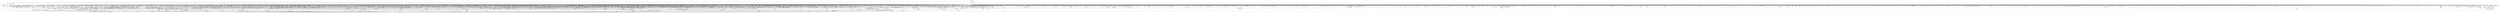 digraph kerncollapsed {
    "percpu_ref_get_many" [color="black"];
    "update_rt_rq_load_avg" [color="black"];
    "d_ancestor" [color="black"];
    "fsnotify_first_mark" [color="black"];
    "zone_watermark_ok" [color="black"];
    "read_sanitised_ftr_reg" [color="black"];
    "test_ti_thread_flag_1" [color="black"];
    "__inode_add_lru" [color="black"];
    "_double_lock_balance" [color="black"];
    "__cmpxchg_case_mb_32_10" [color="black"];
    "netdev_name" [color="black"];
    "is_vmalloc_addr" [color="black"];
    "find_vmap_area" [color="black"];
    "d_lru_del" [color="black"];
    "srcu_funnel_exp_start" [color="black"];
    "sane_fdtable_size" [color="black"];
    "Indirect call79" [color="black"];
    "strscpy" [color="black"];
    "hlist_bl_lock" [color="black"];
    "__wake_up_common" [color="black"];
    "tls_preserve_current_state" [color="black"];
    "dl_rq_of_se" [color="black"];
    "__page_dup_rmap.constprop.0" [color="black"];
    "__percpu_add_case_64.constprop.0_1" [color="black"];
    "Indirect call113" [color="black"];
    "activate_task" [color="black"];
    "do_raw_spin_lock_50" [color="black"];
    "__irq_disable" [color="black"];
    "mod_zone_state" [color="black"];
    "find_next_zero_bit" [color="black"];
    "__cmpxchg_case_64" [color="black"];
    "folio_evictable_1" [color="black"];
    "__audit_uring_entry" [color="black"];
    "Indirect call97" [color="black"];
    "__wake_up" [color="black"];
    "gup_signal_pending" [color="black"];
    "move_freelist_tail" [color="black"];
    "Indirect call203" [color="black"];
    "posix_cpu_timers_exit_group" [color="black"];
    "add_wait_queue" [color="black"];
    "task_clear_jobctl_pending" [color="black"];
    "find_next_zero_bit_2" [color="black"];
    "__cmpxchg_case_mb_64_6" [color="black"];
    "_task_util_est" [color="black"];
    "filemap_release_folio" [color="black"];
    "mapping_allow_writable" [color="black"];
    "__fsnotify_update_child_dentry_flags" [color="black"];
    "skb_header_pointer_2" [color="black"];
    "__free_one_page" [color="black"];
    "update_load_avg" [color="black"];
    "put_ldops.constprop.0" [color="black"];
    "spin_lock_irqsave_ssp_contention" [color="black"];
    "__siphash_unaligned" [color="black"];
    "tk_clock_read" [color="black"];
    "skb_cloned" [color="black"];
    "__kern_my_cpu_offset_55" [color="black"];
    "__hrtimer_next_event_base.constprop.0" [color="black"];
    "hlist_bl_unlock" [color="black"];
    "ptrauth_keys_install_user" [color="black"];
    "Indirect call77" [color="black"];
    "set_tlb_ubc_flush_pending" [color="black"];
    "disable_irq_nosync" [color="black"];
    "hlist_del_init" [color="black"];
    "__raw_spin_unlock_irqrestore_4" [color="black"];
    "Indirect call24" [color="black"];
    "__raw_spin_lock_irq_26" [color="black"];
    "load_unaligned_zeropad_1" [color="black"];
    "qdisc_maybe_clear_missed" [color="black"];
    "radix_tree_tag_get" [color="black"];
    "drain_pages" [color="black"];
    "set_ti_thread_flag_4" [color="black"];
    "dequeue_load_avg" [color="black"];
    "next_signal" [color="black"];
    "mte_dead_leaves.constprop.0" [color="black"];
    "pcpu_find_block_fit" [color="black"];
    "do_softirq_own_stack" [color="black"];
    "rt_mutex_setprio" [color="black"];
    "vma_interval_tree_iter_next" [color="black"];
    "mas_state_walk" [color="black"];
    "__printk_cpu_sync_try_get" [color="black"];
    "__raw_spin_unlock_irqrestore_38" [color="black"];
    "mask_irq" [color="black"];
    "__raw_spin_unlock_irqrestore_12" [color="black"];
    "__percpu_add_case_64_6" [color="black"];
    "tk_xtime.constprop.0" [color="black"];
    "posix_cpu_timer_rearm" [color="black"];
    "__raw_spin_lock_irq_19" [color="black"];
    "cpu_do_switch_mm" [color="black"];
    "io_wq_work_match_all" [color="black"];
    "group_open_release" [color="black"];
    "kernfs_root" [color="black"];
    "io_req_defer_failed" [color="black"];
    "list_del_init_3" [color="black"];
    "find_mergeable_anon_vma" [color="black"];
    "flush_signal_handlers" [color="black"];
    "__cmpxchg_case_acq_32_2" [color="black"];
    "req_ref_put_and_test" [color="black"];
    "Indirect call182" [color="black"];
    "mab_set_b_end" [color="black"];
    "folio_nr_pages_4" [color="black"];
    "rcu_dynticks_snap" [color="black"];
    "update_dl_migration" [color="black"];
    "__set_task_special" [color="black"];
    "__raw_spin_unlock_irq_1" [color="black"];
    "find_vpid" [color="black"];
    "sk_mem_reclaim" [color="black"];
    "pcpu_block_update_hint_alloc" [color="black"];
    "mnt_set_mountpoint" [color="black"];
    "queued_read_lock.constprop.0" [color="black"];
    "do_raw_spin_lock_26" [color="black"];
    "qdisc_qstats_cpu_backlog_dec" [color="black"];
    "do_raw_spin_lock_8" [color="black"];
    "kernel_init_pages" [color="black"];
    "group_close_release" [color="black"];
    "irq_work_single" [color="black"];
    "__raw_spin_unlock_irqrestore_24" [color="black"];
    "find_vm_area" [color="black"];
    "cpumask_subset" [color="black"];
    "kernfs_release_file.part.0.isra.0" [color="black"];
    "io_acct_run_queue" [color="black"];
    "mas_next" [color="black"];
    "Indirect call151" [color="black"];
    "arch_send_call_function_ipi_mask" [color="black"];
    "calc_delta_fair" [color="black"];
    "io_cancel_req_match" [color="black"];
    "folio_mapped" [color="black"];
    "tick_get_wakeup_device" [color="black"];
    "cpu_util.constprop.0" [color="black"];
    "__wake_up_klogd.part.0" [color="black"];
    "__raw_spin_lock_irq_6" [color="black"];
    "__dput_to_list" [color="black"];
    "io_cqe_cache_refill" [color="black"];
    "Indirect call190" [color="black"];
    "kmalloc_size_roundup" [color="black"];
    "Indirect call42" [color="black"];
    "__count_vm_events_1" [color="black"];
    "Indirect call13" [color="black"];
    "desc_read" [color="black"];
    "__anon_vma_interval_tree_subtree_search" [color="black"];
    "desc_read_finalized_seq" [color="black"];
    "__io_prep_linked_timeout" [color="black"];
    "__mod_timer" [color="black"];
    "current_wq_worker" [color="black"];
    "virt_to_head_page.isra.0" [color="black"];
    "list_del_init_6" [color="black"];
    "cpupri_set" [color="black"];
    "xas_next_entry" [color="black"];
    "strcspn" [color="black"];
    "__skb_zcopy_downgrade_managed" [color="black"];
    "dl_clear_overload.part.0" [color="black"];
    "maybe_mkwrite.isra.0" [color="black"];
    "inode_to_bdi" [color="black"];
    "find_last_bit" [color="black"];
    "__raw_spin_lock_irq_31" [color="black"];
    "anon_vma_interval_tree_iter_first" [color="black"];
    "get_work_pwq" [color="black"];
    "Indirect call43" [color="black"];
    "__xas_next" [color="black"];
    "cpu_mitigations_off" [color="black"];
    "Indirect call84" [color="black"];
    "ns_to_timespec64" [color="black"];
    "io_poll_remove_entry" [color="black"];
    "__reuseport_detach_closed_sock" [color="black"];
    "hrtimer_start_expires" [color="black"];
    "__smp_call_single_queue" [color="black"];
    "rb_erase" [color="black"];
    "strreplace" [color="black"];
    "__raw_spin_unlock_irq_7" [color="black"];
    "shrink_lock_dentry" [color="black"];
    "xas_start" [color="black"];
    "sync_icache_aliases" [color="black"];
    "Indirect call187" [color="black"];
    "do_raw_spin_lock_48" [color="black"];
    "cfs_rq_of" [color="black"];
    "u64_stats_add_2" [color="black"];
    "____do_softirq" [color="black"];
    "pfn_swap_entry_to_page" [color="black"];
    "Indirect call50" [color="black"];
    "audit_gid_comparator" [color="black"];
    "__kern_my_cpu_offset_133" [color="black"];
    "console_trylock" [color="black"];
    "__cmpxchg_case_mb_64_2" [color="black"];
    "lockref_get_not_zero" [color="black"];
    "Indirect call210" [color="black"];
    "access_ok_12" [color="black"];
    "__cmpxchg_case_mb_64_7" [color="black"];
    "check_preempt_curr" [color="black"];
    "page_ref_dec_and_test_2" [color="black"];
    "Indirect call165" [color="black"];
    "wq_worker_running" [color="black"];
    "task_sigpending_2" [color="black"];
    "folio_trylock_2" [color="black"];
    "do_raw_spin_lock_1" [color="black"];
    "workingset_update_node" [color="black"];
    "find_worker_executing_work" [color="black"];
    "osq_lock" [color="black"];
    "__rb_change_child.constprop.0" [color="black"];
    "kmap_local_page" [color="black"];
    "io_acct_cancel_pending_work" [color="black"];
    "__raw_spin_unlock_irq_25" [color="black"];
    "net_eq_idr" [color="black"];
    "security_audit_rule_match" [color="black"];
    "__finish_swait" [color="black"];
    "req_set_fail_4" [color="black"];
    "exit_oom_victim" [color="black"];
    "mas_allocated.isra.0" [color="black"];
    "mm_counter" [color="black"];
    "__rpm_get_callback" [color="black"];
    "__msecs_to_jiffies" [color="black"];
    "wakeup_source_deactivate" [color="black"];
    "set_next_task" [color="black"];
    "slab_want_init_on_free" [color="black"];
    "lockref_get" [color="black"];
    "security_task_getsecid_obj" [color="black"];
    "spin_lock_irqsave_check_contention" [color="black"];
    "__raw_spin_lock_irqsave_7" [color="black"];
    "io_wq_work_match_item" [color="black"];
    "vma_interval_tree_augment_rotate" [color="black"];
    "pmd_install" [color="black"];
    "task_fits_cpu" [color="black"];
    "update_cfs_rq_load_avg.isra.0" [color="black"];
    "find_first_bit_1" [color="black"];
    "__percpu_add_return_case_32_1" [color="black"];
    "__d_drop" [color="black"];
    "reusable_anon_vma" [color="black"];
    "test_taint" [color="black"];
    "Indirect call170" [color="black"];
    "attach_pid" [color="black"];
    "mas_find" [color="black"];
    "put_filesystem" [color="black"];
    "gup_folio_next" [color="black"];
    "find_next_bit_11" [color="black"];
    "__raw_spin_lock_irqsave_50" [color="black"];
    "Indirect call107" [color="black"];
    "count_vm_event_1" [color="black"];
    "set_task_cpu" [color="black"];
    "call_on_irq_stack" [color="black"];
    "__raw_spin_lock_12" [color="black"];
    "get_next_ino" [color="black"];
    "hrtimer_try_to_cancel" [color="black"];
    "do_raw_spin_lock_16" [color="black"];
    "__fsnotify_recalc_mask" [color="black"];
    "get_state_synchronize_rcu" [color="black"];
    "__dev_fwnode" [color="black"];
    "__kern_my_cpu_offset_77" [color="black"];
    "io_poll_add_hash" [color="black"];
    "futex_q_unlock" [color="black"];
    "mas_set_split_parent.isra.0" [color="black"];
    "__kern_my_cpu_offset_24" [color="black"];
    "security_sock_rcv_skb" [color="black"];
    "bump_cpu_timer" [color="black"];
    "cpumask_and.isra.0_3" [color="black"];
    "__raw_read_lock.constprop.0_5" [color="black"];
    "find_lock_task_mm" [color="black"];
    "security_secid_to_secctx" [color="black"];
    "membarrier_update_current_mm" [color="black"];
    "Indirect call101" [color="black"];
    "prb_next_seq" [color="black"];
    "__list_del_entry" [color="black"];
    "set_tsk_need_resched" [color="black"];
    "__kern_my_cpu_offset_6" [color="black"];
    "__kern_my_cpu_offset_76" [color="black"];
    "getrusage" [color="black"];
    "kmap_atomic_1" [color="black"];
    "xas_update.isra.0" [color="black"];
    "super_wake" [color="black"];
    "idr_for_each" [color="black"];
    "se_weight.isra.0" [color="black"];
    "lockref_mark_dead" [color="black"];
    "wake_up_klogd" [color="black"];
    "__dl_sub" [color="black"];
    "Indirect call114" [color="black"];
    "__kern_my_cpu_offset_17" [color="black"];
    "Indirect call211" [color="black"];
    "__raw_spin_lock_irq_3" [color="black"];
    "tlb_gather_mmu_fullmm" [color="black"];
    "__raw_spin_lock_irq_5" [color="black"];
    "tlb_flush_1" [color="black"];
    "rt_mutex_slowtrylock" [color="black"];
    "mm_trace_rss_stat" [color="black"];
    "__wb_writeout_add" [color="black"];
    "__percpu_add_case_64_1" [color="black"];
    "_compound_head_1" [color="black"];
    "__raw_spin_unlock_irq_36" [color="black"];
    "Indirect call133" [color="black"];
    "__finalize_skb_around" [color="black"];
    "rt_mutex_futex_trylock" [color="black"];
    "io_put_kbuf_comp.isra.0" [color="black"];
    "console_verbose" [color="black"];
    "find_next_bit_8" [color="black"];
    "node_dirty_ok" [color="black"];
    "percpu_counter_add" [color="black"];
    "test_ti_thread_flag_22" [color="black"];
    "__init_waitqueue_head" [color="black"];
    "mas_walk" [color="black"];
    "prepare_to_swait_event" [color="black"];
    "__raw_write_unlock_irq_5" [color="black"];
    "__raw_spin_unlock_irq_37" [color="black"];
    "do_raw_spin_lock_24" [color="black"];
    "Indirect call21" [color="black"];
    "__raw_spin_lock_irqsave_6" [color="black"];
    "raw_spin_rq_lock" [color="black"];
    "__raw_read_unlock.constprop.0" [color="black"];
    "copy_from_kernel_nofault" [color="black"];
    "rcu_segcblist_pend_cbs" [color="black"];
    "sock_inuse_add" [color="black"];
    "__raw_spin_unlock_irqrestore_32" [color="black"];
    "Indirect call192" [color="black"];
    "mas_store_b_node" [color="black"];
    "post_ttbr_update_workaround" [color="black"];
    "do_raw_spin_lock_86" [color="black"];
    "percpu_counter_add_batch" [color="black"];
    "set_load_weight" [color="black"];
    "__prepare_to_swait" [color="black"];
    "audit_rate_check.part.0" [color="black"];
    "fetch_robust_entry" [color="black"];
    "Indirect call0" [color="black"];
    "device_pm_check_callbacks" [color="black"];
    "propagate_mount_unlock" [color="black"];
    "Indirect call173" [color="black"];
    "lock_hrtimer_base" [color="black"];
    "skb_tailroom" [color="black"];
    "find_next_zero_bit_1" [color="black"];
    "mas_wr_store_setup" [color="black"];
    "__cmpxchg_case_acq_32.constprop.0" [color="black"];
    "__raw_spin_lock_30" [color="black"];
    "rb_erase_cached.isra.0" [color="black"];
    "vma_is_secretmem" [color="black"];
    "gup_must_unshare" [color="black"];
    "futex_q_lock" [color="black"];
    "bsearch" [color="black"];
    "clear_ti_thread_flag_5" [color="black"];
    "decay_load" [color="black"];
    "__kern_my_cpu_offset_11" [color="black"];
    "__update_gt_cputime" [color="black"];
    "is_rlimit_overlimit" [color="black"];
    "folio_lruvec_relock_irq.constprop.0" [color="black"];
    "pagefault_disable" [color="black"];
    "device_links_read_unlock" [color="black"];
    "clear_ti_thread_flag_4" [color="black"];
    "get_task_exe_file" [color="black"];
    "tag_clear_highpage" [color="black"];
    "check_and_switch_context" [color="black"];
    "rcu_gpnum_ovf" [color="black"];
    "__get_cpu_fpsimd_context" [color="black"];
    "task_pid_vnr" [color="black"];
    "pte_to_swp_entry" [color="black"];
    "copy_from_kernel_nofault_allowed" [color="black"];
    "page_ref_inc_3" [color="black"];
    "__raw_spin_lock_43" [color="black"];
    "Indirect call194" [color="black"];
    "Indirect call70" [color="black"];
    "invalid_folio_referenced_vma" [color="black"];
    "do_kernel_restart" [color="black"];
    "set_ptes.isra.0" [color="black"];
    "change_page_range" [color="black"];
    "hrtimer_active" [color="black"];
    "internal_add_timer" [color="black"];
    "find_next_bit_3" [color="black"];
    "first_zones_zonelist" [color="black"];
    "ktime_get_mono_fast_ns" [color="black"];
    "get_ldops" [color="black"];
    "io_wq_cancel_pending_work" [color="black"];
    "req_set_fail_3" [color="black"];
    "signal_pending_state_1" [color="black"];
    "wakeup_kcompactd" [color="black"];
    "__raw_spin_lock_irq_1" [color="black"];
    "wake_up_bit" [color="black"];
    "Indirect call167" [color="black"];
    "__raw_spin_lock.constprop.0_2" [color="black"];
    "Indirect call183" [color="black"];
    "pud_clear_huge" [color="black"];
    "rwsem_spin_on_owner" [color="black"];
    "do_raw_spin_lock_43" [color="black"];
    "xas_find" [color="black"];
    "folio_invalidate" [color="black"];
    "__xchg_case_mb_64.constprop.0_2" [color="black"];
    "ma_data_end" [color="black"];
    "jiffies_to_usecs" [color="black"];
    "__cmpxchg_case_acq_32.constprop.0_8" [color="black"];
    "hrtimer_sleeper_start_expires" [color="black"];
    "cpudl_find" [color="black"];
    "exit_task_stack_account" [color="black"];
    "d_find_any_alias" [color="black"];
    "do_raw_spin_lock_47" [color="black"];
    "__d_find_any_alias" [color="black"];
    "find_next_bit_18" [color="black"];
    "get_task_mm" [color="black"];
    "unmask_irq" [color="black"];
    "mast_fill_bnode" [color="black"];
    "__wake_up_bit" [color="black"];
    "mas_set_alloc_req" [color="black"];
    "cpu_clock_sample" [color="black"];
    "__raw_spin_unlock_irq_28" [color="black"];
    "Indirect call135" [color="black"];
    "task_sigpending_1" [color="black"];
    "futex_top_waiter" [color="black"];
    "__bitmap_clear" [color="black"];
    "cpu_switch_to" [color="black"];
    "list_del_init_7" [color="black"];
    "tty_ldisc_close" [color="black"];
    "rwsem_read_trylock" [color="black"];
    "__raw_spin_lock_irqsave_22" [color="black"];
    "do_csum" [color="black"];
    "__skb_fill_page_desc" [color="black"];
    "fpsimd_save_state" [color="black"];
    "xa_find" [color="black"];
    "attach_task" [color="black"];
    "task_set_jobctl_pending" [color="black"];
    "skb_pfmemalloc" [color="black"];
    "Indirect call154" [color="black"];
    "Indirect call98" [color="black"];
    "unhash_mnt" [color="black"];
    "task_active_pid_ns" [color="black"];
    "mte_parent_slot" [color="black"];
    "Indirect call108" [color="black"];
    "fprop_reflect_period_percpu.isra.0" [color="black"];
    "is_current_pgrp_orphaned" [color="black"];
    "__raw_spin_unlock_irqrestore_6" [color="black"];
    "__rb_rotate_set_parents" [color="black"];
    "__cmpxchg_case_acq_32.constprop.0_7" [color="black"];
    "__kmem_obj_info" [color="black"];
    "Indirect call204" [color="black"];
    "mnt_get_count" [color="black"];
    "__d_instantiate" [color="black"];
    "ttwu_queue_wakelist" [color="black"];
    "__peernet2id" [color="black"];
    "do_raw_spin_lock_65" [color="black"];
    "do_raw_spin_lock_17" [color="black"];
    "kthread_insert_work_sanity_check" [color="black"];
    "fsnotify" [color="black"];
    "sk_leave_memory_pressure" [color="black"];
    "get_cred" [color="black"];
    "__kern_my_cpu_offset_134" [color="black"];
    "get_pfnblock_flags_mask" [color="black"];
    "mod_timer" [color="black"];
    "__wake_up_locked_key_bookmark" [color="black"];
    "ptep_clear_flush" [color="black"];
    "mab_shift_right" [color="black"];
    "should_failslab" [color="black"];
    "collect_posix_cputimers" [color="black"];
    "Indirect call25" [color="black"];
    "__raw_spin_lock_21" [color="black"];
    "prepare_to_wait_exclusive" [color="black"];
    "mt_find" [color="black"];
    "find_alive_thread.isra.0" [color="black"];
    "__do_once_start" [color="black"];
    "process_shares_mm" [color="black"];
    "__raw_spin_unlock_bh.constprop.0" [color="black"];
    "next_mnt" [color="black"];
    "raw_spin_rq_lock_nested" [color="black"];
    "futex_hb_waiters_dec" [color="black"];
    "lazy_max_pages" [color="black"];
    "__cmpxchg_case_mb_64" [color="black"];
    "Indirect call112" [color="black"];
    "__raw_spin_lock_3" [color="black"];
    "rcu_segcblist_advance" [color="black"];
    "cpumask_next.constprop.0" [color="black"];
    "cpu_util_cfs_boost" [color="black"];
    "fsnotify_connector_sb" [color="black"];
    "pte_to_swp_entry_2" [color="black"];
    "Indirect call134" [color="black"];
    "__raw_read_lock_irqsave.constprop.0_1" [color="black"];
    "del_page_from_free_list" [color="black"];
    "__task_rq_lock" [color="black"];
    "anon_vma_interval_tree_pre_update_vma" [color="black"];
    "qdisc_run_begin" [color="black"];
    "flush_tlb_batched_pending" [color="black"];
    "expand" [color="black"];
    "__kern_my_cpu_offset_26" [color="black"];
    "sibling_imbalance.isra.0" [color="black"];
    "sync_exp_work_done" [color="black"];
    "rcu_seq_set_state" [color="black"];
    "raw_spin_rq_unlock_irqrestore" [color="black"];
    "__cmpwait_case_32_1" [color="black"];
    "Indirect call87" [color="black"];
    "Indirect call53" [color="black"];
    "__wake_up_locked_key" [color="black"];
    "select_collect" [color="black"];
    "page_ref_inc_1" [color="black"];
    "post_alloc_hook" [color="black"];
    "pick_next_pushable_dl_task" [color="black"];
    "Indirect call69" [color="black"];
    "__raw_spin_lock_31" [color="black"];
    "__raw_spin_unlock_irqrestore_8" [color="black"];
    "rwsem_set_reader_owned" [color="black"];
    "replace_mark_chunk" [color="black"];
    "__cmpxchg_case_acq_32.constprop.0_6" [color="black"];
    "Indirect call71" [color="black"];
    "sched_ttwu_pending" [color="black"];
    "workingset_refault" [color="black"];
    "sme_save_state" [color="black"];
    "__raw_spin_trylock_5" [color="black"];
    "folio_nr_pages" [color="black"];
    "cpumask_weight.constprop.0_5" [color="black"];
    "__printk_safe_enter" [color="black"];
    "__raw_spin_trylock_4" [color="black"];
    "__dev_pm_qos_resume_latency" [color="black"];
    "_atomic_dec_and_lock" [color="black"];
    "__raw_spin_lock.constprop.0_1" [color="black"];
    "__percpu_add_case_32_21" [color="black"];
    "find_first_bit_4" [color="black"];
    "Indirect call76" [color="black"];
    "task_sched_runtime" [color="black"];
    "fsnotify_group_assert_locked" [color="black"];
    "Indirect call164" [color="black"];
    "pcpu_page_idx" [color="black"];
    "__flow_hash_from_keys" [color="black"];
    "global_dirtyable_memory" [color="black"];
    "Indirect call52" [color="black"];
    "should_fail_alloc_page" [color="black"];
    "__raw_spin_lock_irqsave_52" [color="black"];
    "__hrtimer_get_next_event" [color="black"];
    "task_pid_vnr_1" [color="black"];
    "cpu_util_cfs" [color="black"];
    "__raw_spin_lock_irq_4" [color="black"];
    "mas_alloc_req.isra.0" [color="black"];
    "__rb_insert_augmented" [color="black"];
    "Indirect call201" [color="black"];
    "Indirect call59" [color="black"];
    "get_cred_1" [color="black"];
    "pwq_activate_inactive_work" [color="black"];
    "__mnt_want_write" [color="black"];
    "fatal_signal_pending_6" [color="black"];
    "anon_vma_interval_tree_remove" [color="black"];
    "qdisc_qstats_cpu_qlen_dec" [color="black"];
    "find_next_bit_6" [color="black"];
    "__list_del_entry_2" [color="black"];
    "cd_forget" [color="black"];
    "Indirect call118" [color="black"];
    "irq_work_claim" [color="black"];
    "__count_vm_events_3" [color="black"];
    "__kern_my_cpu_offset_54" [color="black"];
    "compound_order_1" [color="black"];
    "prep_compound_page" [color="black"];
    "timer_base.isra.0" [color="black"];
    "do_raw_spin_lock_83" [color="black"];
    "d_path" [color="black"];
    "memchr" [color="black"];
    "mte_dead_walk" [color="black"];
    "_find_first_zero_bit" [color="black"];
    "system_supports_generic_auth" [color="black"];
    "next_online_pgdat" [color="black"];
    "ktime_get_real_ts64" [color="black"];
    "gfp_pfmemalloc_allowed" [color="black"];
    "__dequeue_entity" [color="black"];
    "prb_final_commit" [color="black"];
    "pcpu_update_empty_pages" [color="black"];
    "__anon_vma_interval_tree_augment_rotate" [color="black"];
    "folio_evictable" [color="black"];
    "__kern_my_cpu_offset_91" [color="black"];
    "recalc_sigpending_tsk" [color="black"];
    "rcu_segcblist_inc_len" [color="black"];
    "__raw_spin_lock_52" [color="black"];
    "pagefault_enable_1" [color="black"];
    "do_raw_spin_lock_18" [color="black"];
    "mas_leaf_max_gap" [color="black"];
    "__raw_spin_lock_irqsave_25" [color="black"];
    "select_collect2" [color="black"];
    "arch_local_irq_restore_3" [color="black"];
    "avg_vruntime" [color="black"];
    "__raw_spin_unlock_irq_4" [color="black"];
    "futex_cmpxchg_value_locked" [color="black"];
    "is_zero_page" [color="black"];
    "prb_reserve_in_last" [color="black"];
    "arch_local_irq_save_3" [color="black"];
    "__page_cache_release" [color="black"];
    "qdisc_qstats_cpu_qlen_inc" [color="black"];
    "node_page_state_add" [color="black"];
    "__raw_spin_lock_22" [color="black"];
    "rcu_seq_start" [color="black"];
    "__skb_set_length_1" [color="black"];
    "rb_insert_color" [color="black"];
    "_find_next_zero_bit" [color="black"];
    "device_links_read_lock" [color="black"];
    "mte_set_pivot" [color="black"];
    "Indirect call130" [color="black"];
    "cpuhp_invoke_callback" [color="black"];
    "mas_prev_range" [color="black"];
    "__sync_icache_dcache" [color="black"];
    "arch_local_irq_save_7" [color="black"];
    "xas_init_marks" [color="black"];
    "folio_trylock_1" [color="black"];
    "folio_nr_pages_2" [color="black"];
    "mapping_unmap_writable" [color="black"];
    "mas_mab_cp" [color="black"];
    "__raw_spin_lock_irq.constprop.0_2" [color="black"];
    "Indirect call111" [color="black"];
    "fsnotify_handle_inode_event.isra.0" [color="black"];
    "fsnotify_data_inode" [color="black"];
    "rcu_gp_is_expedited" [color="black"];
    "rcu_cblist_init" [color="black"];
    "netlink_overrun" [color="black"];
    "Indirect call205" [color="black"];
    "__cmpxchg_case_acq_32.constprop.0_16" [color="black"];
    "calc_wheel_index" [color="black"];
    "dcache_clean_pou" [color="black"];
    "mas_max_gap" [color="black"];
    "find_next_bit.constprop.0_7" [color="black"];
    "tty_ldisc_open" [color="black"];
    "__cmpxchg_case_mb_32_3" [color="black"];
    "do_raw_spin_lock_33" [color="black"];
    "double_unlock_balance" [color="black"];
    "__remove_shared_vm_struct.constprop.0" [color="black"];
    "strnlen" [color="black"];
    "tty_update_time" [color="black"];
    "find_first_bit_3" [color="black"];
    "mab_no_null_split" [color="black"];
    "tlb_gather_mmu" [color="black"];
    "kernel_wait4" [color="black"];
    "fsnotify_update_flags" [color="black"];
    "__cmpxchg_case_acq_32_1" [color="black"];
    "exit_rcu" [color="black"];
    "desc_make_final" [color="black"];
    "mas_find_setup.constprop.0" [color="black"];
    "Indirect call174" [color="black"];
    "csum_partial" [color="black"];
    "convert_prio" [color="black"];
    "vma_interval_tree_subtree_search" [color="black"];
    "Indirect call139" [color="black"];
    "move_freepages_block" [color="black"];
    "do_raw_spin_lock_67" [color="black"];
    "Indirect call196" [color="black"];
    "update_sd_lb_stats" [color="black"];
    "__enqueue_entity" [color="black"];
    "Indirect call202" [color="black"];
    "io_get_cqe_overflow" [color="black"];
    "csum_block_add_ext" [color="black"];
    "xas_reload" [color="black"];
    "__dev_put.part.0" [color="black"];
    "__init_rwsem" [color="black"];
    "clear_ti_thread_flag_8" [color="black"];
    "folio_size_2" [color="black"];
    "find_vma" [color="black"];
    "__kern_my_cpu_offset_80" [color="black"];
    "_compound_head_4" [color="black"];
    "__raw_spin_lock_irqsave_12" [color="black"];
    "__raw_spin_unlock_irq_19" [color="black"];
    "dl_bw_of" [color="black"];
    "need_active_balance" [color="black"];
    "__wb_calc_thresh" [color="black"];
    "__sw_hweight32" [color="black"];
    "d_flags_for_inode" [color="black"];
    "__add_wait_queue" [color="black"];
    "idr_find" [color="black"];
    "fatal_signal_pending" [color="black"];
    "console_srcu_read_lock" [color="black"];
    "rb_next" [color="black"];
    "pcpu_free_area.isra.0" [color="black"];
    "do_raw_spin_lock_44" [color="black"];
    "raw_spin_rq_trylock" [color="black"];
    "skb_zcopy_clear" [color="black"];
    "__kern_my_cpu_offset_35" [color="black"];
    "kthread_probe_data" [color="black"];
    "this_cpu_has_cap.part.0" [color="black"];
    "page_ref_add_1" [color="black"];
    "update_blocked_averages" [color="black"];
    "__var_waitqueue" [color="black"];
    "inc_rlimit_ucounts" [color="black"];
    "find_next_bit_17" [color="black"];
    "__raw_spin_unlock_irq_12" [color="black"];
    "mas_prev_sibling" [color="black"];
    "Indirect call179" [color="black"];
    "Indirect call72" [color="black"];
    "__acct_reclaim_writeback" [color="black"];
    "page_ref_add" [color="black"];
    "kobj_ns_ops" [color="black"];
    "workingset_test_recent" [color="black"];
    "strncmp" [color="black"];
    "__percpu_down_write_trylock" [color="black"];
    "fpsimd_flush_task_state" [color="black"];
    "sve_save_state" [color="black"];
    "dev_driver_string" [color="black"];
    "__kern_my_cpu_offset_47" [color="black"];
    "copyin" [color="black"];
    "__cmpxchg_case_8" [color="black"];
    "get_mm_exe_file" [color="black"];
    "do_raw_spin_lock_61" [color="black"];
    "rcu_seq_start_1" [color="black"];
    "auditsc_get_stamp" [color="black"];
    "pagetable_pte_dtor" [color="black"];
    "dl_set_overload.part.0" [color="black"];
    "io_should_retry_thread" [color="black"];
    "smp_call_function_many_cond" [color="black"];
    "Indirect call86" [color="black"];
    "dequeue_task" [color="black"];
    "d_walk" [color="black"];
    "sock_rfree" [color="black"];
    "mas_update_gap" [color="black"];
    "thread_group_cputime_adjusted" [color="black"];
    "update_newidle_cost" [color="black"];
    "arch_get_random_longs" [color="black"];
    "forward_timer_base" [color="black"];
    "Indirect call15" [color="black"];
    "__raw_spin_unlock_irq_11" [color="black"];
    "space_used" [color="black"];
    "unlock_page" [color="black"];
    "cpu_timer_task_rcu" [color="black"];
    "cpu_online" [color="black"];
    "remove_wait_queue" [color="black"];
    "__kern_my_cpu_offset_25" [color="black"];
    "folio_anon_vma" [color="black"];
    "do_raw_spin_lock_11" [color="black"];
    "enqueue_pushable_dl_task" [color="black"];
    "__percpu_add_case_64.constprop.0" [color="black"];
    "__raw_spin_lock_irq_32" [color="black"];
    "memblock_search" [color="black"];
    "detach_if_pending" [color="black"];
    "__cmpxchg_case_mb_32_6" [color="black"];
    "Indirect call180" [color="black"];
    "__raw_spin_lock_28" [color="black"];
    "lock_timer_base" [color="black"];
    "__io_acct_run_queue" [color="black"];
    "__percpu_add_case_32_1" [color="black"];
    "wants_signal" [color="black"];
    "Indirect call119" [color="black"];
    "security_current_getsecid_subj" [color="black"];
    "__raw_spin_trylock" [color="black"];
    "__kern_my_cpu_offset_4" [color="black"];
    "update_cached_migrate" [color="black"];
    "Indirect call105" [color="black"];
    "__ksize" [color="black"];
    "__raw_spin_unlock_irqrestore.constprop.0_1" [color="black"];
    "do_raw_spin_lock_88" [color="black"];
    "Indirect call33" [color="black"];
    "mas_next_setup.constprop.0" [color="black"];
    "arm64_kernel_unmapped_at_el0_4" [color="black"];
    "wb_update_bandwidth" [color="black"];
    "audit_comparator" [color="black"];
    "pcpu_alloc_area" [color="black"];
    "zone_watermark_ok_safe" [color="black"];
    "__cmpxchg_case_acq_32" [color="black"];
    "anon_vma_interval_tree_insert" [color="black"];
    "__wake_q_add" [color="black"];
    "prepend_name" [color="black"];
    "read_seqbegin_or_lock" [color="black"];
    "__kern_my_cpu_offset_52" [color="black"];
    "mas_prev_slot" [color="black"];
    "Indirect call166" [color="black"];
    "drain_local_pages" [color="black"];
    "__raw_spin_lock_irq.constprop.0_1" [color="black"];
    "system_supports_mte_1" [color="black"];
    "__raw_spin_unlock_irqrestore" [color="black"];
    "get_random_bytes" [color="black"];
    "account_pipe_buffers" [color="black"];
    "do_softirq" [color="black"];
    "__task_pid_nr_ns" [color="black"];
    "rcu_is_cpu_rrupt_from_idle" [color="black"];
    "find_next_bit.constprop.0_1" [color="black"];
    "do_raw_spin_lock_63" [color="black"];
    "arm_timer" [color="black"];
    "__posix_timers_find" [color="black"];
    "mutex_is_locked" [color="black"];
    "ktime_get_coarse_real_ts64" [color="black"];
    "no_blink" [color="black"];
    "Indirect call123" [color="black"];
    "pid_nr_ns" [color="black"];
    "rcu_segcblist_move_seglen" [color="black"];
    "set_ptes.constprop.0.isra.0" [color="black"];
    "pcpu_post_unmap_tlb_flush" [color="black"];
    "Indirect call191" [color="black"];
    "task_work_cancel_match" [color="black"];
    "io_fill_cqe_aux" [color="black"];
    "folio_not_mapped" [color="black"];
    "Indirect call17" [color="black"];
    "memzero_explicit" [color="black"];
    "__put_cpu_fpsimd_context" [color="black"];
    "mas_safe_pivot" [color="black"];
    "Indirect call88" [color="black"];
    "do_raw_spin_lock_29" [color="black"];
    "pde_subdir_find" [color="black"];
    "cpu_online_2" [color="black"];
    "d_set_d_op" [color="black"];
    "clear_ti_thread_flag" [color="black"];
    "io_wq_exit_start" [color="black"];
    "arm_smccc_1_1_get_conduit" [color="black"];
    "do_raw_spin_lock_9" [color="black"];
    "Indirect call14" [color="black"];
    "audit_string_contains_control" [color="black"];
    "__raw_spin_lock_16" [color="black"];
    "access_ok_3" [color="black"];
    "find_next_bit_10" [color="black"];
    "Indirect call83" [color="black"];
    "__raw_spin_unlock_irqrestore_15" [color="black"];
    "Indirect call157" [color="black"];
    "__timer_delete" [color="black"];
    "xas_load" [color="black"];
    "__mod_node_page_state" [color="black"];
    "mas_safe_min" [color="black"];
    "page_ref_inc_6" [color="black"];
    "clear_siginfo" [color="black"];
    "sve_state_size" [color="black"];
    "__sk_mem_reduce_allocated" [color="black"];
    "folio_trylock_flag" [color="black"];
    "__raw_spin_lock_62" [color="black"];
    "find_next_bit_15" [color="black"];
    "Indirect call62" [color="black"];
    "mul_u64_u64_div_u64" [color="black"];
    "kernfs_leftmost_descendant" [color="black"];
    "__raw_spin_unlock_irqrestore_31" [color="black"];
    "mas_store_prealloc.part.0" [color="black"];
    "io_cancel_cb" [color="black"];
    "post_init_entity_util_avg" [color="black"];
    "sched_clock_noinstr" [color="black"];
    "__efistub_caches_clean_inval_pou" [color="black"];
    "no_page_table" [color="black"];
    "__pick_first_entity" [color="black"];
    "blake2s.constprop.0" [color="black"];
    "rcu_poll_gp_seq_start" [color="black"];
    "kernfs_next_descendant_post" [color="black"];
    "mte_update_gcr_excl.isra.0" [color="black"];
    "_atomic_dec_and_lock_irqsave" [color="black"];
    "__irq_work_queue_local" [color="black"];
    "__kern_my_cpu_offset_61" [color="black"];
    "Indirect call168" [color="black"];
    "Indirect call2" [color="black"];
    "has_managed_dma" [color="black"];
    "mas_next_sibling" [color="black"];
    "__kern_my_cpu_offset_27" [color="black"];
    "smp_call_function_many" [color="black"];
    "rt_mutex_top_waiter" [color="black"];
    "__raw_spin_unlock_irq_3" [color="black"];
    "enqueue_timer" [color="black"];
    "__raw_spin_lock_irqsave_1" [color="black"];
    "__io_disarm_linked_timeout" [color="black"];
    "ihold" [color="black"];
    "mod_zone_page_state" [color="black"];
    "aio_nr_sub" [color="black"];
    "kthread_should_stop" [color="black"];
    "task_join_group_stop" [color="black"];
    "pgattr_change_is_safe" [color="black"];
    "rcu_seq_snap" [color="black"];
    "Indirect call186" [color="black"];
    "__irq_can_set_affinity" [color="black"];
    "__do_set_cpus_allowed" [color="black"];
    "Indirect call95" [color="black"];
    "posix_cpu_timers_exit" [color="black"];
    "crng_make_state" [color="black"];
    "try_to_unmap_flush_dirty" [color="black"];
    "__update_load_avg_se" [color="black"];
    "skb_copy_bits" [color="black"];
    "mas_wr_walk_index.isra.0" [color="black"];
    "strcpy" [color="black"];
    "__cmpxchg_case_acq_32.constprop.0_1" [color="black"];
    "skb_header_cloned" [color="black"];
    "do_raw_spin_lock_56" [color="black"];
    "__cmpxchg_case_mb_32_2" [color="black"];
    "Indirect call124" [color="black"];
    "find_next_and_bit" [color="black"];
    "mntget" [color="black"];
    "__balance_callbacks" [color="black"];
    "find_unlink_vmap_area" [color="black"];
    "rcu_segcblist_init" [color="black"];
    "__wake_up_pollfree" [color="black"];
    "arch_local_irq_restore_1" [color="black"];
    "__cmpxchg_case_mb_32_5" [color="black"];
    "_raw_spin_rq_lock_irqsave" [color="black"];
    "rb_prev" [color="black"];
    "__raw_spin_lock_irqsave_18" [color="black"];
    "get_work_pool" [color="black"];
    "kthread_data" [color="black"];
    "Indirect call31" [color="black"];
    "__raw_spin_lock_6" [color="black"];
    "take_dentry_name_snapshot" [color="black"];
    "dl_task_is_earliest_deadline" [color="black"];
    "task_curr" [color="black"];
    "dl_bw_cpus" [color="black"];
    "pcpu_chunk_relocate" [color="black"];
    "__kern_my_cpu_offset_2" [color="black"];
    "Indirect call106" [color="black"];
    "mab_calc_split" [color="black"];
    "rcu_exp_need_qs" [color="black"];
    "get_ucounts_or_wrap" [color="black"];
    "extfrag_for_order" [color="black"];
    "compaction_free" [color="black"];
    "do_raw_spin_lock_30" [color="black"];
    "d_hash" [color="black"];
    "workingset_activation" [color="black"];
    "__rt_mutex_futex_trylock" [color="black"];
    "tty_driver_flush_buffer" [color="black"];
    "need_seqretry" [color="black"];
    "Indirect call27" [color="black"];
    "timer_delete_sync" [color="black"];
    "__raw_write_lock_irq" [color="black"];
    "arm64_kernel_unmapped_at_el0_2" [color="black"];
    "noop_dirty_folio" [color="black"];
    "signal_set_stop_flags" [color="black"];
    "IS_ERR_OR_NULL_3" [color="black"];
    "_find_first_and_bit" [color="black"];
    "__raw_read_lock.constprop.0_1" [color="black"];
    "skb_flow_get_icmp_tci" [color="black"];
    "copy_highpage" [color="black"];
    "blake2s_update" [color="black"];
    "mas_descend" [color="black"];
    "enqueue_task" [color="black"];
    "update_curr" [color="black"];
    "__set_task_comm" [color="black"];
    "tlb_flush_mmu_tlbonly" [color="black"];
    "vma_address" [color="black"];
    "page_ref_inc_2" [color="black"];
    "__mutex_add_waiter" [color="black"];
    "do_raw_spin_lock_38" [color="black"];
    "_compound_head" [color="black"];
    "mas_ascend" [color="black"];
    "Indirect call45" [color="black"];
    "Indirect call91" [color="black"];
    "init_completion" [color="black"];
    "Indirect call10" [color="black"];
    "task_call_func" [color="black"];
    "Indirect call209" [color="black"];
    "cpudl_heapify_up" [color="black"];
    "put_prev_task" [color="black"];
    "access_ok_39" [color="black"];
    "is_bad_inode" [color="black"];
    "mas_wr_end_piv" [color="black"];
    "__fprop_add_percpu_max" [color="black"];
    "_mix_pool_bytes" [color="black"];
    "search_cmp_ftr_reg" [color="black"];
    "isolation_suitable.isra.0" [color="black"];
    "sched_asym_prefer" [color="black"];
    "timespec64_equal" [color="black"];
    "__kern_my_cpu_offset_51" [color="black"];
    "__raw_spin_unlock_irq" [color="black"];
    "__raw_spin_lock_irqsave_32" [color="black"];
    "move_queued_task.constprop.0" [color="black"];
    "__raw_spin_lock_irqsave_21" [color="black"];
    "free_unref_page_commit" [color="black"];
    "do_raw_spin_lock_57" [color="black"];
    "__percpu_add_case_64_3" [color="black"];
    "try_to_take_rt_mutex" [color="black"];
    "__raw_spin_lock_irq_35" [color="black"];
    "do_raw_spin_lock_25" [color="black"];
    "cpumask_first_and" [color="black"];
    "__skb_checksum" [color="black"];
    "do_raw_spin_lock_35" [color="black"];
    "mast_split_data" [color="black"];
    "chacha_permute" [color="black"];
    "_find_next_or_bit" [color="black"];
    "cputime_adjust" [color="black"];
    "mas_set_height" [color="black"];
    "Indirect call54" [color="black"];
    "percpu_counter_set" [color="black"];
    "__delay" [color="black"];
    "skb_tailroom_2" [color="black"];
    "kill_device" [color="black"];
    "security_sk_free" [color="black"];
    "__wb_update_bandwidth.constprop.0" [color="black"];
    "folio_nr_pages_1" [color="black"];
    "__bitmap_weight" [color="black"];
    "pick_next_task_idle" [color="black"];
    "__list_del_entry_1" [color="black"];
    "to_desc" [color="black"];
    "Indirect call207" [color="black"];
    "rcu_cblist_dequeue" [color="black"];
    "__nr_to_section" [color="black"];
    "get_task_pid" [color="black"];
    "audit_serial" [color="black"];
    "lowest_in_progress" [color="black"];
    "__raw_spin_lock_15" [color="black"];
    "__raw_spin_lock_irqsave" [color="black"];
    "Indirect call41" [color="black"];
    "__raw_spin_lock_41" [color="black"];
    "__percpu_add_case_64_2" [color="black"];
    "flush_tlb_mm" [color="black"];
    "timekeeping_get_ns" [color="black"];
    "_get_random_bytes" [color="black"];
    "__raw_spin_lock_irqsave.constprop.0_7" [color="black"];
    "add_timer" [color="black"];
    "irq_domain_activate_irq" [color="black"];
    "__raw_spin_unlock_irq_20" [color="black"];
    "do_raw_spin_lock_85" [color="black"];
    "__raw_spin_lock_irqsave_5" [color="black"];
    "compaction_suitable" [color="black"];
    "__raw_spin_lock_irqsave.constprop.0_2" [color="black"];
    "jiffies_to_msecs" [color="black"];
    "vmf_pte_changed" [color="black"];
    "rcu_accelerate_cbs" [color="black"];
    "__raw_spin_unlock_irqrestore_18" [color="black"];
    "__const_udelay" [color="black"];
    "count_vm_events" [color="black"];
    "mas_push_data" [color="black"];
    "invalid_mkclean_vma" [color="black"];
    "get_file.isra.0" [color="black"];
    "test_and_set_ti_thread_flag_1" [color="black"];
    "__skb_set_length" [color="black"];
    "add_nr_running" [color="black"];
    "extract_entropy.constprop.0" [color="black"];
    "set_kpti_asid_bits" [color="black"];
    "mte_clear_page_tags" [color="black"];
    "futex_get_value_locked" [color="black"];
    "timer_delete" [color="black"];
    "list_lru_add" [color="black"];
    "__cmpxchg_case_mb_32.constprop.0" [color="black"];
    "_prb_commit" [color="black"];
    "slab_is_available" [color="black"];
    "kmem_valid_obj" [color="black"];
    "do_raw_spin_lock_45" [color="black"];
    "skip_atoi" [color="black"];
    "Indirect call56" [color="black"];
    "pm_qos_update_flags" [color="black"];
    "page_move_anon_rmap" [color="black"];
    "lock_mount_hash" [color="black"];
    "queued_read_lock_slowpath" [color="black"];
    "__lock_timer" [color="black"];
    "arch_local_irq_enable_2" [color="black"];
    "copy_to_user_page" [color="black"];
    "wait_consider_task" [color="black"];
    "xa_load" [color="black"];
    "kernfs_get" [color="black"];
    "fsnotify_compare_groups" [color="black"];
    "__kern_my_cpu_offset_29" [color="black"];
    "Indirect call158" [color="black"];
    "_find_next_and_bit" [color="black"];
    "__xchg_case_64.constprop.0" [color="black"];
    "percpu_ref_put_many.constprop.0_1" [color="black"];
    "errseq_sample" [color="black"];
    "Indirect call99" [color="black"];
    "fd_install" [color="black"];
    "mas_wr_walk_descend" [color="black"];
    "cpumask_and" [color="black"];
    "mas_split_final_node.isra.0" [color="black"];
    "ksize" [color="black"];
    "__rt_mutex_slowtrylock" [color="black"];
    "__raw_spin_lock_irq_20" [color="black"];
    "__cmpxchg_case_acq_32.constprop.0_13" [color="black"];
    "__mutex_remove_waiter" [color="black"];
    "test_ti_thread_flag_10" [color="black"];
    "compound_order_2" [color="black"];
    "mtree_load" [color="black"];
    "compaction_zonelist_suitable" [color="black"];
    "ldsem_down_read_trylock" [color="black"];
    "page_mapping" [color="black"];
    "io_prep_async_work" [color="black"];
    "__raw_spin_lock_24" [color="black"];
    "clear_inode" [color="black"];
    "split_map_pages" [color="black"];
    "do_raw_spin_lock.constprop.0_3" [color="black"];
    "Indirect call145" [color="black"];
    "dev_to_swnode" [color="black"];
    "do_raw_spin_lock.constprop.0_14" [color="black"];
    "folio_size" [color="black"];
    "__srcu_read_unlock" [color="black"];
    "io_cancel_ctx_cb" [color="black"];
    "io_prep_async_link" [color="black"];
    "__lock_task_sighand" [color="black"];
    "pgdat_balanced" [color="black"];
    "zone_watermark_fast.constprop.0" [color="black"];
    "cpumask_and.isra.0_1" [color="black"];
    "arch_timer_evtstrm_available" [color="black"];
    "mas_put_in_tree" [color="black"];
    "get_arm64_ftr_reg" [color="black"];
    "sched_post_fork" [color="black"];
    "kernfs_should_drain_open_files" [color="black"];
    "rcu_gp_is_normal" [color="black"];
    "mas_push_node" [color="black"];
    "cpu_timer_dequeue" [color="black"];
    "update_min_vruntime" [color="black"];
    "audit_mark_compare" [color="black"];
    "dev_pm_disable_wake_irq_check" [color="black"];
    "mmgrab_2" [color="black"];
    "__irq_get_desc_lock" [color="black"];
    "pagefault_enable_2" [color="black"];
    "__raw_spin_unlock_irq_29" [color="black"];
    "Indirect call150" [color="black"];
    "task_stopped_code" [color="black"];
    "__kern_my_cpu_offset_71" [color="black"];
    "Indirect call63" [color="black"];
    "__futex_unqueue" [color="black"];
    "Indirect call44" [color="black"];
    "Indirect call172" [color="black"];
    "__remove_hrtimer" [color="black"];
    "Indirect call140" [color="black"];
    "folio_pfn" [color="black"];
    "req_set_fail" [color="black"];
    "__raw_write_unlock_irq_4" [color="black"];
    "plist_del" [color="black"];
    "memmove" [color="black"];
    "set_pfnblock_flags_mask" [color="black"];
    "Indirect call141" [color="black"];
    "timerqueue_add" [color="black"];
    "tlb_remove_table_sync_one" [color="black"];
    "find_suitable_fallback" [color="black"];
    "thread_group_cputime" [color="black"];
    "raw_spin_rq_lock_1" [color="black"];
    "Indirect call11" [color="black"];
    "Indirect call9" [color="black"];
    "timer_reduce" [color="black"];
    "Indirect call121" [color="black"];
    "find_task_by_pid_ns" [color="black"];
    "io_poll_remove_entries" [color="black"];
    "security_audit_rule_free" [color="black"];
    "folio_try_get_rcu" [color="black"];
    "anon_vma_interval_tree_iter_next" [color="black"];
    "tlb_remove_table_smp_sync" [color="black"];
    "__cmpxchg_case_acq_32.constprop.0_9" [color="black"];
    "hrtimer_cancel" [color="black"];
    "fsnotify_detach_connector_from_object" [color="black"];
    "Indirect call34" [color="black"];
    "enqueue_hrtimer.constprop.0" [color="black"];
    "__cmpxchg_case_acq_32.constprop.0_20" [color="black"];
    "__cmpxchg_case_acq_32.constprop.0_10" [color="black"];
    "set_pud" [color="black"];
    "queued_read_unlock.constprop.0_2" [color="black"];
    "__reuseport_detach_sock.isra.0" [color="black"];
    "__init_swait_queue_head" [color="black"];
    "pcpu_chunk_populated" [color="black"];
    "radix_tree_lookup" [color="black"];
    "mte_destroy_descend.constprop.0" [color="black"];
    "security_inode_init_security_anon" [color="black"];
    "dev_nit_active" [color="black"];
    "Indirect call153" [color="black"];
    "__raw_spin_unlock_irqrestore_2" [color="black"];
    "prb_first_valid_seq" [color="black"];
    "__cmpxchg_case_acq_64_1" [color="black"];
    "sig_handler_ignored" [color="black"];
    "memcg_charge_kernel_stack.part.0" [color="black"];
    "find_next_and_bit.constprop.0" [color="black"];
    "Indirect call92" [color="black"];
    "test_ti_thread_flag_7" [color="black"];
    "__raw_spin_lock_irq_23" [color="black"];
    "page_try_share_anon_rmap" [color="black"];
    "folio_isolate_lru" [color="black"];
    "__percpu_add_case_64" [color="black"];
    "_prb_read_valid" [color="black"];
    "freezing" [color="black"];
    "arch_asym_cpu_priority" [color="black"];
    "down_read_trylock" [color="black"];
    "set_swapper_pgd" [color="black"];
    "pcpu_chunk_slot" [color="black"];
    "Indirect call5" [color="black"];
    "Indirect call60" [color="black"];
    "should_zap_page" [color="black"];
    "io_poll_get_ownership" [color="black"];
    "Indirect call6" [color="black"];
    "mm_set_has_pinned_flag" [color="black"];
    "__preempt_count_sub" [color="black"];
    "__percpu_add_case_32_20" [color="black"];
    "io_timeout_extract" [color="black"];
    "Indirect call46" [color="black"];
    "compact_lock_irqsave" [color="black"];
    "__kern_my_cpu_offset_50" [color="black"];
    "set_task_reclaim_state" [color="black"];
    "queued_write_lock_slowpath" [color="black"];
    "__clear_close_on_exec.isra.0" [color="black"];
    "tlb_flush" [color="black"];
    "do_init_timer.constprop.0" [color="black"];
    "__kern_my_cpu_offset_56" [color="black"];
    "__cmpxchg_case_acq_32.constprop.0_2" [color="black"];
    "rcu_inkernel_boot_has_ended" [color="black"];
    "xas_find_marked" [color="black"];
    "pm_ops_is_empty" [color="black"];
    "set_pageblock_migratetype" [color="black"];
    "rcu_segcblist_enqueue" [color="black"];
    "access_ok_16" [color="black"];
    "xa_is_node" [color="black"];
    "mas_prev_setup.constprop.0" [color="black"];
    "task_will_free_mem" [color="black"];
    "arm64_kernel_unmapped_at_el0_3" [color="black"];
    "llist_add_batch" [color="black"];
    "Indirect call208" [color="black"];
    "arch_local_irq_save" [color="black"];
    "do_raw_spin_lock_87" [color="black"];
    "find_task_by_vpid" [color="black"];
    "tcp_get_info_chrono_stats" [color="black"];
    "Indirect call193" [color="black"];
    "__raw_spin_lock_bh.constprop.0_5" [color="black"];
    "wakeup_kswapd" [color="black"];
    "vmalloc_to_page" [color="black"];
    "__skb_flow_get_ports" [color="black"];
    "pde_subdir_first" [color="black"];
    "rcu_start_this_gp" [color="black"];
    "put_unused_fd" [color="black"];
    "tty_termios_baud_rate" [color="black"];
    "tag_get" [color="black"];
    "Indirect call147" [color="black"];
    "posix_cputimers_group_init" [color="black"];
    "tick_get_broadcast_device" [color="black"];
    "__radix_tree_lookup" [color="black"];
    "Indirect call103" [color="black"];
    "__mnt_is_readonly" [color="black"];
    "skb_frag_ref" [color="black"];
    "fsnotify_grab_connector" [color="black"];
    "_compound_head_7" [color="black"];
    "xas_next_entry.constprop.0" [color="black"];
    "do_raw_spin_lock_36" [color="black"];
    "task_clear_jobctl_trapping" [color="black"];
    "__raw_spin_lock_irqsave_29" [color="black"];
    "Indirect call175" [color="black"];
    "tty_driver_name" [color="black"];
    "count_vm_event" [color="black"];
    "__raw_spin_unlock_irq_43" [color="black"];
    "do_raw_spin_lock_28" [color="black"];
    "__raw_spin_lock_64" [color="black"];
    "find_next_bit_13" [color="black"];
    "Indirect call212" [color="black"];
    "do_raw_spin_lock_2" [color="black"];
    "__raw_spin_lock_irqsave_3" [color="black"];
    "Indirect call1" [color="black"];
    "__raw_spin_lock_63" [color="black"];
    "percpu_counter_dec" [color="black"];
    "resched_curr" [color="black"];
    "__percpu_add_case_32_15" [color="black"];
    "pageblock_pfn_to_page" [color="black"];
    "__irq_startup" [color="black"];
    "prepare_to_wait" [color="black"];
    "mas_pause" [color="black"];
    "mapping_shrinkable_2" [color="black"];
    "pud_set_huge" [color="black"];
    "__kern_my_cpu_offset_36" [color="black"];
    "vma_needs_dirty_tracking" [color="black"];
    "oom_badness" [color="black"];
    "arch_send_call_function_single_ipi" [color="black"];
    "Indirect call30" [color="black"];
    "__rb_erase_color" [color="black"];
    "mas_wr_node_walk" [color="black"];
    "online_section_nr" [color="black"];
    "__kern_my_cpu_offset_22" [color="black"];
    "__kern_my_cpu_offset_14" [color="black"];
    "flush_dcache_folio" [color="black"];
    "__cmpxchg_case_mb_64_1" [color="black"];
    "__clear_open_fd" [color="black"];
    "find_first_bit_6" [color="black"];
    "call_function_single_prep_ipi" [color="black"];
    "radix_tree_next_chunk" [color="black"];
    "__raw_spin_unlock_irq_23" [color="black"];
    "number" [color="black"];
    "pcpu_next_md_free_region" [color="black"];
    "list_move_tail" [color="black"];
    "prepend" [color="black"];
    "__cmpxchg_case_acq_32.constprop.0_12" [color="black"];
    "__printk_cpu_sync_wait" [color="black"];
    "__pfn_to_section" [color="black"];
    "do_raw_spin_lock_42" [color="black"];
    "Indirect call7" [color="black"];
    "check_preempt_curr_dl" [color="black"];
    "__kern_my_cpu_offset_62" [color="black"];
    "do_raw_spin_lock_52" [color="black"];
    "unreserve_highatomic_pageblock" [color="black"];
    "split_page" [color="black"];
    "list_splice" [color="black"];
    "test_ti_thread_flag_4" [color="black"];
    "mte_update_sctlr_user" [color="black"];
    "__raw_spin_lock_46" [color="black"];
    "d_shrink_del" [color="black"];
    "__raw_spin_lock_irq_17" [color="black"];
    "__kern_my_cpu_offset_21" [color="black"];
    "Indirect call78" [color="black"];
    "arch_local_irq_restore" [color="black"];
    "do_raw_spin_lock.constprop.0_7" [color="black"];
    "__raw_spin_lock" [color="black"];
    "memset" [color="black"];
    "page_ref_inc_4" [color="black"];
    "allow_direct_reclaim" [color="black"];
    "need_mlock_drain" [color="black"];
    "unlock_task_sighand.isra.0_1" [color="black"];
    "do_raw_spin_lock.constprop.0_10" [color="black"];
    "__cmpxchg_case_64.isra.0" [color="black"];
    "prb_commit" [color="black"];
    "capacity_of" [color="black"];
    "do_raw_spin_lock_116" [color="black"];
    "system_supports_tlb_range_1" [color="black"];
    "set_cpu_online" [color="black"];
    "do_raw_spin_lock_64" [color="black"];
    "smp_call_function_single" [color="black"];
    "cpumask_first" [color="black"];
    "mas_leaf_set_meta" [color="black"];
    "io_is_timeout_noseq" [color="black"];
    "io_cqring_wake" [color="black"];
    "_compound_head_2" [color="black"];
    "is_software_node" [color="black"];
    "do_raw_spin_lock_66" [color="black"];
    "__raw_spin_lock_27" [color="black"];
    "prepare_to_wait_event" [color="black"];
    "arch_local_irq_disable_2" [color="black"];
    "count_vm_event_2" [color="black"];
    "Indirect call48" [color="black"];
    "get_cpu_fpsimd_context" [color="black"];
    "__raw_spin_lock_irqsave_11" [color="black"];
    "eventfd_signal_mask" [color="black"];
    "Indirect call66" [color="black"];
    "radix_tree_iter_tag_clear" [color="black"];
    "peernet2id" [color="black"];
    "netlink_lock_table" [color="black"];
    "crng_fast_key_erasure" [color="black"];
    "rcu_seq_end" [color="black"];
    "mas_parent_type" [color="black"];
    "Indirect call55" [color="black"];
    "srcu_get_delay.isra.0" [color="black"];
    "Indirect call37" [color="black"];
    "__kern_my_cpu_offset_83" [color="black"];
    "raw_spin_rq_unlock" [color="black"];
    "do_raw_spin_lock_60" [color="black"];
    "__to_kthread" [color="black"];
    "Indirect call117" [color="black"];
    "num_other_online_cpus" [color="black"];
    "strscpy_pad" [color="black"];
    "ma_slots" [color="black"];
    "__raw_spin_unlock_irq_21" [color="black"];
    "Indirect call80" [color="black"];
    "rcu_poll_gp_seq_start_unlocked" [color="black"];
    "rb_first" [color="black"];
    "Indirect call159" [color="black"];
    "csum_partial_ext" [color="black"];
    "child_wait_callback" [color="black"];
    "virt_to_slab" [color="black"];
    "set_page_dirty" [color="black"];
    "mod_node_state" [color="black"];
    "efi_reboot" [color="black"];
    "__note_gp_changes" [color="black"];
    "__kern_my_cpu_offset_42" [color="black"];
    "kobj_child_ns_ops" [color="black"];
    "d_shrink_add" [color="black"];
    "mte_thread_switch" [color="black"];
    "__raw_spin_lock_irqsave_4" [color="black"];
    "Indirect call162" [color="black"];
    "sub_rq_bw.isra.0" [color="black"];
    "__raw_spin_unlock_irqrestore_21" [color="black"];
    "__kern_my_cpu_offset_53" [color="black"];
    "system_supports_address_auth_1" [color="black"];
    "__bitmap_subset" [color="black"];
    "set_area_direct_map" [color="black"];
    "irq_disable" [color="black"];
    "d_instantiate" [color="black"];
    "audit_uid_comparator" [color="black"];
    "__kern_my_cpu_offset_37" [color="black"];
    "Indirect call40" [color="black"];
    "ns_to_kernel_old_timeval" [color="black"];
    "prb_read_valid" [color="black"];
    "freezing_slow_path" [color="black"];
    "Indirect call61" [color="black"];
    "wb_io_lists_depopulated" [color="black"];
    "ktime_get_with_offset" [color="black"];
    "skb_queue_tail" [color="black"];
    "__raw_spin_lock_irq_12" [color="black"];
    "__raw_spin_lock_irqsave_41" [color="black"];
    "llist_del_first" [color="black"];
    "do_raw_spin_lock_93" [color="black"];
    "override_creds" [color="black"];
    "__cmpxchg_case_acq_32.constprop.0_4" [color="black"];
    "__raw_spin_lock_49" [color="black"];
    "find_next_bit.constprop.0_5" [color="black"];
    "system_supports_mte" [color="black"];
    "first_online_pgdat" [color="black"];
    "panic_smp_self_stop" [color="black"];
    "Indirect call109" [color="black"];
    "__raw_spin_lock_irqsave.constprop.0_1" [color="black"];
    "pte_offset_kernel.isra.0" [color="black"];
    "do_raw_spin_lock_10" [color="black"];
    "Indirect call148" [color="black"];
    "folio_total_mapcount" [color="black"];
    "Indirect call20" [color="black"];
    "mas_start" [color="black"];
    "get_pwq" [color="black"];
    "__raw_spin_lock_irqsave_51" [color="black"];
    "__integrity_iint_find" [color="black"];
    "__kern_my_cpu_offset_49" [color="black"];
    "sk_error_report" [color="black"];
    "vm_commit_limit" [color="black"];
    "inode_maybe_inc_iversion" [color="black"];
    "__raw_spin_unlock_irq_45" [color="black"];
    "Indirect call29" [color="black"];
    "Indirect call81" [color="black"];
    "min_deadline_cb_rotate" [color="black"];
    "_compound_head_5" [color="black"];
    "pi_state_update_owner" [color="black"];
    "defer_console_output" [color="black"];
    "Indirect call176" [color="black"];
    "Indirect call198" [color="black"];
    "count_vm_events_2" [color="black"];
    "__down_trylock_console_sem.constprop.0" [color="black"];
    "unlock_mount_hash" [color="black"];
    "xas_clear_mark" [color="black"];
    "__xchg_case_mb_64.constprop.0_3" [color="black"];
    "__mod_lruvec_state" [color="black"];
    "srcu_gp_start" [color="black"];
    "__hlist_del" [color="black"];
    "do_raw_spin_lock_23" [color="black"];
    "auditd_test_task" [color="black"];
    "percpu_ref_put_many" [color="black"];
    "ma_dead_node" [color="black"];
    "Indirect call195" [color="black"];
    "security_release_secctx" [color="black"];
    "tty_termios_input_baud_rate" [color="black"];
    "console_srcu_read_unlock" [color="black"];
    "__raw_spin_unlock_irqrestore.constprop.0_2" [color="black"];
    "finish_swait" [color="black"];
    "__io_put_kbuf" [color="black"];
    "try_to_unmap_flush" [color="black"];
    "Indirect call49" [color="black"];
    "get_arm64_ftr_reg_nowarn" [color="black"];
    "get_file_2" [color="black"];
    "__cmpwait_case_32_3" [color="black"];
    "mas_set_parent.constprop.0" [color="black"];
    "__fswab32_10" [color="black"];
    "prb_reserve" [color="black"];
    "inode_io_list_del" [color="black"];
    "Indirect call188" [color="black"];
    "io_schedule_prepare" [color="black"];
    "test_ti_thread_flag_21" [color="black"];
    "__raw_spin_lock_irqsave_39" [color="black"];
    "__remove_inode_hash" [color="black"];
    "Indirect call163" [color="black"];
    "free_vmap_area_rb_augment_cb_propagate" [color="black"];
    "do_raw_spin_lock_51" [color="black"];
    "set_work_data" [color="black"];
    "arch_smp_send_reschedule" [color="black"];
    "__raw_write_lock_irq.constprop.0" [color="black"];
    "queued_write_lock.constprop.0_1" [color="black"];
    "group_classify" [color="black"];
    "__kern_my_cpu_offset_70" [color="black"];
    "do_raw_spin_lock_72" [color="black"];
    "copy_user_highpage" [color="black"];
    "access_ok_2" [color="black"];
    "console_is_usable" [color="black"];
    "__wait_for_common" [color="black"];
    "folio_mapped_1" [color="black"];
    "__mutex_trylock_common" [color="black"];
    "pcpu_unit_page_offset" [color="black"];
    "tsk_fork_get_node" [color="black"];
    "sock_rmem_free" [color="black"];
    "clear_ti_thread_flag_1" [color="black"];
    "Indirect call90" [color="black"];
    "do_raw_spin_lock" [color="black"];
    "do_raw_spin_lock_34" [color="black"];
    "find_get_pid" [color="black"];
    "is_cpu_allowed" [color="black"];
    "page_ref_dec_and_test_1" [color="black"];
    "xas_next_offset" [color="black"];
    "can_set_direct_map" [color="black"];
    "__raw_spin_lock_irq_21" [color="black"];
    "io_poll_mark_cancelled" [color="black"];
    "kmsg_dump" [color="black"];
    "rpm_check_suspend_allowed" [color="black"];
    "prepend_char" [color="black"];
    "__cmpxchg_case_acq_32.constprop.0_21" [color="black"];
    "ptep_set_access_flags" [color="black"];
    "zone_page_state_snapshot.constprop.0" [color="black"];
    "__count_vm_events" [color="black"];
    "double_rq_lock" [color="black"];
    "pm_runtime_deactivate_timer" [color="black"];
    "deny_write_access.isra.0" [color="black"];
    "__raw_write_lock_irq_1" [color="black"];
    "timer_delete_hook" [color="black"];
    "irq_get_irq_data" [color="black"];
    "list_del_2" [color="black"];
    "__raw_spin_trylock_1" [color="black"];
    "__cmpxchg_case_mb_32_8" [color="black"];
    "rcu_segcblist_extract_done_cbs" [color="black"];
    "list_del_1" [color="black"];
    "get_sd_balance_interval" [color="black"];
    "copy_thread" [color="black"];
    "vma_last_pgoff" [color="black"];
    "desc_make_reusable" [color="black"];
    "__percpu_counter_sum" [color="black"];
    "Indirect call35" [color="black"];
    "__do_sys_wait4" [color="black"];
    "Indirect call128" [color="black"];
    "inode_add_lru" [color="black"];
    "vma_interval_tree_remove" [color="black"];
    "wb_dirty_limits" [color="black"];
    "put_cpu_fpsimd_context" [color="black"];
    "Indirect call23" [color="black"];
    "compaction_defer_reset" [color="black"];
    "init_multi_vma_prep" [color="black"];
    "_find_first_bit" [color="black"];
    "sched_clock_cpu" [color="black"];
    "__disable_irq_nosync" [color="black"];
    "pcpu_chunk_refresh_hint" [color="black"];
    "is_migration_entry" [color="black"];
    "cpudl_heapify" [color="black"];
    "tag_set" [color="black"];
    "__mnt_want_write_file" [color="black"];
    "__raw_spin_lock_irq_43" [color="black"];
    "down_trylock" [color="black"];
    "reweight_task" [color="black"];
    "fsnotify_put_sb_connectors" [color="black"];
    "pmd_offset.isra.0" [color="black"];
    "count_vm_events_1" [color="black"];
    "__raw_spin_unlock_irqrestore_10" [color="black"];
    "fill_contig_page_info" [color="black"];
    "Indirect call200" [color="black"];
    "skb_zcopy" [color="black"];
    "retain_dentry" [color="black"];
    "idle_cpu" [color="black"];
    "mapping_shrinkable_1" [color="black"];
    "find_next_bit.constprop.0_14" [color="black"];
    "wb_stat_mod" [color="black"];
    "Indirect call18" [color="black"];
    "mmget" [color="black"];
    "timerqueue_iterate_next" [color="black"];
    "bstats_update" [color="black"];
    "sk_memory_allocated_sub" [color="black"];
    "____core____" [color="kernel"];
    "notifier_call_chain" [color="black"];
    "fprop_fraction_percpu" [color="black"];
    "add_timer_on" [color="black"];
    "__raw_spin_lock_irq_18" [color="black"];
    "__lshrti3" [color="black"];
    "next_zone" [color="black"];
    "__find_vmap_area.constprop.0" [color="black"];
    "blake2s_compress" [color="black"];
    "find_lock_later_rq" [color="black"];
    "update_pm_runtime_accounting" [color="black"];
    "Indirect call197" [color="black"];
    "cpu_online_1" [color="black"];
    "Indirect call22" [color="black"];
    "try_grab_page" [color="black"];
    "__percpu_add_case_32_2" [color="black"];
    "__raw_spin_lock_irqsave_17" [color="black"];
    "local_bh_disable" [color="black"];
    "cpus_share_cache" [color="black"];
    "folio_nr_pages_3" [color="black"];
    "tty_port_kopened" [color="black"];
    "get_file_1" [color="black"];
    "user_disable_single_step" [color="black"];
    "mas_adopt_children.isra.0" [color="black"];
    "do_raw_spin_lock_99" [color="black"];
    "signal_pending_state_2" [color="black"];
    "strchr" [color="black"];
    "vm_unacct_memory_1" [color="black"];
    "mutex_can_spin_on_owner" [color="black"];
    "lock_parent" [color="black"];
    "Indirect call160" [color="black"];
    "cpumask_empty_3" [color="black"];
    "__ptrace_link" [color="black"];
    "dput_to_list" [color="black"];
    "Indirect call67" [color="black"];
    "print_tainted" [color="black"];
    "rcu_stall_is_suppressed" [color="black"];
    "dev_bus_name" [color="black"];
    "do_raw_spin_lock_118" [color="black"];
    "__percpu_add_case_32" [color="black"];
    "__kern_my_cpu_offset_74" [color="black"];
    "mab_mas_cp" [color="black"];
    "arch_local_irq_save_4" [color="black"];
    "__dl_clear_params" [color="black"];
    "Indirect call155" [color="black"];
    "mas_new_ma_node" [color="black"];
    "Indirect call184" [color="black"];
    "arch_local_irq_save_5" [color="black"];
    "xas_not_node" [color="black"];
    "kick_process" [color="black"];
    "mas_wr_new_end" [color="black"];
    "mutex_trylock" [color="black"];
    "Indirect call120" [color="black"];
    "find_next_bit.constprop.0_21" [color="black"];
    "__cmpxchg_case_acq_32.constprop.0_18" [color="black"];
    "rt_mutex_init_proxy_locked" [color="black"];
    "wake_up_var" [color="black"];
    "test_tsk_need_resched" [color="black"];
    "rcu_poll_gp_seq_end_unlocked" [color="black"];
    "__xchg_case_acq_64.isra.0" [color="black"];
    "fpsimd_thread_switch" [color="black"];
    "xas_error.isra.0" [color="black"];
    "update_sctlr_el1" [color="black"];
    "sb_clear_inode_writeback" [color="black"];
    "xas_set_offset" [color="black"];
    "do_raw_spin_lock_15" [color="black"];
    "__raw_spin_lock_irqsave_44" [color="black"];
    "int_sqrt" [color="black"];
    "xas_result" [color="black"];
    "device_match_devt" [color="black"];
    "inode_lru_list_del" [color="black"];
    "ma_pivots" [color="black"];
    "__arch_copy_from_user" [color="black"];
    "__sk_mem_reclaim" [color="black"];
    "copy_page" [color="black"];
    "Indirect call26" [color="black"];
    "__cmpxchg_case_rel_64" [color="black"];
    "list_move_1" [color="black"];
    "__kern_my_cpu_offset_16" [color="black"];
    "irq_chip_retrigger_hierarchy" [color="black"];
    "irqd_irq_disabled.isra.0" [color="black"];
    "page_ref_dec_and_test" [color="black"];
    "__raw_spin_unlock_irqrestore_17" [color="black"];
    "mas_bulk_rebalance" [color="black"];
    "__raw_write_lock.constprop.0_1" [color="black"];
    "test_ti_thread_flag_11" [color="black"];
    "__kern_my_cpu_offset_60" [color="black"];
    "hrtimer_reprogram.constprop.0" [color="black"];
    "first_zones_zonelist_1" [color="black"];
    "__raw_spin_unlock_irqrestore_5" [color="black"];
    "mutex_spin_on_owner" [color="black"];
    "fast_dput" [color="black"];
    "release_thread" [color="black"];
    "arch_get_random_seed_longs" [color="black"];
    "__raw_spin_unlock_irqrestore_1" [color="black"];
    "data_push_tail" [color="black"];
    "vma_iter_config" [color="black"];
    "__kern_my_cpu_offset_79" [color="black"];
    "Indirect call146" [color="black"];
    "set_secondary_fwnode" [color="black"];
    "Indirect call214" [color="black"];
    "pfn_valid_1" [color="black"];
    "mas_rewalk_if_dead" [color="black"];
    "inactive_is_low.constprop.0" [color="black"];
    "__raw_spin_lock_14" [color="black"];
    "workingset_age_nonresident" [color="black"];
    "Indirect call64" [color="black"];
    "pm_runtime_get_noresume" [color="black"];
    "do_raw_spin_lock_31" [color="black"];
    "io_req_complete_defer" [color="black"];
    "__percpu_add_case_64_7" [color="black"];
    "__count_vm_events_2" [color="black"];
    "cpudl_set" [color="black"];
    "vm_stat_account" [color="black"];
    "__raw_spin_lock_irqsave.constprop.0_3" [color="black"];
    "__raw_spin_lock_irqsave_23" [color="black"];
    "sub_running_bw.isra.0" [color="black"];
    "set_ptes.constprop.0.isra.0_1" [color="black"];
    "lockref_put_or_lock" [color="black"];
    "dev_xmit_recursion_inc" [color="black"];
    "compound_order" [color="black"];
    "__wake_up_sync_key" [color="black"];
    "ktime_get" [color="black"];
    "__kern_my_cpu_offset_15" [color="black"];
    "sync_rcu_exp_done_unlocked" [color="black"];
    "get_new_cred" [color="black"];
    "futex_hash" [color="black"];
    "__pm_relax" [color="black"];
    "__wake_up_parent" [color="black"];
    "system_supports_tlb_range" [color="black"];
    "__raw_spin_lock_32" [color="black"];
    "Indirect call100" [color="black"];
    "cpu_online_3" [color="black"];
    "clear_bit_unlock.constprop.0" [color="black"];
    "Indirect call136" [color="black"];
    "__disable_irq" [color="black"];
    "find_next_bit.constprop.0_8" [color="black"];
    "__cmpxchg_case_acq_32.constprop.0_15" [color="black"];
    "Indirect call57" [color="black"];
    "attach_entity_load_avg" [color="black"];
    "lockref_put_return" [color="black"];
    "__kern_my_cpu_offset_44" [color="black"];
    "__raw_spin_unlock_irq_6" [color="black"];
    "do_raw_spin_lock_80" [color="black"];
    "mtree_range_walk" [color="black"];
    "finish_wait" [color="black"];
    "Indirect call93" [color="black"];
    "sched_clock" [color="black"];
    "add_wait_queue_exclusive" [color="black"];
    "__timer_delete_sync" [color="black"];
    "__get_task_comm" [color="black"];
    "folio_add_new_anon_rmap" [color="black"];
    "do_raw_spin_lock_73" [color="black"];
    "__update_load_avg_cfs_rq" [color="black"];
    "check_class_changed" [color="black"];
    "Indirect call115" [color="black"];
    "__cmpxchg_case_acq_32.constprop.0_19" [color="black"];
    "srcu_read_unlock.constprop.0" [color="black"];
    "__cmpxchg_case_mb_32_13" [color="black"];
    "rcu_segcblist_accelerate" [color="black"];
    "list_lru_del" [color="black"];
    "__bitmap_and" [color="black"];
    "__raw_spin_lock_irq_25" [color="black"];
    "__raw_spin_lock_34" [color="black"];
    "percpu_ref_noop_confirm_switch" [color="black"];
    "__srcu_read_lock" [color="black"];
    "dget" [color="black"];
    "anon_vma_interval_tree_post_update_vma" [color="black"];
    "pcpu_size_to_slot" [color="black"];
    "plist_add" [color="black"];
    "__cmpxchg_case_acq_32_3" [color="black"];
    "pvm_find_va_enclose_addr" [color="black"];
    "_find_next_bit" [color="black"];
    "mnt_add_count" [color="black"];
    "class_raw_spinlock_irqsave_destructor" [color="black"];
    "__raw_spin_unlock_irqrestore_14" [color="black"];
    "synchronize_rcu.part.0" [color="black"];
    "Indirect call144" [color="black"];
    "netdev_start_xmit" [color="black"];
    "xa_mk_value" [color="black"];
    "zone_reclaimable_pages" [color="black"];
    "Indirect call12" [color="black"];
    "free_pcppages_bulk" [color="black"];
    "pm_runtime_put_noidle_2" [color="black"];
    "Indirect call169" [color="black"];
    "rt_mutex_proxy_unlock" [color="black"];
    "lru_deactivate_file_fn" [color="black"];
    "__raw_spin_lock_42" [color="black"];
    "find_next_bit.constprop.0_11" [color="black"];
    "active_load_balance_cpu_stop" [color="black"];
    "__sw_hweight64" [color="black"];
    "do_raw_spin_lock_41" [color="black"];
    "do_raw_spin_lock_7" [color="black"];
    "_compound_head_13" [color="black"];
    "__raw_spin_lock_2" [color="black"];
    "__raw_spin_lock_20" [color="black"];
    "__raw_spin_unlock_irq_5" [color="black"];
    "percpu_ref_put_many.constprop.0" [color="black"];
    "lookup_mountpoint" [color="black"];
    "arch_local_irq_save_1" [color="black"];
    "Indirect call142" [color="black"];
    "entity_eligible" [color="black"];
    "eth_type_vlan" [color="black"];
    "sock_flag_3" [color="black"];
    "skb_may_tx_timestamp.part.0" [color="black"];
    "list_del_init_2" [color="black"];
    "folio_mapping" [color="black"];
    "__raw_spin_lock_irq_34" [color="black"];
    "__bitmap_intersects" [color="black"];
    "Indirect call206" [color="black"];
    "__printk_safe_exit" [color="black"];
    "irq_to_desc" [color="black"];
    "allow_write_access" [color="black"];
    "timerqueue_del" [color="black"];
    "Indirect call185" [color="black"];
    "hlist_del_init_2" [color="black"];
    "Indirect call74" [color="black"];
    "clear_buddies.isra.0" [color="black"];
    "arch_local_irq_save_2" [color="black"];
    "io_run_local_work_continue" [color="black"];
    "vma_interval_tree_insert" [color="black"];
    "simple_xattr_space" [color="black"];
    "invalid_migration_vma" [color="black"];
    "__mod_zone_page_state" [color="black"];
    "__set_fixmap" [color="black"];
    "arch_stack_walk" [color="black"];
    "__raw_spin_unlock_irqrestore_29" [color="black"];
    "task_rq_lock" [color="black"];
    "pagefault_enable" [color="black"];
    "do_raw_spin_lock_27" [color="black"];
    "__attach_mnt" [color="black"];
    "security_capable" [color="black"];
    "flush_dcache_page" [color="black"];
    "find_submount" [color="black"];
    "_compound_head_3" [color="black"];
    "other_cpu_in_panic" [color="black"];
    "__pi_strcmp" [color="black"];
    "Indirect call104" [color="black"];
    "kthread_is_per_cpu" [color="black"];
    "_find_last_bit" [color="black"];
    "__dl_add" [color="black"];
    "xas_find_conflict" [color="black"];
    "__irq_put_desc_unlock" [color="black"];
    "__fprop_add_percpu" [color="black"];
    "mas_next_slot" [color="black"];
    "prepend_path" [color="black"];
    "mte_copy_page_tags" [color="black"];
    "data_check_size" [color="black"];
    "__xa_clear_mark" [color="black"];
    "hrtimer_force_reprogram.constprop.0" [color="black"];
    "__accumulate_pelt_segments" [color="black"];
    "cpumask_weight" [color="black"];
    "folio_activate_fn" [color="black"];
    "Indirect call199" [color="black"];
    "current_is_kswapd" [color="black"];
    "clear_ti_thread_flag_3" [color="black"];
    "is_subdir" [color="black"];
    "rcu_exp_jiffies_till_stall_check" [color="black"];
    "vma_interval_tree_augment_propagate" [color="black"];
    "rcu_segcblist_ready_cbs" [color="black"];
    "Indirect call96" [color="black"];
    "__dl_update" [color="black"];
    "sock_flag.constprop.0" [color="black"];
    "__kern_my_cpu_offset_18" [color="black"];
    "fatal_signal_pending_4" [color="black"];
    "irq_set_thread_affinity" [color="black"];
    "Indirect call178" [color="black"];
    "task_rq_unlock" [color="black"];
    "__bitmap_equal" [color="black"];
    "timer_wait_running" [color="black"];
    "__raw_spin_unlock_irq.constprop.0_1" [color="black"];
    "Indirect call3" [color="black"];
    "_copy_from_iter" [color="black"];
    "Indirect call47" [color="black"];
    "ttwu_do_activate.constprop.0" [color="black"];
    "__cmpxchg_case_acq_32.constprop.0_14" [color="black"];
    "Indirect call89" [color="black"];
    "cpu_active" [color="black"];
    "sock_flag_1" [color="black"];
    "io_run_cancel" [color="black"];
    "klist_node_attached" [color="black"];
    "task_get_vl" [color="black"];
    "local_cpu_stop" [color="black"];
    "signal_pending_state" [color="black"];
    "wp_page_reuse" [color="black"];
    "do_raw_spin_lock_5" [color="black"];
    "Indirect call68" [color="black"];
    "__skb_dequeue_3" [color="black"];
    "clear_nonspinnable" [color="black"];
    "move_linked_works" [color="black"];
    "Indirect call213" [color="black"];
    "skb_has_frag_list" [color="black"];
    "check_vma_flags" [color="black"];
    "mnt_get_writers" [color="black"];
    "page_ref_inc" [color="black"];
    "Indirect call28" [color="black"];
    "get_data" [color="black"];
    "flush_tlb_kernel_range" [color="black"];
    "task_participate_group_stop" [color="black"];
    "Indirect call39" [color="black"];
    "kernfs_name_hash" [color="black"];
    "pmd_set_huge" [color="black"];
    "put_dec_full8" [color="black"];
    "steal_suitable_fallback" [color="black"];
    "folio_wake_bit" [color="black"];
    "pm_qos_read_value" [color="black"];
    "__raw_spin_lock_irqsave_15" [color="black"];
    "Indirect call75" [color="black"];
    "hlist_del_init_4" [color="black"];
    "__wake_up_common_lock" [color="black"];
    "update_misfit_status" [color="black"];
    "rcu_poll_gp_seq_end" [color="black"];
    "try_check_zero" [color="black"];
    "mas_next_range" [color="black"];
    "Indirect call138" [color="black"];
    "xa_find_after" [color="black"];
    "do_raw_spin_lock_37" [color="black"];
    "security_file_set_fowner" [color="black"];
    "mast_ascend" [color="black"];
    "Indirect call126" [color="black"];
    "__percpu_add_case_64.constprop.0_3" [color="black"];
    "skb_headers_offset_update" [color="black"];
    "rwsem_set_nonspinnable" [color="black"];
    "__raw_spin_unlock_irq_35" [color="black"];
    "d_find_alias" [color="black"];
    "llist_reverse_order" [color="black"];
    "__cmpxchg_case_acq_32.constprop.0_5" [color="black"];
    "__cmpxchg_case_mb_32_4" [color="black"];
    "lru_lazyfree_fn" [color="black"];
    "__pi_memcmp" [color="black"];
    "lru_note_cost_refault" [color="black"];
    "__try_to_del_timer_sync" [color="black"];
    "mod_node_page_state" [color="black"];
    "do_raw_spin_lock.constprop.0_6" [color="black"];
    "pcpu_init_md_blocks" [color="black"];
    "rcu_seq_end_1" [color="black"];
    "fpsimd_save" [color="black"];
    "mast_spanning_rebalance.isra.0" [color="black"];
    "__raise_softirq_irqoff" [color="black"];
    "percpu_ref_get_many.constprop.0" [color="black"];
    "Indirect call38" [color="black"];
    "__set_close_on_exec.isra.0" [color="black"];
    "task_cputime_adjusted" [color="black"];
    "folio_mapped_3" [color="black"];
    "recalc_sigpending" [color="black"];
    "__ipi_send_mask" [color="black"];
    "__kern_my_cpu_offset_67" [color="black"];
    "folio_unlock" [color="black"];
    "Indirect call137" [color="black"];
    "__raw_spin_lock_irq" [color="black"];
    "radix_tree_load_root" [color="black"];
    "fatal_signal_pending_3" [color="black"];
    "arch_teardown_dma_ops" [color="black"];
    "pid_task" [color="black"];
    "add_device_randomness" [color="black"];
    "blake2s_final" [color="black"];
    "pcpu_block_refresh_hint" [color="black"];
    "__raw_spin_lock_irqsave.constprop.0_9" [color="black"];
    "igrab" [color="black"];
    "rcu_segcblist_entrain" [color="black"];
    "cpumask_any_and_distribute" [color="black"];
    "pageblock_skip_persistent" [color="black"];
    "Indirect call51" [color="black"];
    "find_next_bit_7" [color="black"];
    "Indirect call132" [color="black"];
    "fpsimd_preserve_current_state" [color="black"];
    "cpumask_any_distribute" [color="black"];
    "clear_page" [color="black"];
    "drain_pages_zone" [color="black"];
    "lock_mnt_tree" [color="black"];
    "find_next_bit_29" [color="black"];
    "do_raw_spin_lock_58" [color="black"];
    "generic_exec_single" [color="black"];
    "osq_wait_next" [color="black"];
    "lru_move_tail_fn" [color="black"];
    "tick_get_broadcast_mask" [color="black"];
    "__kern_my_cpu_offset_78" [color="black"];
    "__mnt_drop_write_file" [color="black"];
    "Indirect call102" [color="black"];
    "io_wq_get_acct" [color="black"];
    "xas_set_order.part.0" [color="black"];
    "__local_bh_enable_ip" [color="black"];
    "xas_retry" [color="black"];
    "__udelay" [color="black"];
    "arch_irq_work_raise" [color="black"];
    "list_del_init" [color="black"];
    "cleanup_timerqueue" [color="black"];
    "__bpf_free_used_maps" [color="black"];
    "vma_interval_tree_iter_first" [color="black"];
    "get_file" [color="black"];
    "fatal_signal_pending_1" [color="black"];
    "Indirect call58" [color="black"];
    "__raw_spin_unlock_irqrestore_33" [color="black"];
    "__attach_to_pi_owner" [color="black"];
    "tick_get_device" [color="black"];
    "check_stable_address_space" [color="black"];
    "wb_has_dirty_io" [color="black"];
    "Indirect call73" [color="black"];
    "folio_trylock" [color="black"];
    "tty_name" [color="black"];
    "do_raw_spin_lock_14" [color="black"];
    "osq_unlock" [color="black"];
    "local_bh_enable" [color="black"];
    "cpu_clock_sample_group" [color="black"];
    "xas_set_mark" [color="black"];
    "__raw_spin_lock_54" [color="black"];
    "mte_sync_tags" [color="black"];
    "__kern_my_cpu_offset_19" [color="black"];
    "irq_enable" [color="black"];
    "__kern_my_cpu_offset_28" [color="black"];
    "security_d_instantiate" [color="black"];
    "copy_fd_bitmaps" [color="black"];
    "pfn_is_map_memory" [color="black"];
    "Indirect call181" [color="black"];
    "check_cb_ovld_locked" [color="black"];
    "__lookup_mnt" [color="black"];
    "slab_want_init_on_alloc" [color="black"];
    "Indirect call116" [color="black"];
    "arch_local_irq_restore_2" [color="black"];
    "u64_stats_inc" [color="black"];
    "domain_dirty_limits" [color="black"];
    "__page_set_anon_rmap" [color="black"];
    "__raw_spin_unlock_irqrestore_9" [color="black"];
    "signal_pending_11" [color="black"];
    "do_wait" [color="black"];
    "wake_all_kswapds" [color="black"];
    "prepare_alloc_pages.constprop.0" [color="black"];
    "xa_err" [color="black"];
    "Indirect call16" [color="black"];
    "Indirect call8" [color="black"];
    "zone_page_state_add" [color="black"];
    "rcu_advance_cbs" [color="black"];
    "mmgrab_1" [color="black"];
    "mas_data_end" [color="black"];
    "skb_tailroom_1" [color="black"];
    "netlink_unlock_table" [color="black"];
    "Indirect call94" [color="black"];
    "io_poll_can_finish_inline.isra.0" [color="black"];
    "mas_prev" [color="black"];
    "io_cancel_task_cb" [color="black"];
    "Indirect call143" [color="black"];
    "__raw_spin_lock_irqsave_42" [color="black"];
    "io_put_kbuf" [color="black"];
    "virt_to_folio" [color="black"];
    "arch_local_irq_save_8" [color="black"];
    "dev_xmit_recursion_dec" [color="black"];
    "__wait_on_bit" [color="black"];
    "xas_pause" [color="black"];
    "__raw_spin_unlock_irq.constprop.0_2" [color="black"];
    "do_raw_spin_lock_3" [color="black"];
    "__next_zones_zonelist" [color="black"];
    "inode_io_list_move_locked" [color="black"];
    "__mnt_drop_write" [color="black"];
    "wb_stat_error" [color="black"];
    "propagation_next" [color="black"];
    "__cmpxchg_case_acq_64" [color="black"];
    "__lock_parent" [color="black"];
    "__cmpxchg_case_mb_64_4" [color="black"];
    "get_page" [color="black"];
    "pfn_valid_2" [color="black"];
    "Indirect call129" [color="black"];
    "__xchg_case_mb_32.constprop.0" [color="black"];
    "do_raw_spin_lock_69" [color="black"];
    "io_poll_find.constprop.0" [color="black"];
    "mas_pop_node" [color="black"];
    "Indirect call122" [color="black"];
    "do_raw_spin_lock_46" [color="black"];
    "folio_order" [color="black"];
    "free_vmap_area_rb_augment_cb_rotate" [color="black"];
    "sve_get_vl" [color="black"];
    "node_tag_clear" [color="black"];
    "xas_error.isra.0_1" [color="black"];
    "smp_call_function" [color="black"];
    "find_buddy_page_pfn" [color="black"];
    "fsnotify_free_mark" [color="black"];
    "posixtimer_rearm" [color="black"];
    "__cmpxchg_case_rel_32" [color="black"];
    "fatal_signal_pending_5" [color="black"];
    "rcu_jiffies_till_stall_check" [color="black"];
    "ktime_add_safe" [color="black"];
    "do_raw_spin_lock_32" [color="black"];
    "__printk_cpu_sync_put" [color="black"];
    "__arch_copy_to_user" [color="black"];
    "__percpu_add_case_32_13" [color="black"];
    "__set_open_fd" [color="black"];
    "rcu_is_watching" [color="black"];
    "ktime_get_real_seconds" [color="black"];
    "io_match_task_safe" [color="black"];
    "purge_fragmented_block" [color="black"];
    "__raw_spin_lock_irq_11" [color="black"];
    "__mutex_init" [color="black"];
    "__raw_spin_unlock_irqrestore_11" [color="black"];
    "page_vma_mapped_walk_done_1" [color="black"];
    "__mutex_trylock" [color="black"];
    "list_del_4" [color="black"];
    "group_balance_cpu" [color="black"];
    "test_ti_thread_flag_19" [color="black"];
    "set_next_entity" [color="black"];
    "put_dec" [color="black"];
    "irqd_set.isra.0_1" [color="black"];
    "__zone_watermark_ok" [color="black"];
    "folio_mapped_2" [color="black"];
    "__raw_spin_trylock_3" [color="black"];
    "flush_tlb_mm_1" [color="black"];
    "Indirect call19" [color="black"];
    "rb_insert_color_cached" [color="black"];
    "lru_add_fn" [color="black"];
    "iov_iter_revert" [color="black"];
    "printk_parse_prefix" [color="black"];
    "dec_rlimit_ucounts" [color="black"];
    "__bitmap_set" [color="black"];
    "rcu_segcblist_first_pend_cb" [color="black"];
    "rseq_migrate" [color="black"];
    "__iget" [color="black"];
    "min_deadline_cb_propagate" [color="black"];
    "redirty_tail_locked" [color="black"];
    "__pageblock_pfn_to_page" [color="black"];
    "__raw_read_unlock.constprop.0_6" [color="black"];
    "arch_tlbbatch_should_defer.constprop.0" [color="black"];
    "hrtimer_forward" [color="black"];
    "__reset_isolation_pfn" [color="black"];
    "filemap_check_errors" [color="black"];
    "siginfo_layout" [color="black"];
    "set_ti_thread_flag_5" [color="black"];
    "__kern_my_cpu_offset_89" [color="black"];
    "u64_stats_add_1" [color="black"];
    "memblock_is_map_memory" [color="black"];
    "Indirect call152" [color="black"];
    "__kern_my_cpu_offset_38" [color="black"];
    "__cmpwait_case_32" [color="black"];
    "__arm64_sys_wait4" [color="black"];
    "read_seqbegin.constprop.0" [color="black"];
    "put_dec_trunc8" [color="black"];
    "to_kthread" [color="black"];
    "vma_fs_can_writeback" [color="black"];
    "set_ti_thread_flag" [color="black"];
    "Indirect call171" [color="black"];
    "test_and_set_bit_lock.constprop.0" [color="black"];
    "__raw_spin_lock_4" [color="black"];
    "sched_cgroup_fork" [color="black"];
    "do_raw_spin_lock_13" [color="black"];
    "__raw_spin_lock_5" [color="black"];
    "init_timer_key" [color="black"];
    "stackinfo_on_stack" [color="black"];
    "do_raw_spin_lock_97" [color="black"];
    "__raw_spin_lock_irqsave.constprop.0_8" [color="black"];
    "remove_nodes.constprop.0" [color="black"];
    "__percpu_add_case_32_8" [color="black"];
    "__task_will_free_mem" [color="black"];
    "get_state_synchronize_rcu_full" [color="black"];
    "pmd_offset.isra.0_1" [color="black"];
    "workingset_eviction" [color="black"];
    "get_group_info.isra.0" [color="black"];
    "Indirect call125" [color="black"];
    "__isolate_free_page" [color="black"];
    "try_release_thread_stack_to_cache" [color="black"];
    "clear_ti_thread_flag_6" [color="black"];
    "Indirect call82" [color="black"];
    "find_later_rq" [color="black"];
    "path_get" [color="black"];
    "folio_mark_dirty" [color="black"];
    "update_group_capacity" [color="black"];
    "list_del_3" [color="black"];
    "io_wq_worker_running" [color="black"];
    "__raw_spin_unlock_irq_18" [color="black"];
    "__folio_cancel_dirty" [color="black"];
    "__raw_spin_lock_irq_41" [color="black"];
    "update_dl_rq_load_avg" [color="black"];
    "cpumask_copy_1" [color="black"];
    "pte_mkdirty" [color="black"];
    "__raw_read_unlock.constprop.0_2" [color="black"];
    "pvm_determine_end_from_reverse" [color="black"];
    "mapping_shrinkable" [color="black"];
    "Indirect call131" [color="black"];
    "test_ti_thread_flag_6" [color="black"];
    "Indirect call149" [color="black"];
    "show_mem_node_skip" [color="black"];
    "folio_test_uptodate" [color="black"];
    "inc_tlb_flush_pending" [color="black"];
    "kill_super_notify" [color="black"];
    "atomic_notifier_call_chain" [color="black"];
    "list_splice_tail_init" [color="black"];
    "find_next_bit.constprop.0_6" [color="black"];
    "mm_counter_file" [color="black"];
    "security_task_kill" [color="black"];
    "__update_min_deadline" [color="black"];
    "proto_memory_pcpu_drain" [color="black"];
    "__raw_spin_lock.constprop.0" [color="black"];
    "__flush_tlb_page_nosync" [color="black"];
    "file_ns_capable" [color="black"];
    "__tlb_reset_range" [color="black"];
    "PageMovable" [color="black"];
    "io_file_get_flags" [color="black"];
    "__preempt_count_add.constprop.0_1" [color="black"];
    "Indirect call32" [color="black"];
    "irq_work_queue" [color="black"];
    "list_del_init_8" [color="black"];
    "lru_note_cost" [color="black"];
    "lru_deactivate_fn" [color="black"];
    "Indirect call177" [color="black"];
    "rcu_segcblist_add_len" [color="black"];
    "mas_find_child" [color="black"];
    "__percpu_add_case_64_4" [color="black"];
    "__flush_tlb_kernel_pgtable" [color="black"];
    "mte_zero_clear_page_tags" [color="black"];
    "Indirect call36" [color="black"];
    "folio_account_cleaned" [color="black"];
    "this_cpu_has_cap" [color="black"];
    "__io_put_kbuf_list" [color="black"];
    "wb_io_lists_populated" [color="black"];
    "page_vma_mapped_walk_done" [color="black"];
    "find_vma_prev" [color="black"];
    "pmd_clear_huge" [color="black"];
    "__raw_spin_lock_irqsave_34" [color="black"];
    "netlink_has_listeners" [color="black"];
    "skb_zcopy_downgrade_managed" [color="black"];
    "deactivate_task" [color="black"];
    "init_entity_runnable_average" [color="black"];
    "cpumask_next_and" [color="black"];
    "signalfd_cleanup" [color="black"];
    "access_ok_14" [color="black"];
    "find_busiest_group" [color="black"];
    "do_raw_spin_lock.constprop.0_13" [color="black"];
    "Indirect call4" [color="black"];
    "can_migrate_task" [color="black"];
    "data_alloc" [color="black"];
    "queued_spin_lock_slowpath" [color="black"];
    "inode_cgwb_move_to_attached" [color="black"];
    "hrtimer_start_range_ns" [color="black"];
    "fasync_insert_entry" [color="black"];
    "__pi_strlen" [color="black"];
    "Indirect call127" [color="black"];
    "__raw_spin_unlock_irqrestore_3" [color="black"];
    "oom_unkillable_task.isra.0" [color="black"];
    "__raw_spin_lock_26" [color="black"];
    "skb_checksum" [color="black"];
    "___d_drop" [color="black"];
    "__kern_my_cpu_offset_23" [color="black"];
    "detach_entity_load_avg" [color="black"];
    "__raw_spin_lock_irqsave_19" [color="black"];
    "__raw_spin_lock_18" [color="black"];
    "addr_to_vb_xa" [color="black"];
    "do_raw_spin_lock_6" [color="black"];
    "is_valid_gup_args" [color="black"];
    "__skb_header_pointer" [color="black"];
    "skb_orphan_1" [color="black"];
    "Indirect call156" [color="black"];
    "__irq_domain_activate_irq" [color="black"];
    "task_ppid_nr" [color="black"];
    "__gfp_pfmemalloc_flags" [color="black"];
    "__put_unused_fd" [color="black"];
    "__futex_queue" [color="black"];
    "do_raw_spin_lock_117" [color="black"];
    "tag_clear" [color="black"];
    "mas_wr_walk" [color="black"];
    "dec_mm_counter" [color="black"];
    "do_raw_spin_lock_12" [color="black"];
    "Indirect call65" [color="black"];
    "__cmpxchg_case_acq_32.constprop.0_17" [color="black"];
    "migrate_disable" [color="black"];
    "chacha_block_generic" [color="black"];
    "prep_new_page" [color="black"];
    "__cmpwait_case_32_2" [color="black"];
    "Indirect call161" [color="black"];
    "__percpu_add_case_32_3" [color="black"];
    "__raw_spin_unlock_irq_17" [color="black"];
    "pcpu_block_update" [color="black"];
    "__raw_spin_lock_23" [color="black"];
    "Indirect call85" [color="black"];
    "signal_pending" [color="black"];
    "mas_is_err" [color="black"];
    "pcpu_next_fit_region.constprop.0" [color="black"];
    "debug_locks_off" [color="black"];
    "__irq_domain_deactivate_irq" [color="black"];
    "__raw_spin_lock_irq_7" [color="black"];
    "cpumask_intersects.constprop.0_1" [color="black"];
    "tty_audit_fork" [color="black"];
    "vma_interval_tree_insert_after" [color="black"];
    "update_rq_clock" [color="black"];
    "zone_page_state_snapshot" [color="black"];
    "fragmentation_index" [color="black"];
    "tlb_flush_mmu_tlbonly_1" [color="black"];
    "list_del_init_5" [color="black"];
    "bit_waitqueue" [color="black"];
    "__raw_spin_unlock_irqrestore_37" [color="black"];
    "Indirect call110" [color="black"];
    "pm_runtime_autosuspend_expiration" [color="black"];
    "__raw_spin_unlock_irq_38" [color="black"];
    "__anon_vma_interval_tree_augment_propagate" [color="black"];
    "nsec_to_clock_t" [color="black"];
    "kmalloc_slab" [color="black"];
    "mnt_dec_writers" [color="black"];
    "new_context" [color="black"];
    "will_become_orphaned_pgrp" [color="black"];
    "add_mm_rss_vec" [color="black"];
    "Indirect call189" [color="black"];
    "io_wq_hash_work" [color="black"];
    "folio_trylock_4" [color="black"];
    "this_cpu_has_cap.part.0" -> "Indirect call27" [color="black"];
    "d_instantiate" -> "security_d_instantiate" [color="black"];
    "d_instantiate" -> "__raw_spin_lock_21" [color="black"];
    "d_instantiate" -> "__d_instantiate" [color="black"];
    "d_find_any_alias" -> "__d_find_any_alias" [color="black"];
    "d_find_any_alias" -> "__raw_spin_lock_21" [color="black"];
    "hlist_del_init_2" -> "__hlist_del" [color="black"];
    "__lock_parent" -> "__raw_spin_lock_21" [color="black"];
    "raw_spin_rq_lock_1" -> "raw_spin_rq_lock_nested" [color="black"];
    "dev_driver_string" -> "dev_bus_name" [color="black"];
    "radix_tree_next_chunk" -> "radix_tree_load_root" [color="black"];
    "radix_tree_next_chunk" -> "tag_get" [color="black"];
    "mnt_get_count" -> "find_next_bit.constprop.0_11" [color="black"];
    "class_raw_spinlock_irqsave_destructor" -> "__raw_spin_unlock_irqrestore_2" [color="black"];
    "kernfs_name_hash" -> "__pi_strlen" [color="black"];
    "__arm64_sys_wait4" -> "__do_sys_wait4" [color="black"];
    "__wake_up" -> "__wake_up_common_lock" [color="black"];
    "mas_prev_setup.constprop.0" -> "mas_walk" [color="black"];
    "igrab" -> "__raw_spin_lock_22" [color="black"];
    "igrab" -> "__iget" [color="black"];
    "__xa_clear_mark" -> "xas_clear_mark" [color="black"];
    "__xa_clear_mark" -> "xas_load" [color="black"];
    "fatal_signal_pending_5" -> "test_ti_thread_flag_11" [color="black"];
    "oom_badness" -> "oom_unkillable_task.isra.0" [color="black"];
    "oom_badness" -> "find_lock_task_mm" [color="black"];
    "mod_node_state" -> "__cmpxchg_case_8" [color="black"];
    "mod_node_state" -> "__kern_my_cpu_offset_52" [color="black"];
    "mod_node_state" -> "node_page_state_add" [color="black"];
    "cputime_adjust" -> "__raw_spin_lock_irqsave_4" [color="black"];
    "cputime_adjust" -> "mul_u64_u64_div_u64" [color="black"];
    "cputime_adjust" -> "__raw_spin_unlock_irqrestore_3" [color="black"];
    "find_first_bit_4" -> "_find_first_bit" [color="black"];
    "blake2s_compress" -> "memmove" [color="black"];
    "blake2s_compress" -> "memset" [color="black"];
    "__raw_spin_lock_irq_34" -> "do_raw_spin_lock_72" [color="black"];
    "drain_pages" -> "first_online_pgdat" [color="black"];
    "drain_pages" -> "next_zone" [color="black"];
    "drain_pages" -> "drain_pages_zone" [color="black"];
    "pcpu_block_refresh_hint" -> "_find_next_zero_bit" [color="black"];
    "pcpu_block_refresh_hint" -> "pcpu_block_update" [color="black"];
    "pcpu_block_refresh_hint" -> "_find_next_bit" [color="black"];
    "set_swapper_pgd" -> "__set_fixmap" [color="black"];
    "set_swapper_pgd" -> "queued_spin_lock_slowpath" [color="black"];
    "flush_dcache_page" -> "flush_dcache_folio" [color="black"];
    "attach_entity_load_avg" -> "se_weight.isra.0" [color="black"];
    "node_dirty_ok" -> "global_dirtyable_memory" [color="black"];
    "anon_vma_interval_tree_insert" -> "vma_last_pgoff" [color="black"];
    "anon_vma_interval_tree_insert" -> "__anon_vma_interval_tree_augment_rotate" [color="black"];
    "anon_vma_interval_tree_insert" -> "__rb_insert_augmented" [color="black"];
    "init_entity_runnable_average" -> "memset" [color="black"];
    "timer_delete_hook" -> "Indirect call180" [color="black"];
    "lru_lazyfree_fn" -> "__count_vm_events" [color="black"];
    "lru_lazyfree_fn" -> "__mod_lruvec_state" [color="black"];
    "lru_lazyfree_fn" -> "__mod_zone_page_state" [color="black"];
    "lru_lazyfree_fn" -> "list_del_1" [color="black"];
    "lru_lazyfree_fn" -> "folio_nr_pages_2" [color="black"];
    "do_raw_spin_lock_45" -> "queued_spin_lock_slowpath" [color="black"];
    "try_to_unmap_flush_dirty" -> "try_to_unmap_flush" [color="black"];
    "dput_to_list" -> "retain_dentry" [color="black"];
    "dput_to_list" -> "__dput_to_list" [color="black"];
    "dput_to_list" -> "fast_dput" [color="black"];
    "cpumask_next_and" -> "_find_next_and_bit" [color="black"];
    "clear_inode" -> "do_raw_spin_lock_50" [color="black"];
    "pcpu_chunk_refresh_hint" -> "pcpu_next_md_free_region" [color="black"];
    "pcpu_chunk_refresh_hint" -> "pcpu_block_update" [color="black"];
    "wake_up_var" -> "__var_waitqueue" [color="black"];
    "wake_up_var" -> "__wake_up_bit" [color="black"];
    "mas_split_final_node.isra.0" -> "mas_set_parent.constprop.0" [color="black"];
    "mas_split_final_node.isra.0" -> "mas_new_ma_node" [color="black"];
    "mas_split_final_node.isra.0" -> "mab_mas_cp" [color="black"];
    "cpudl_find" -> "find_next_bit_8" [color="black"];
    "cpudl_find" -> "find_first_bit_3" [color="black"];
    "cpudl_find" -> "__bitmap_and" [color="black"];
    "pageblock_skip_persistent" -> "_compound_head_2" [color="black"];
    "pageblock_skip_persistent" -> "compound_order_1" [color="black"];
    "__mutex_trylock_common" -> "__cmpxchg_case_acq_64" [color="black"];
    "__percpu_add_case_32_20" -> "__percpu_add_case_32_20" [color="black"];
    "pfn_valid_1" -> "__nr_to_section" [color="black"];
    "remove_nodes.constprop.0" -> "group_close_release" [color="black"];
    "remove_nodes.constprop.0" -> "group_open_release" [color="black"];
    "get_state_synchronize_rcu" -> "rcu_seq_snap" [color="black"];
    "add_wait_queue" -> "__raw_spin_lock_irqsave_5" [color="black"];
    "add_wait_queue" -> "__add_wait_queue" [color="black"];
    "add_wait_queue" -> "__raw_spin_unlock_irqrestore_4" [color="black"];
    "task_participate_group_stop" -> "task_clear_jobctl_pending" [color="black"];
    "task_participate_group_stop" -> "signal_set_stop_flags" [color="black"];
    "do_raw_spin_lock_47" -> "queued_spin_lock_slowpath" [color="black"];
    "__irq_startup" -> "Indirect call122" [color="black"];
    "__irq_startup" -> "irqd_set.isra.0_1" [color="black"];
    "__irq_startup" -> "irq_enable" [color="black"];
    "__irq_put_desc_unlock" -> "Indirect call116" [color="black"];
    "__percpu_add_case_64_3" -> "__percpu_add_case_64_3" [color="black"];
    "drain_pages_zone" -> "do_raw_spin_lock_46" [color="black"];
    "drain_pages_zone" -> "free_pcppages_bulk" [color="black"];
    "ptrauth_keys_install_user" -> "system_supports_address_auth_1" [color="black"];
    "ptrauth_keys_install_user" -> "system_supports_generic_auth" [color="black"];
    "mast_fill_bnode" -> "mte_parent_slot" [color="black"];
    "mast_fill_bnode" -> "mas_mab_cp" [color="black"];
    "mast_fill_bnode" -> "mab_set_b_end" [color="black"];
    "mast_fill_bnode" -> "mas_ascend" [color="black"];
    "mast_fill_bnode" -> "memset" [color="black"];
    "task_set_jobctl_pending" -> "fatal_signal_pending_1" [color="black"];
    "prepare_to_swait_event" -> "list_del_init_2" [color="black"];
    "prepare_to_swait_event" -> "__raw_spin_unlock_irqrestore_4" [color="black"];
    "prepare_to_swait_event" -> "signal_pending_state" [color="black"];
    "prepare_to_swait_event" -> "__raw_spin_lock_irqsave_5" [color="black"];
    "prepare_to_swait_event" -> "__prepare_to_swait" [color="black"];
    "hrtimer_start_range_ns" -> "__kern_my_cpu_offset_38" [color="black"];
    "hrtimer_start_range_ns" -> "enqueue_hrtimer.constprop.0" [color="black"];
    "hrtimer_start_range_ns" -> "__remove_hrtimer" [color="black"];
    "hrtimer_start_range_ns" -> "hrtimer_force_reprogram.constprop.0" [color="black"];
    "hrtimer_start_range_ns" -> "hrtimer_reprogram.constprop.0" [color="black"];
    "hrtimer_start_range_ns" -> "Indirect call113" [color="black"];
    "hrtimer_start_range_ns" -> "__raw_spin_unlock_irqrestore_12" [color="black"];
    "hrtimer_start_range_ns" -> "ktime_add_safe" [color="black"];
    "hrtimer_start_range_ns" -> "lock_hrtimer_base" [color="black"];
    "hrtimer_start_range_ns" -> "do_raw_spin_lock_27" [color="black"];
    "count_vm_events_1" -> "__kern_my_cpu_offset_53" [color="black"];
    "count_vm_events_1" -> "__percpu_add_case_64_2" [color="black"];
    "do_raw_spin_lock.constprop.0_6" -> "queued_spin_lock_slowpath" [color="black"];
    "can_migrate_task" -> "kthread_is_per_cpu" [color="black"];
    "can_migrate_task" -> "cfs_rq_of" [color="black"];
    "can_migrate_task" -> "find_next_and_bit" [color="black"];
    "__raw_spin_lock_42" -> "do_raw_spin_lock_65" [color="black"];
    "smp_call_function_many" -> "smp_call_function_many_cond" [color="black"];
    "__mod_timer" -> "__kern_my_cpu_offset_37" [color="black"];
    "__mod_timer" -> "calc_wheel_index" [color="black"];
    "__mod_timer" -> "internal_add_timer" [color="black"];
    "__mod_timer" -> "__raw_spin_unlock_irqrestore_11" [color="black"];
    "__mod_timer" -> "forward_timer_base" [color="black"];
    "__mod_timer" -> "enqueue_timer" [color="black"];
    "__mod_timer" -> "detach_if_pending" [color="black"];
    "__mod_timer" -> "do_raw_spin_lock_26" [color="black"];
    "__mod_timer" -> "lock_timer_base" [color="black"];
    "__xas_next" -> "xa_is_node" [color="black"];
    "__xas_next" -> "xas_not_node" [color="black"];
    "__xas_next" -> "xas_set_offset" [color="black"];
    "__xas_next" -> "xas_load" [color="black"];
    "folio_unlock" -> "folio_wake_bit" [color="black"];
    "__wait_for_common" -> "__raw_spin_lock_irq_5" [color="black"];
    "__wait_for_common" -> "__prepare_to_swait" [color="black"];
    "__wait_for_common" -> "__finish_swait" [color="black"];
    "__wait_for_common" -> "Indirect call33" [color="black"];
    "__wait_for_common" -> "signal_pending_state" [color="black"];
    "__wait_for_common" -> "__raw_spin_unlock_irq_5" [color="black"];
    "copy_thread" -> "memmove" [color="black"];
    "copy_thread" -> "memset" [color="black"];
    "copy_thread" -> "fpsimd_flush_task_state" [color="black"];
    "copy_thread" -> "system_supports_address_auth_1" [color="black"];
    "copy_thread" -> "get_random_bytes" [color="black"];
    "__anon_vma_interval_tree_subtree_search" -> "vma_last_pgoff" [color="black"];
    "__raw_spin_lock_irqsave.constprop.0_9" -> "queued_spin_lock_slowpath" [color="black"];
    "__wake_up_parent" -> "__wake_up_sync_key" [color="black"];
    "__printk_cpu_sync_try_get" -> "__cmpxchg_case_acq_32_2" [color="black"];
    "__printk_cpu_sync_try_get" -> "__kern_my_cpu_offset_28" [color="black"];
    "rpm_check_suspend_allowed" -> "__dev_pm_qos_resume_latency" [color="black"];
    "radix_tree_iter_tag_clear" -> "node_tag_clear" [color="black"];
    "copy_highpage" -> "mte_copy_page_tags" [color="black"];
    "copy_highpage" -> "copy_page" [color="black"];
    "percpu_counter_add_batch" -> "__kern_my_cpu_offset_71" [color="black"];
    "percpu_counter_add_batch" -> "do_raw_spin_lock_67" [color="black"];
    "task_rq_unlock" -> "__raw_spin_unlock_irqrestore_2" [color="black"];
    "device_pm_check_callbacks" -> "pm_ops_is_empty" [color="black"];
    "device_pm_check_callbacks" -> "do_raw_spin_lock_87" [color="black"];
    "__mod_zone_page_state" -> "zone_page_state_add" [color="black"];
    "__mod_zone_page_state" -> "__kern_my_cpu_offset_52" [color="black"];
    "rcu_exp_jiffies_till_stall_check" -> "jiffies_to_msecs" [color="black"];
    "rcu_exp_jiffies_till_stall_check" -> "__msecs_to_jiffies" [color="black"];
    "rcu_exp_jiffies_till_stall_check" -> "rcu_jiffies_till_stall_check" [color="black"];
    "__irq_domain_activate_irq" -> "Indirect call123" [color="black"];
    "__irq_domain_activate_irq" -> "__irq_domain_deactivate_irq" [color="black"];
    "__irq_domain_activate_irq" -> "__irq_domain_activate_irq" [color="black"];
    "anon_vma_interval_tree_pre_update_vma" -> "anon_vma_interval_tree_remove" [color="black"];
    "__hrtimer_get_next_event" -> "__hrtimer_next_event_base.constprop.0" [color="black"];
    "find_next_bit.constprop.0_1" -> "_find_next_bit" [color="black"];
    "do_raw_spin_lock_51" -> "queued_spin_lock_slowpath" [color="black"];
    "do_raw_spin_lock_13" -> "queued_spin_lock_slowpath" [color="black"];
    "__raw_spin_lock_irq_7" -> "do_raw_spin_lock_15" [color="black"];
    "posix_cpu_timers_exit" -> "cleanup_timerqueue" [color="black"];
    "__raw_spin_lock" -> "do_raw_spin_lock" [color="black"];
    "kobj_child_ns_ops" -> "Indirect call108" [color="black"];
    "__wb_writeout_add" -> "__fprop_add_percpu_max" [color="black"];
    "__wb_writeout_add" -> "mod_timer" [color="black"];
    "__wb_writeout_add" -> "wb_stat_mod" [color="black"];
    "mas_prev_slot" -> "mas_ascend" [color="black"];
    "mas_prev_slot" -> "ma_pivots" [color="black"];
    "mas_prev_slot" -> "ma_dead_node" [color="black"];
    "mas_prev_slot" -> "mas_state_walk" [color="black"];
    "mas_prev_slot" -> "mas_rewalk_if_dead" [color="black"];
    "mas_prev_slot" -> "mas_data_end" [color="black"];
    "mas_prev_slot" -> "mas_safe_min" [color="black"];
    "mas_prev_slot" -> "ma_data_end" [color="black"];
    "mas_prev_slot" -> "ma_slots" [color="black"];
    "do_raw_spin_lock_85" -> "queued_spin_lock_slowpath" [color="black"];
    "__anon_vma_interval_tree_augment_rotate" -> "vma_last_pgoff" [color="black"];
    "mast_ascend" -> "mas_wr_node_walk" [color="black"];
    "mast_ascend" -> "mas_ascend" [color="black"];
    "mast_ascend" -> "memset" [color="black"];
    "copy_user_highpage" -> "copy_highpage" [color="black"];
    "copy_user_highpage" -> "flush_dcache_page" [color="black"];
    "security_sock_rcv_skb" -> "Indirect call92" [color="black"];
    "mask_irq" -> "Indirect call126" [color="black"];
    "mask_irq" -> "irqd_set.isra.0_1" [color="black"];
    "skb_copy_bits" -> "pagefault_enable_2" [color="black"];
    "skb_copy_bits" -> "kmap_atomic_1" [color="black"];
    "skb_copy_bits" -> "skb_copy_bits" [color="black"];
    "skb_copy_bits" -> "memmove" [color="black"];
    "add_wait_queue_exclusive" -> "__raw_spin_lock_irqsave_5" [color="black"];
    "add_wait_queue_exclusive" -> "__raw_spin_unlock_irqrestore_4" [color="black"];
    "lru_add_fn" -> "__count_vm_events" [color="black"];
    "lru_add_fn" -> "__mod_lruvec_state" [color="black"];
    "lru_add_fn" -> "folio_mapping" [color="black"];
    "lru_add_fn" -> "__mod_zone_page_state" [color="black"];
    "lru_add_fn" -> "folio_nr_pages_2" [color="black"];
    "add_mm_rss_vec" -> "percpu_counter_add" [color="black"];
    "percpu_ref_put_many.constprop.0_1" -> "__kern_my_cpu_offset_70" [color="black"];
    "percpu_ref_put_many.constprop.0_1" -> "__percpu_add_case_64_7" [color="black"];
    "percpu_ref_put_many.constprop.0_1" -> "Indirect call138" [color="black"];
    "access_ok_16" -> "test_ti_thread_flag_11" [color="black"];
    "__percpu_add_case_64_7" -> "__percpu_add_case_64_7" [color="black"];
    "kill_super_notify" -> "__raw_spin_lock_16" [color="black"];
    "kill_super_notify" -> "super_wake" [color="black"];
    "simple_xattr_space" -> "__pi_strlen" [color="black"];
    "____core____" -> "expand" [color="black"];
    "____core____" -> "cd_forget" [color="black"];
    "____core____" -> "__raw_spin_lock_irqsave.constprop.0_7" [color="black"];
    "____core____" -> "wake_up_var" [color="black"];
    "____core____" -> "migrate_disable" [color="black"];
    "____core____" -> "first_online_pgdat" [color="black"];
    "____core____" -> "do_raw_spin_lock_31" [color="black"];
    "____core____" -> "Indirect call154" [color="black"];
    "____core____" -> "__raw_spin_lock_5" [color="black"];
    "____core____" -> "inode_add_lru" [color="black"];
    "____core____" -> "signal_set_stop_flags" [color="black"];
    "____core____" -> "__lock_parent" [color="black"];
    "____core____" -> "do_raw_spin_lock_30" [color="black"];
    "____core____" -> "kthread_data" [color="black"];
    "____core____" -> "update_blocked_averages" [color="black"];
    "____core____" -> "folio_evictable_1" [color="black"];
    "____core____" -> "console_srcu_read_unlock" [color="black"];
    "____core____" -> "__raw_spin_lock_irqsave_29" [color="black"];
    "____core____" -> "rcu_dynticks_snap" [color="black"];
    "____core____" -> "list_del_4" [color="black"];
    "____core____" -> "__flush_tlb_page_nosync" [color="black"];
    "____core____" -> "io_prep_async_link" [color="black"];
    "____core____" -> "Indirect call105" [color="black"];
    "____core____" -> "cpumask_empty_3" [color="black"];
    "____core____" -> "mas_adopt_children.isra.0" [color="black"];
    "____core____" -> "count_vm_events_2" [color="black"];
    "____core____" -> "pagetable_pte_dtor" [color="black"];
    "____core____" -> "Indirect call137" [color="black"];
    "____core____" -> "__irq_startup" [color="black"];
    "____core____" -> "task_fits_cpu" [color="black"];
    "____core____" -> "Indirect call159" [color="black"];
    "____core____" -> "Indirect call106" [color="black"];
    "____core____" -> "skb_header_cloned" [color="black"];
    "____core____" -> "__raw_spin_lock_21" [color="black"];
    "____core____" -> "arch_local_irq_disable_2" [color="black"];
    "____core____" -> "aio_nr_sub" [color="black"];
    "____core____" -> "Indirect call171" [color="black"];
    "____core____" -> "rcu_segcblist_enqueue" [color="black"];
    "____core____" -> "__raw_read_unlock.constprop.0_2" [color="black"];
    "____core____" -> "__mod_lruvec_state" [color="black"];
    "____core____" -> "page_ref_inc" [color="black"];
    "____core____" -> "mas_push_data" [color="black"];
    "____core____" -> "prep_new_page" [color="black"];
    "____core____" -> "folio_size" [color="black"];
    "____core____" -> "fsnotify_detach_connector_from_object" [color="black"];
    "____core____" -> "mas_split_final_node.isra.0" [color="black"];
    "____core____" -> "__kern_my_cpu_offset_17" [color="black"];
    "____core____" -> "audit_string_contains_control" [color="black"];
    "____core____" -> "mas_push_node" [color="black"];
    "____core____" -> "will_become_orphaned_pgrp" [color="black"];
    "____core____" -> "__percpu_add_case_32_21" [color="black"];
    "____core____" -> "Indirect call72" [color="black"];
    "____core____" -> "__raw_spin_lock_52" [color="black"];
    "____core____" -> "list_del_init_8" [color="black"];
    "____core____" -> "__raw_spin_lock_63" [color="black"];
    "____core____" -> "ktime_get_mono_fast_ns" [color="black"];
    "____core____" -> "Indirect call142" [color="black"];
    "____core____" -> "process_shares_mm" [color="black"];
    "____core____" -> "purge_fragmented_block" [color="black"];
    "____core____" -> "io_run_cancel" [color="black"];
    "____core____" -> "rt_mutex_top_waiter" [color="black"];
    "____core____" -> "__task_pid_nr_ns" [color="black"];
    "____core____" -> "get_work_pwq" [color="black"];
    "____core____" -> "find_next_zero_bit_2" [color="black"];
    "____core____" -> "io_wq_work_match_item" [color="black"];
    "____core____" -> "cpu_online" [color="black"];
    "____core____" -> "folio_not_mapped" [color="black"];
    "____core____" -> "__raw_spin_lock_26" [color="black"];
    "____core____" -> "folio_isolate_lru" [color="black"];
    "____core____" -> "__raw_spin_lock_irq_34" [color="black"];
    "____core____" -> "cpu_online_2" [color="black"];
    "____core____" -> "__raw_write_lock_irq.constprop.0" [color="black"];
    "____core____" -> "add_device_randomness" [color="black"];
    "____core____" -> "class_raw_spinlock_irqsave_destructor" [color="black"];
    "____core____" -> "folio_invalidate" [color="black"];
    "____core____" -> "__irq_can_set_affinity" [color="black"];
    "____core____" -> "get_mm_exe_file" [color="black"];
    "____core____" -> "__isolate_free_page" [color="black"];
    "____core____" -> "inode_to_bdi" [color="black"];
    "____core____" -> "check_and_switch_context" [color="black"];
    "____core____" -> "__raw_spin_lock_irqsave_25" [color="black"];
    "____core____" -> "test_ti_thread_flag_21" [color="black"];
    "____core____" -> "add_mm_rss_vec" [color="black"];
    "____core____" -> "__down_trylock_console_sem.constprop.0" [color="black"];
    "____core____" -> "__raw_spin_trylock" [color="black"];
    "____core____" -> "pcpu_chunk_relocate" [color="black"];
    "____core____" -> "__lookup_mnt" [color="black"];
    "____core____" -> "d_find_any_alias" [color="black"];
    "____core____" -> "u64_stats_add_2" [color="black"];
    "____core____" -> "mmget" [color="black"];
    "____core____" -> "d_instantiate" [color="black"];
    "____core____" -> "tcp_get_info_chrono_stats" [color="black"];
    "____core____" -> "lru_add_fn" [color="black"];
    "____core____" -> "__raw_spin_lock_24" [color="black"];
    "____core____" -> "tlb_flush_mmu_tlbonly_1" [color="black"];
    "____core____" -> "__raw_spin_lock_14" [color="black"];
    "____core____" -> "mab_calc_split" [color="black"];
    "____core____" -> "netdev_start_xmit" [color="black"];
    "____core____" -> "__clear_open_fd" [color="black"];
    "____core____" -> "Indirect call155" [color="black"];
    "____core____" -> "prb_read_valid" [color="black"];
    "____core____" -> "wakeup_kswapd" [color="black"];
    "____core____" -> "posix_cpu_timers_exit" [color="black"];
    "____core____" -> "task_ppid_nr" [color="black"];
    "____core____" -> "task_work_cancel_match" [color="black"];
    "____core____" -> "pi_state_update_owner" [color="black"];
    "____core____" -> "__srcu_read_unlock" [color="black"];
    "____core____" -> "do_raw_spin_lock.constprop.0_7" [color="black"];
    "____core____" -> "xa_is_node" [color="black"];
    "____core____" -> "Indirect call205" [color="black"];
    "____core____" -> "first_zones_zonelist" [color="black"];
    "____core____" -> "__attach_to_pi_owner" [color="black"];
    "____core____" -> "Indirect call127" [color="black"];
    "____core____" -> "wb_update_bandwidth" [color="black"];
    "____core____" -> "Indirect call52" [color="black"];
    "____core____" -> "Indirect call76" [color="black"];
    "____core____" -> "find_task_by_vpid" [color="black"];
    "____core____" -> "__raw_spin_lock_54" [color="black"];
    "____core____" -> "sub_rq_bw.isra.0" [color="black"];
    "____core____" -> "do_raw_spin_lock_14" [color="black"];
    "____core____" -> "prepare_alloc_pages.constprop.0" [color="black"];
    "____core____" -> "mas_set_parent.constprop.0" [color="black"];
    "____core____" -> "cpuhp_invoke_callback" [color="black"];
    "____core____" -> "xas_load" [color="black"];
    "____core____" -> "__set_task_comm" [color="black"];
    "____core____" -> "d_shrink_del" [color="black"];
    "____core____" -> "memcg_charge_kernel_stack.part.0" [color="black"];
    "____core____" -> "list_move_1" [color="black"];
    "____core____" -> "anon_vma_interval_tree_remove" [color="black"];
    "____core____" -> "workingset_eviction" [color="black"];
    "____core____" -> "cpumask_and" [color="black"];
    "____core____" -> "__raw_spin_lock_irqsave_22" [color="black"];
    "____core____" -> "Indirect call133" [color="black"];
    "____core____" -> "fast_dput" [color="black"];
    "____core____" -> "__raw_spin_unlock_irq_6" [color="black"];
    "____core____" -> "ktime_get_real_ts64" [color="black"];
    "____core____" -> "auditsc_get_stamp" [color="black"];
    "____core____" -> "__raw_spin_lock_irqsave_5" [color="black"];
    "____core____" -> "__kern_my_cpu_offset_19" [color="black"];
    "____core____" -> "__fsnotify_recalc_mask" [color="black"];
    "____core____" -> "arch_teardown_dma_ops" [color="black"];
    "____core____" -> "Indirect call213" [color="black"];
    "____core____" -> "__raw_spin_unlock_irqrestore_9" [color="black"];
    "____core____" -> "__raw_spin_lock_12" [color="black"];
    "____core____" -> "rcu_poll_gp_seq_end_unlocked" [color="black"];
    "____core____" -> "workingset_update_node" [color="black"];
    "____core____" -> "count_vm_event_1" [color="black"];
    "____core____" -> "next_online_pgdat" [color="black"];
    "____core____" -> "__raw_spin_unlock_irqrestore_17" [color="black"];
    "____core____" -> "__raw_spin_lock_irqsave_32" [color="black"];
    "____core____" -> "replace_mark_chunk" [color="black"];
    "____core____" -> "Indirect call40" [color="black"];
    "____core____" -> "__raw_spin_lock_irq_25" [color="black"];
    "____core____" -> "queued_spin_lock_slowpath" [color="black"];
    "____core____" -> "signal_pending_11" [color="black"];
    "____core____" -> "__flow_hash_from_keys" [color="black"];
    "____core____" -> "percpu_ref_get_many.constprop.0" [color="black"];
    "____core____" -> "Indirect call175" [color="black"];
    "____core____" -> "d_set_d_op" [color="black"];
    "____core____" -> "mas_pause" [color="black"];
    "____core____" -> "audit_uid_comparator" [color="black"];
    "____core____" -> "tlb_gather_mmu_fullmm" [color="black"];
    "____core____" -> "req_set_fail_4" [color="black"];
    "____core____" -> "clear_bit_unlock.constprop.0" [color="black"];
    "____core____" -> "__skb_header_pointer" [color="black"];
    "____core____" -> "timerqueue_iterate_next" [color="black"];
    "____core____" -> "cpumask_and.isra.0_3" [color="black"];
    "____core____" -> "__wake_up_parent" [color="black"];
    "____core____" -> "recalc_sigpending" [color="black"];
    "____core____" -> "folio_mark_dirty" [color="black"];
    "____core____" -> "__kern_my_cpu_offset_91" [color="black"];
    "____core____" -> "find_first_bit_3" [color="black"];
    "____core____" -> "__mnt_drop_write" [color="black"];
    "____core____" -> "__raw_write_unlock_irq_5" [color="black"];
    "____core____" -> "__mod_timer" [color="black"];
    "____core____" -> "__raw_spin_lock_irqsave_21" [color="black"];
    "____core____" -> "cpumask_copy_1" [color="black"];
    "____core____" -> "osq_unlock" [color="black"];
    "____core____" -> "page_try_share_anon_rmap" [color="black"];
    "____core____" -> "__xchg_case_64.constprop.0" [color="black"];
    "____core____" -> "__kern_my_cpu_offset_55" [color="black"];
    "____core____" -> "finish_swait" [color="black"];
    "____core____" -> "__raw_spin_unlock_irqrestore_1" [color="black"];
    "____core____" -> "Indirect call77" [color="black"];
    "____core____" -> "inode_lru_list_del" [color="black"];
    "____core____" -> "__raw_spin_unlock_irq_43" [color="black"];
    "____core____" -> "workingset_activation" [color="black"];
    "____core____" -> "find_lock_task_mm" [color="black"];
    "____core____" -> "flush_dcache_folio" [color="black"];
    "____core____" -> "access_ok_12" [color="black"];
    "____core____" -> "update_cached_migrate" [color="black"];
    "____core____" -> "__kern_my_cpu_offset_83" [color="black"];
    "____core____" -> "__d_drop" [color="black"];
    "____core____" -> "rcu_segcblist_advance" [color="black"];
    "____core____" -> "tty_name" [color="black"];
    "____core____" -> "Indirect call71" [color="black"];
    "____core____" -> "irq_to_desc" [color="black"];
    "____core____" -> "folio_lruvec_relock_irq.constprop.0" [color="black"];
    "____core____" -> "qdisc_run_begin" [color="black"];
    "____core____" -> "Indirect call164" [color="black"];
    "____core____" -> "rcu_cblist_init" [color="black"];
    "____core____" -> "io_poll_mark_cancelled" [color="black"];
    "____core____" -> "skb_cloned" [color="black"];
    "____core____" -> "__folio_cancel_dirty" [color="black"];
    "____core____" -> "__fsnotify_update_child_dentry_flags" [color="black"];
    "____core____" -> "rcu_segcblist_first_pend_cb" [color="black"];
    "____core____" -> "io_wq_exit_start" [color="black"];
    "____core____" -> "dev_nit_active" [color="black"];
    "____core____" -> "deny_write_access.isra.0" [color="black"];
    "____core____" -> "rcu_segcblist_accelerate" [color="black"];
    "____core____" -> "io_match_task_safe" [color="black"];
    "____core____" -> "arch_local_irq_save_2" [color="black"];
    "____core____" -> "arch_local_irq_save" [color="black"];
    "____core____" -> "rt_mutex_setprio" [color="black"];
    "____core____" -> "mapping_shrinkable" [color="black"];
    "____core____" -> "__raw_spin_lock_32" [color="black"];
    "____core____" -> "__raw_spin_lock_62" [color="black"];
    "____core____" -> "get_state_synchronize_rcu_full" [color="black"];
    "____core____" -> "security_release_secctx" [color="black"];
    "____core____" -> "io_run_local_work_continue" [color="black"];
    "____core____" -> "ksize" [color="black"];
    "____core____" -> "init_multi_vma_prep" [color="black"];
    "____core____" -> "__raw_spin_unlock_irq_45" [color="black"];
    "____core____" -> "mas_parent_type" [color="black"];
    "____core____" -> "zone_page_state_snapshot.constprop.0" [color="black"];
    "____core____" -> "tlb_flush_mmu_tlbonly" [color="black"];
    "____core____" -> "task_active_pid_ns" [color="black"];
    "____core____" -> "mas_find" [color="black"];
    "____core____" -> "mte_thread_switch" [color="black"];
    "____core____" -> "get_cred" [color="black"];
    "____core____" -> "ktime_get_coarse_real_ts64" [color="black"];
    "____core____" -> "del_page_from_free_list" [color="black"];
    "____core____" -> "mas_allocated.isra.0" [color="black"];
    "____core____" -> "do_raw_spin_lock_2" [color="black"];
    "____core____" -> "do_raw_spin_lock.constprop.0_13" [color="black"];
    "____core____" -> "__raw_spin_lock_irq_20" [color="black"];
    "____core____" -> "mte_dead_leaves.constprop.0" [color="black"];
    "____core____" -> "sub_running_bw.isra.0" [color="black"];
    "____core____" -> "sched_ttwu_pending" [color="black"];
    "____core____" -> "__printk_cpu_sync_put" [color="black"];
    "____core____" -> "__raw_spin_lock_27" [color="black"];
    "____core____" -> "__cmpxchg_case_acq_64" [color="black"];
    "____core____" -> "free_vmap_area_rb_augment_cb_propagate" [color="black"];
    "____core____" -> "list_del_init_5" [color="black"];
    "____core____" -> "__raw_spin_lock_bh.constprop.0_5" [color="black"];
    "____core____" -> "invalid_folio_referenced_vma" [color="black"];
    "____core____" -> "io_cancel_cb" [color="black"];
    "____core____" -> "__raw_spin_unlock_irqrestore_24" [color="black"];
    "____core____" -> "__clear_close_on_exec.isra.0" [color="black"];
    "____core____" -> "folio_total_mapcount" [color="black"];
    "____core____" -> "futex_hash" [color="black"];
    "____core____" -> "fd_install" [color="black"];
    "____core____" -> "__raw_spin_lock_irqsave_34" [color="black"];
    "____core____" -> "mapping_shrinkable_1" [color="black"];
    "____core____" -> "split_page" [color="black"];
    "____core____" -> "Indirect call46" [color="black"];
    "____core____" -> "sched_clock" [color="black"];
    "____core____" -> "io_put_kbuf_comp.isra.0" [color="black"];
    "____core____" -> "io_get_cqe_overflow" [color="black"];
    "____core____" -> "security_audit_rule_match" [color="black"];
    "____core____" -> "task_clear_jobctl_pending" [color="black"];
    "____core____" -> "mas_prev_sibling" [color="black"];
    "____core____" -> "io_cancel_req_match" [color="black"];
    "____core____" -> "__kern_my_cpu_offset_89" [color="black"];
    "____core____" -> "page_vma_mapped_walk_done_1" [color="black"];
    "____core____" -> "mte_destroy_descend.constprop.0" [color="black"];
    "____core____" -> "Indirect call39" [color="black"];
    "____core____" -> "add_wait_queue" [color="black"];
    "____core____" -> "__rt_mutex_futex_trylock" [color="black"];
    "____core____" -> "__list_del_entry" [color="black"];
    "____core____" -> "dl_bw_cpus" [color="black"];
    "____core____" -> "__raw_spin_unlock_irq_17" [color="black"];
    "____core____" -> "xas_find_conflict" [color="black"];
    "____core____" -> "timer_delete" [color="black"];
    "____core____" -> "drain_pages_zone" [color="black"];
    "____core____" -> "rcu_seq_set_state" [color="black"];
    "____core____" -> "__raw_spin_unlock_irqrestore_8" [color="black"];
    "____core____" -> "__raw_write_lock_irq" [color="black"];
    "____core____" -> "rcu_seq_snap" [color="black"];
    "____core____" -> "init_completion" [color="black"];
    "____core____" -> "xas_pause" [color="black"];
    "____core____" -> "prb_final_commit" [color="black"];
    "____core____" -> "_find_first_and_bit" [color="black"];
    "____core____" -> "pageblock_skip_persistent" [color="black"];
    "____core____" -> "radix_tree_load_root" [color="black"];
    "____core____" -> "__raw_spin_lock_49" [color="black"];
    "____core____" -> "io_poll_remove_entries" [color="black"];
    "____core____" -> "pcpu_page_idx" [color="black"];
    "____core____" -> "cpumask_subset" [color="black"];
    "____core____" -> "ptep_clear_flush" [color="black"];
    "____core____" -> "prb_first_valid_seq" [color="black"];
    "____core____" -> "__printk_safe_enter" [color="black"];
    "____core____" -> "llist_reverse_order" [color="black"];
    "____core____" -> "lookup_mountpoint" [color="black"];
    "____core____" -> "fatal_signal_pending_5" [color="black"];
    "____core____" -> "pte_mkdirty" [color="black"];
    "____core____" -> "nsec_to_clock_t" [color="black"];
    "____core____" -> "freezing_slow_path" [color="black"];
    "____core____" -> "security_audit_rule_free" [color="black"];
    "____core____" -> "cpumask_weight.constprop.0_5" [color="black"];
    "____core____" -> "page_ref_dec_and_test" [color="black"];
    "____core____" -> "current_wq_worker" [color="black"];
    "____core____" -> "folio_trylock_2" [color="black"];
    "____core____" -> "skb_zcopy_clear" [color="black"];
    "____core____" -> "skb_copy_bits" [color="black"];
    "____core____" -> "fatal_signal_pending_6" [color="black"];
    "____core____" -> "Indirect call96" [color="black"];
    "____core____" -> "xa_err" [color="black"];
    "____core____" -> "folio_mapped_2" [color="black"];
    "____core____" -> "can_migrate_task" [color="black"];
    "____core____" -> "find_next_bit.constprop.0_7" [color="black"];
    "____core____" -> "mtree_load" [color="black"];
    "____core____" -> "down_read_trylock" [color="black"];
    "____core____" -> "mast_split_data" [color="black"];
    "____core____" -> "sock_inuse_add" [color="black"];
    "____core____" -> "__raw_spin_lock_2" [color="black"];
    "____core____" -> "timer_delete_sync" [color="black"];
    "____core____" -> "mnt_get_count" [color="black"];
    "____core____" -> "do_raw_spin_lock.constprop.0_14" [color="black"];
    "____core____" -> "try_to_unmap_flush" [color="black"];
    "____core____" -> "compaction_defer_reset" [color="black"];
    "____core____" -> "__kern_my_cpu_offset_22" [color="black"];
    "____core____" -> "ttwu_queue_wakelist" [color="black"];
    "____core____" -> "Indirect call75" [color="black"];
    "____core____" -> "folio_nr_pages_1" [color="black"];
    "____core____" -> "mod_node_page_state" [color="black"];
    "____core____" -> "srcu_get_delay.isra.0" [color="black"];
    "____core____" -> "u64_stats_inc" [color="black"];
    "____core____" -> "deactivate_task" [color="black"];
    "____core____" -> "io_put_kbuf" [color="black"];
    "____core____" -> "io_wq_work_match_all" [color="black"];
    "____core____" -> "_double_lock_balance" [color="black"];
    "____core____" -> "__kern_my_cpu_offset_29" [color="black"];
    "____core____" -> "__kern_my_cpu_offset_11" [color="black"];
    "____core____" -> "skb_frag_ref" [color="black"];
    "____core____" -> "pmd_offset.isra.0_1" [color="black"];
    "____core____" -> "invalid_mkclean_vma" [color="black"];
    "____core____" -> "find_vm_area" [color="black"];
    "____core____" -> "pcpu_alloc_area" [color="black"];
    "____core____" -> "irq_domain_activate_irq" [color="black"];
    "____core____" -> "futex_q_unlock" [color="black"];
    "____core____" -> "percpu_counter_dec" [color="black"];
    "____core____" -> "netlink_has_listeners" [color="black"];
    "____core____" -> "kthread_should_stop" [color="black"];
    "____core____" -> "__raw_spin_lock_irqsave.constprop.0_8" [color="black"];
    "____core____" -> "Indirect call81" [color="black"];
    "____core____" -> "arch_tlbbatch_should_defer.constprop.0" [color="black"];
    "____core____" -> "is_bad_inode" [color="black"];
    "____core____" -> "zone_page_state_snapshot" [color="black"];
    "____core____" -> "_atomic_dec_and_lock_irqsave" [color="black"];
    "____core____" -> "Indirect call5" [color="black"];
    "____core____" -> "mntget" [color="black"];
    "____core____" -> "__mutex_add_waiter" [color="black"];
    "____core____" -> "mmgrab_1" [color="black"];
    "____core____" -> "global_dirtyable_memory" [color="black"];
    "____core____" -> "take_dentry_name_snapshot" [color="black"];
    "____core____" -> "__kern_my_cpu_offset_134" [color="black"];
    "____core____" -> "__raw_write_unlock_irq_4" [color="black"];
    "____core____" -> "clear_siginfo" [color="black"];
    "____core____" -> "get_ucounts_or_wrap" [color="black"];
    "____core____" -> "cpu_online_3" [color="black"];
    "____core____" -> "xas_error.isra.0_1" [color="black"];
    "____core____" -> "set_secondary_fwnode" [color="black"];
    "____core____" -> "__note_gp_changes" [color="black"];
    "____core____" -> "__init_waitqueue_head" [color="black"];
    "____core____" -> "zone_watermark_ok" [color="black"];
    "____core____" -> "set_area_direct_map" [color="black"];
    "____core____" -> "qdisc_maybe_clear_missed" [color="black"];
    "____core____" -> "task_set_jobctl_pending" [color="black"];
    "____core____" -> "radix_tree_tag_get" [color="black"];
    "____core____" -> "inactive_is_low.constprop.0" [color="black"];
    "____core____" -> "select_collect2" [color="black"];
    "____core____" -> "cpumask_next.constprop.0" [color="black"];
    "____core____" -> "Indirect call85" [color="black"];
    "____core____" -> "req_set_fail_3" [color="black"];
    "____core____" -> "tlb_gather_mmu" [color="black"];
    "____core____" -> "kernfs_leftmost_descendant" [color="black"];
    "____core____" -> "dev_driver_string" [color="black"];
    "____core____" -> "__raw_spin_unlock_irq_29" [color="black"];
    "____core____" -> "rwsem_set_reader_owned" [color="black"];
    "____core____" -> "irq_work_single" [color="black"];
    "____core____" -> "tty_audit_fork" [color="black"];
    "____core____" -> "count_vm_event" [color="black"];
    "____core____" -> "__bitmap_subset" [color="black"];
    "____core____" -> "dev_xmit_recursion_inc" [color="black"];
    "____core____" -> "skb_header_pointer_2" [color="black"];
    "____core____" -> "xas_init_marks" [color="black"];
    "____core____" -> "Indirect call131" [color="black"];
    "____core____" -> "iov_iter_revert" [color="black"];
    "____core____" -> "__bpf_free_used_maps" [color="black"];
    "____core____" -> "propagation_next" [color="black"];
    "____core____" -> "raw_spin_rq_lock_1" [color="black"];
    "____core____" -> "get_sd_balance_interval" [color="black"];
    "____core____" -> "memmove" [color="black"];
    "____core____" -> "skb_tailroom" [color="black"];
    "____core____" -> "arch_local_irq_restore_3" [color="black"];
    "____core____" -> "workingset_refault" [color="black"];
    "____core____" -> "list_del_2" [color="black"];
    "____core____" -> "Indirect call118" [color="black"];
    "____core____" -> "folio_nr_pages" [color="black"];
    "____core____" -> "io_poll_find.constprop.0" [color="black"];
    "____core____" -> "fsnotify_free_mark" [color="black"];
    "____core____" -> "Indirect call54" [color="black"];
    "____core____" -> "folio_pfn" [color="black"];
    "____core____" -> "wb_stat_mod" [color="black"];
    "____core____" -> "__lock_task_sighand" [color="black"];
    "____core____" -> "skb_zcopy" [color="black"];
    "____core____" -> "mm_counter" [color="black"];
    "____core____" -> "kmem_valid_obj" [color="black"];
    "____core____" -> "Indirect call192" [color="black"];
    "____core____" -> "__raw_spin_unlock_irqrestore_10" [color="black"];
    "____core____" -> "plist_add" [color="black"];
    "____core____" -> "timer_delete_hook" [color="black"];
    "____core____" -> "find_submount" [color="black"];
    "____core____" -> "Indirect call179" [color="black"];
    "____core____" -> "pm_runtime_deactivate_timer" [color="black"];
    "____core____" -> "__remove_inode_hash" [color="black"];
    "____core____" -> "flush_tlb_kernel_range" [color="black"];
    "____core____" -> "xa_find_after" [color="black"];
    "____core____" -> "find_next_bit.constprop.0_14" [color="black"];
    "____core____" -> "mas_wr_walk_index.isra.0" [color="black"];
    "____core____" -> "__msecs_to_jiffies" [color="black"];
    "____core____" -> "do_raw_spin_lock_18" [color="black"];
    "____core____" -> "qdisc_qstats_cpu_backlog_dec" [color="black"];
    "____core____" -> "__xchg_case_acq_64.isra.0" [color="black"];
    "____core____" -> "rb_first" [color="black"];
    "____core____" -> "__var_waitqueue" [color="black"];
    "____core____" -> "flush_tlb_batched_pending" [color="black"];
    "____core____" -> "prb_next_seq" [color="black"];
    "____core____" -> "__dput_to_list" [color="black"];
    "____core____" -> "strscpy_pad" [color="black"];
    "____core____" -> "enqueue_pushable_dl_task" [color="black"];
    "____core____" -> "irq_set_thread_affinity" [color="black"];
    "____core____" -> "req_ref_put_and_test" [color="black"];
    "____core____" -> "task_clear_jobctl_trapping" [color="black"];
    "____core____" -> "Indirect call168" [color="black"];
    "____core____" -> "clear_ti_thread_flag_6" [color="black"];
    "____core____" -> "kernfs_next_descendant_post" [color="black"];
    "____core____" -> "folio_wake_bit" [color="black"];
    "____core____" -> "init_timer_key" [color="black"];
    "____core____" -> "rcu_gp_is_expedited" [color="black"];
    "____core____" -> "arch_local_irq_save_5" [color="black"];
    "____core____" -> "__raw_spin_lock_30" [color="black"];
    "____core____" -> "unhash_mnt" [color="black"];
    "____core____" -> "rcu_cblist_dequeue" [color="black"];
    "____core____" -> "rcu_segcblist_extract_done_cbs" [color="black"];
    "____core____" -> "hrtimer_cancel" [color="black"];
    "____core____" -> "pcpu_size_to_slot" [color="black"];
    "____core____" -> "__cmpxchg_case_mb_64" [color="black"];
    "____core____" -> "__raw_spin_lock_irqsave_44" [color="black"];
    "____core____" -> "mas_next_sibling" [color="black"];
    "____core____" -> "skb_checksum" [color="black"];
    "____core____" -> "Indirect call43" [color="black"];
    "____core____" -> "pte_to_swp_entry" [color="black"];
    "____core____" -> "__cmpxchg_case_mb_32_6" [color="black"];
    "____core____" -> "__rb_change_child.constprop.0" [color="black"];
    "____core____" -> "d_lru_del" [color="black"];
    "____core____" -> "mas_store_b_node" [color="black"];
    "____core____" -> "exit_task_stack_account" [color="black"];
    "____core____" -> "Indirect call197" [color="black"];
    "____core____" -> "Indirect call186" [color="black"];
    "____core____" -> "jiffies_to_usecs" [color="black"];
    "____core____" -> "security_sock_rcv_skb" [color="black"];
    "____core____" -> "__sync_icache_dcache" [color="black"];
    "____core____" -> "Indirect call114" [color="black"];
    "____core____" -> "futex_cmpxchg_value_locked" [color="black"];
    "____core____" -> "clear_ti_thread_flag_8" [color="black"];
    "____core____" -> "find_next_zero_bit_1" [color="black"];
    "____core____" -> "Indirect call84" [color="black"];
    "____core____" -> "vma_interval_tree_insert_after" [color="black"];
    "____core____" -> "copy_to_user_page" [color="black"];
    "____core____" -> "show_mem_node_skip" [color="black"];
    "____core____" -> "folio_add_new_anon_rmap" [color="black"];
    "____core____" -> "lru_deactivate_fn" [color="black"];
    "____core____" -> "free_vmap_area_rb_augment_cb_rotate" [color="black"];
    "____core____" -> "find_next_bit.constprop.0_21" [color="black"];
    "____core____" -> "__list_del_entry_1" [color="black"];
    "____core____" -> "__list_del_entry_2" [color="black"];
    "____core____" -> "set_task_reclaim_state" [color="black"];
    "____core____" -> "Indirect call32" [color="black"];
    "____core____" -> "kmalloc_size_roundup" [color="black"];
    "____core____" -> "__inode_add_lru" [color="black"];
    "____core____" -> "hrtimer_start_range_ns" [color="black"];
    "____core____" -> "put_unused_fd" [color="black"];
    "____core____" -> "next_zone" [color="black"];
    "____core____" -> "_compound_head" [color="black"];
    "____core____" -> "__raw_spin_lock_irq_35" [color="black"];
    "____core____" -> "prepare_to_swait_event" [color="black"];
    "____core____" -> "__raw_spin_lock_23" [color="black"];
    "____core____" -> "__raw_spin_unlock_irqrestore_15" [color="black"];
    "____core____" -> "Indirect call80" [color="black"];
    "____core____" -> "pte_offset_kernel.isra.0" [color="black"];
    "____core____" -> "eth_type_vlan" [color="black"];
    "____core____" -> "remove_wait_queue" [color="black"];
    "____core____" -> "rcu_stall_is_suppressed" [color="black"];
    "____core____" -> "signalfd_cleanup" [color="black"];
    "____core____" -> "__raw_spin_lock_15" [color="black"];
    "____core____" -> "do_raw_spin_lock_72" [color="black"];
    "____core____" -> "arch_local_irq_restore_2" [color="black"];
    "____core____" -> "skb_has_frag_list" [color="black"];
    "____core____" -> "unlock_page" [color="black"];
    "____core____" -> "get_next_ino" [color="black"];
    "____core____" -> "kthread_probe_data" [color="black"];
    "____core____" -> "prepare_to_wait_event" [color="black"];
    "____core____" -> "__raw_spin_unlock_irq_19" [color="black"];
    "____core____" -> "get_task_mm" [color="black"];
    "____core____" -> "arch_local_irq_save_3" [color="black"];
    "____core____" -> "task_rq_lock" [color="black"];
    "____core____" -> "mab_shift_right" [color="black"];
    "____core____" -> "mas_set_height" [color="black"];
    "____core____" -> "do_raw_spin_lock_85" [color="black"];
    "____core____" -> "__raw_spin_unlock_irq_7" [color="black"];
    "____core____" -> "__hlist_del" [color="black"];
    "____core____" -> "pud_clear_huge" [color="black"];
    "____core____" -> "netlink_overrun" [color="black"];
    "____core____" -> "do_kernel_restart" [color="black"];
    "____core____" -> "tick_get_broadcast_mask" [color="black"];
    "____core____" -> "rb_erase_cached.isra.0" [color="black"];
    "____core____" -> "mas_wr_walk" [color="black"];
    "____core____" -> "eventfd_signal_mask" [color="black"];
    "____core____" -> "__raw_spin_lock" [color="black"];
    "____core____" -> "folio_try_get_rcu" [color="black"];
    "____core____" -> "__raw_spin_lock.constprop.0_2" [color="black"];
    "____core____" -> "__raw_spin_lock_irq_43" [color="black"];
    "____core____" -> "__raw_spin_unlock_irq_38" [color="black"];
    "____core____" -> "unlock_task_sighand.isra.0_1" [color="black"];
    "____core____" -> "ktime_get" [color="black"];
    "____core____" -> "pvm_find_va_enclose_addr" [color="black"];
    "____core____" -> "folio_test_uptodate" [color="black"];
    "____core____" -> "set_ptes.isra.0" [color="black"];
    "____core____" -> "__kern_my_cpu_offset_38" [color="black"];
    "____core____" -> "rcu_segcblist_add_len" [color="black"];
    "____core____" -> "set_page_dirty" [color="black"];
    "____core____" -> "rwsem_read_trylock" [color="black"];
    "____core____" -> "Indirect call201" [color="black"];
    "____core____" -> "io_cancel_ctx_cb" [color="black"];
    "____core____" -> "__page_cache_release" [color="black"];
    "____core____" -> "task_rq_unlock" [color="black"];
    "____core____" -> "__raw_spin_unlock_irqrestore_32" [color="black"];
    "____core____" -> "strreplace" [color="black"];
    "____core____" -> "cpu_util_cfs_boost" [color="black"];
    "____core____" -> "do_raw_spin_lock_66" [color="black"];
    "____core____" -> "Indirect call157" [color="black"];
    "____core____" -> "task_pid_vnr" [color="black"];
    "____core____" -> "cpumask_and.isra.0_1" [color="black"];
    "____core____" -> "prb_reserve_in_last" [color="black"];
    "____core____" -> "__raw_spin_trylock_1" [color="black"];
    "____core____" -> "fsnotify_data_inode" [color="black"];
    "____core____" -> "do_raw_spin_lock.constprop.0_6" [color="black"];
    "____core____" -> "__dl_sub" [color="black"];
    "____core____" -> "slab_want_init_on_free" [color="black"];
    "____core____" -> "page_ref_add" [color="black"];
    "____core____" -> "find_vma" [color="black"];
    "____core____" -> "security_inode_init_security_anon" [color="black"];
    "____core____" -> "local_bh_enable" [color="black"];
    "____core____" -> "rb_insert_color_cached" [color="black"];
    "____core____" -> "kick_process" [color="black"];
    "____core____" -> "__raw_spin_lock_irqsave_11" [color="black"];
    "____core____" -> "__mnt_want_write_file" [color="black"];
    "____core____" -> "__flush_tlb_kernel_pgtable" [color="black"];
    "____core____" -> "__cmpxchg_case_acq_32.constprop.0" [color="black"];
    "____core____" -> "pvm_determine_end_from_reverse" [color="black"];
    "____core____" -> "prb_reserve" [color="black"];
    "____core____" -> "check_vma_flags" [color="black"];
    "____core____" -> "__io_acct_run_queue" [color="black"];
    "____core____" -> "kernfs_get" [color="black"];
    "____core____" -> "mas_pop_node" [color="black"];
    "____core____" -> "__remove_shared_vm_struct.constprop.0" [color="black"];
    "____core____" -> "Indirect call107" [color="black"];
    "____core____" -> "__raw_spin_lock_irq_4" [color="black"];
    "____core____" -> "is_subdir" [color="black"];
    "____core____" -> "system_supports_mte_1" [color="black"];
    "____core____" -> "Indirect call63" [color="black"];
    "____core____" -> "Indirect call60" [color="black"];
    "____core____" -> "set_ptes.constprop.0.isra.0_1" [color="black"];
    "____core____" -> "do_raw_spin_lock_41" [color="black"];
    "____core____" -> "__kern_my_cpu_offset_16" [color="black"];
    "____core____" -> "vma_iter_config" [color="black"];
    "____core____" -> "check_cb_ovld_locked" [color="black"];
    "____core____" -> "get_task_exe_file" [color="black"];
    "____core____" -> "security_file_set_fowner" [color="black"];
    "____core____" -> "Indirect call214" [color="black"];
    "____core____" -> "Indirect call117" [color="black"];
    "____core____" -> "Indirect call206" [color="black"];
    "____core____" -> "ttwu_do_activate.constprop.0" [color="black"];
    "____core____" -> "__page_dup_rmap.constprop.0" [color="black"];
    "____core____" -> "folio_evictable" [color="black"];
    "____core____" -> "mas_new_ma_node" [color="black"];
    "____core____" -> "tick_get_device" [color="black"];
    "____core____" -> "device_match_devt" [color="black"];
    "____core____" -> "__cmpxchg_case_mb_32_2" [color="black"];
    "____core____" -> "__kern_my_cpu_offset_36" [color="black"];
    "____core____" -> "__raw_spin_lock_irqsave.constprop.0_3" [color="black"];
    "____core____" -> "fetch_robust_entry" [color="black"];
    "____core____" -> "zone_reclaimable_pages" [color="black"];
    "____core____" -> "__rb_insert_augmented" [color="black"];
    "____core____" -> "__raw_spin_unlock_bh.constprop.0" [color="black"];
    "____core____" -> "next_signal" [color="black"];
    "____core____" -> "rcu_segcblist_entrain" [color="black"];
    "____core____" -> "folio_mapping" [color="black"];
    "____core____" -> "__raw_spin_lock_31" [color="black"];
    "____core____" -> "mnt_set_mountpoint" [color="black"];
    "____core____" -> "to_kthread" [color="black"];
    "____core____" -> "lru_deactivate_file_fn" [color="black"];
    "____core____" -> "__futex_unqueue" [color="black"];
    "____core____" -> "__cmpxchg_case_mb_32_3" [color="black"];
    "____core____" -> "_compound_head_3" [color="black"];
    "____core____" -> "is_vmalloc_addr" [color="black"];
    "____core____" -> "vma_interval_tree_insert" [color="black"];
    "____core____" -> "printk_parse_prefix" [color="black"];
    "____core____" -> "wants_signal" [color="black"];
    "____core____" -> "__mutex_remove_waiter" [color="black"];
    "____core____" -> "skb_flow_get_icmp_tci" [color="black"];
    "____core____" -> "unreserve_highatomic_pageblock" [color="black"];
    "____core____" -> "ptep_set_access_flags" [color="black"];
    "____core____" -> "io_req_defer_failed" [color="black"];
    "____core____" -> "kernfs_name_hash" [color="black"];
    "____core____" -> "errseq_sample" [color="black"];
    "____core____" -> "__raw_spin_unlock_irqrestore" [color="black"];
    "____core____" -> "zone_watermark_ok_safe" [color="black"];
    "____core____" -> "Indirect call50" [color="black"];
    "____core____" -> "Indirect call20" [color="black"];
    "____core____" -> "io_wq_worker_running" [color="black"];
    "____core____" -> "no_blink" [color="black"];
    "____core____" -> "task_participate_group_stop" [color="black"];
    "____core____" -> "get_group_info.isra.0" [color="black"];
    "____core____" -> "page_ref_dec_and_test_2" [color="black"];
    "____core____" -> "tag_clear" [color="black"];
    "____core____" -> "__raw_spin_unlock_irq_28" [color="black"];
    "____core____" -> "io_req_complete_defer" [color="black"];
    "____core____" -> "mas_data_end" [color="black"];
    "____core____" -> "__cmpxchg_case_rel_64" [color="black"];
    "____core____" -> "pagefault_enable_2" [color="black"];
    "____core____" -> "notifier_call_chain" [color="black"];
    "____core____" -> "active_load_balance_cpu_stop" [color="black"];
    "____core____" -> "posix_cpu_timers_exit_group" [color="black"];
    "____core____" -> "update_newidle_cost" [color="black"];
    "____core____" -> "kill_super_notify" [color="black"];
    "____core____" -> "mas_wr_store_setup" [color="black"];
    "____core____" -> "vma_interval_tree_remove" [color="black"];
    "____core____" -> "__raw_spin_lock_irqsave" [color="black"];
    "____core____" -> "__kern_my_cpu_offset_78" [color="black"];
    "____core____" -> "signal_pending_state" [color="black"];
    "____core____" -> "mutex_trylock" [color="black"];
    "____core____" -> "find_next_bit.constprop.0_5" [color="black"];
    "____core____" -> "list_splice_tail_init" [color="black"];
    "____core____" -> "find_next_bit.constprop.0_6" [color="black"];
    "____core____" -> "__balance_callbacks" [color="black"];
    "____core____" -> "skb_tailroom_2" [color="black"];
    "____core____" -> "mas_prev" [color="black"];
    "____core____" -> "_task_util_est" [color="black"];
    "____core____" -> "Indirect call185" [color="black"];
    "____core____" -> "should_zap_page" [color="black"];
    "____core____" -> "arch_local_irq_restore" [color="black"];
    "____core____" -> "Indirect call209" [color="black"];
    "____core____" -> "wake_up_klogd" [color="black"];
    "____core____" -> "tty_update_time" [color="black"];
    "____core____" -> "attach_pid" [color="black"];
    "____core____" -> "do_raw_spin_lock_36" [color="black"];
    "____core____" -> "rcu_is_cpu_rrupt_from_idle" [color="black"];
    "____core____" -> "pfn_swap_entry_to_page" [color="black"];
    "____core____" -> "__reset_isolation_pfn" [color="black"];
    "____core____" -> "list_splice" [color="black"];
    "____core____" -> "Indirect call172" [color="black"];
    "____core____" -> "percpu_ref_noop_confirm_switch" [color="black"];
    "____core____" -> "__ptrace_link" [color="black"];
    "____core____" -> "rb_prev" [color="black"];
    "____core____" -> "page_mapping" [color="black"];
    "____core____" -> "_find_first_bit" [color="black"];
    "____core____" -> "io_wq_get_acct" [color="black"];
    "____core____" -> "hlist_del_init" [color="black"];
    "____core____" -> "double_unlock_balance" [color="black"];
    "____core____" -> "__raw_spin_lock_irq_3" [color="black"];
    "____core____" -> "kmap_atomic_1" [color="black"];
    "____core____" -> "__kern_my_cpu_offset_50" [color="black"];
    "____core____" -> "find_next_bit_18" [color="black"];
    "____core____" -> "__mod_zone_page_state" [color="black"];
    "____core____" -> "__count_vm_events_3" [color="black"];
    "____core____" -> "__irq_get_desc_lock" [color="black"];
    "____core____" -> "redirty_tail_locked" [color="black"];
    "____core____" -> "__wb_update_bandwidth.constprop.0" [color="black"];
    "____core____" -> "path_get" [color="black"];
    "____core____" -> "__raw_spin_unlock_irq_35" [color="black"];
    "____core____" -> "page_ref_inc_3" [color="black"];
    "____core____" -> "workingset_age_nonresident" [color="black"];
    "____core____" -> "set_ptes.constprop.0.isra.0" [color="black"];
    "____core____" -> "__kern_my_cpu_offset_25" [color="black"];
    "____core____" -> "__raw_spin_unlock_irq_21" [color="black"];
    "____core____" -> "timer_reduce" [color="black"];
    "____core____" -> "filemap_release_folio" [color="black"];
    "____core____" -> "fatal_signal_pending_1" [color="black"];
    "____core____" -> "Indirect call189" [color="black"];
    "____core____" -> "compound_order_2" [color="black"];
    "____core____" -> "mas_mab_cp" [color="black"];
    "____core____" -> "__init_rwsem" [color="black"];
    "____core____" -> "xas_find" [color="black"];
    "____core____" -> "mas_store_prealloc.part.0" [color="black"];
    "____core____" -> "__raw_spin_lock_irq_41" [color="black"];
    "____core____" -> "read_sanitised_ftr_reg" [color="black"];
    "____core____" -> "io_is_timeout_noseq" [color="black"];
    "____core____" -> "security_current_getsecid_subj" [color="black"];
    "____core____" -> "put_ldops.constprop.0" [color="black"];
    "____core____" -> "clear_inode" [color="black"];
    "____core____" -> "free_unref_page_commit" [color="black"];
    "____core____" -> "access_ok_14" [color="black"];
    "____core____" -> "sk_error_report" [color="black"];
    "____core____" -> "entity_eligible" [color="black"];
    "____core____" -> "do_raw_spin_lock_69" [color="black"];
    "____core____" -> "qdisc_qstats_cpu_qlen_dec" [color="black"];
    "____core____" -> "account_pipe_buffers" [color="black"];
    "____core____" -> "rcu_segcblist_pend_cbs" [color="black"];
    "____core____" -> "__raw_spin_lock_irq_18" [color="black"];
    "____core____" -> "exit_oom_victim" [color="black"];
    "____core____" -> "mte_dead_walk" [color="black"];
    "____core____" -> "wp_page_reuse" [color="black"];
    "____core____" -> "tag_set" [color="black"];
    "____core____" -> "Indirect call163" [color="black"];
    "____core____" -> "cpumask_any_and_distribute" [color="black"];
    "____core____" -> "__raw_spin_lock_irq_12" [color="black"];
    "____core____" -> "__raw_spin_trylock_4" [color="black"];
    "____core____" -> "lock_parent" [color="black"];
    "____core____" -> "has_managed_dma" [color="black"];
    "____core____" -> "fpsimd_preserve_current_state" [color="black"];
    "____core____" -> "wb_stat_error" [color="black"];
    "____core____" -> "device_links_read_lock" [color="black"];
    "____core____" -> "__kern_my_cpu_offset_21" [color="black"];
    "____core____" -> "mast_fill_bnode" [color="black"];
    "____core____" -> "get_random_bytes" [color="black"];
    "____core____" -> "attach_task" [color="black"];
    "____core____" -> "find_next_bit_6" [color="black"];
    "____core____" -> "cpu_active" [color="black"];
    "____core____" -> "_atomic_dec_and_lock" [color="black"];
    "____core____" -> "io_acct_cancel_pending_work" [color="black"];
    "____core____" -> "sched_cgroup_fork" [color="black"];
    "____core____" -> "posix_cputimers_group_init" [color="black"];
    "____core____" -> "llist_add_batch" [color="black"];
    "____core____" -> "__raw_spin_lock_irq_32" [color="black"];
    "____core____" -> "__kern_my_cpu_offset_61" [color="black"];
    "____core____" -> "__count_vm_events_2" [color="black"];
    "____core____" -> "mas_put_in_tree" [color="black"];
    "____core____" -> "do_raw_spin_lock_83" [color="black"];
    "____core____" -> "add_timer_on" [color="black"];
    "____core____" -> "__raw_spin_lock_irq_6" [color="black"];
    "____core____" -> "__raw_spin_lock_irq_1" [color="black"];
    "____core____" -> "_compound_head_13" [color="black"];
    "____core____" -> "__percpu_down_write_trylock" [color="black"];
    "____core____" -> "slab_want_init_on_alloc" [color="black"];
    "____core____" -> "do_raw_spin_lock_58" [color="black"];
    "____core____" -> "can_set_direct_map" [color="black"];
    "____core____" -> "__rpm_get_callback" [color="black"];
    "____core____" -> "__raw_spin_lock_irqsave_3" [color="black"];
    "____core____" -> "__const_udelay" [color="black"];
    "____core____" -> "__raw_spin_lock_6" [color="black"];
    "____core____" -> "mtree_range_walk" [color="black"];
    "____core____" -> "virt_to_slab" [color="black"];
    "____core____" -> "update_sctlr_el1" [color="black"];
    "____core____" -> "capacity_of" [color="black"];
    "____core____" -> "arch_local_irq_save_8" [color="black"];
    "____core____" -> "num_other_online_cpus" [color="black"];
    "____core____" -> "pm_runtime_get_noresume" [color="black"];
    "____core____" -> "is_current_pgrp_orphaned" [color="black"];
    "____core____" -> "pm_qos_update_flags" [color="black"];
    "____core____" -> "__xchg_case_mb_64.constprop.0_3" [color="black"];
    "____core____" -> "set_work_data" [color="black"];
    "____core____" -> "folio_trylock_4" [color="black"];
    "____core____" -> "Indirect call41" [color="black"];
    "____core____" -> "test_and_set_bit_lock.constprop.0" [color="black"];
    "____core____" -> "Indirect call68" [color="black"];
    "____core____" -> "percpu_ref_put_many.constprop.0" [color="black"];
    "____core____" -> "skb_pfmemalloc" [color="black"];
    "____core____" -> "__percpu_add_case_32_20" [color="black"];
    "____core____" -> "mab_mas_cp" [color="black"];
    "____core____" -> "next_mnt" [color="black"];
    "____core____" -> "futex_get_value_locked" [color="black"];
    "____core____" -> "folio_activate_fn" [color="black"];
    "____core____" -> "page_ref_inc_4" [color="black"];
    "____core____" -> "__percpu_counter_sum" [color="black"];
    "____core____" -> "netlink_unlock_table" [color="black"];
    "____core____" -> "__raw_spin_unlock_irqrestore.constprop.0_2" [color="black"];
    "____core____" -> "_copy_from_iter" [color="black"];
    "____core____" -> "llist_del_first" [color="black"];
    "____core____" -> "clear_ti_thread_flag_5" [color="black"];
    "____core____" -> "allow_direct_reclaim" [color="black"];
    "____core____" -> "pick_next_task_idle" [color="black"];
    "____core____" -> "Indirect call167" [color="black"];
    "____core____" -> "Indirect call21" [color="black"];
    "____core____" -> "io_cqring_wake" [color="black"];
    "____core____" -> "post_init_entity_util_avg" [color="black"];
    "____core____" -> "kmsg_dump" [color="black"];
    "____core____" -> "mas_find_child" [color="black"];
    "____core____" -> "wake_all_kswapds" [color="black"];
    "____core____" -> "Indirect call156" [color="black"];
    "____core____" -> "__raw_spin_lock_22" [color="black"];
    "____core____" -> "finish_wait" [color="black"];
    "____core____" -> "unlock_mount_hash" [color="black"];
    "____core____" -> "debug_locks_off" [color="black"];
    "____core____" -> "test_ti_thread_flag_4" [color="black"];
    "____core____" -> "queued_write_lock_slowpath" [color="black"];
    "____core____" -> "copy_thread" [color="black"];
    "____core____" -> "Indirect call158" [color="black"];
    "____core____" -> "print_tainted" [color="black"];
    "____core____" -> "__raw_spin_unlock_irqrestore_4" [color="black"];
    "____core____" -> "sb_clear_inode_writeback" [color="black"];
    "____core____" -> "igrab" [color="black"];
    "____core____" -> "__raw_spin_lock_irqsave_12" [color="black"];
    "____core____" -> "raw_spin_rq_lock" [color="black"];
    "____core____" -> "__count_vm_events_1" [color="black"];
    "____core____" -> "__raw_spin_unlock_irqrestore_33" [color="black"];
    "____core____" -> "clear_nonspinnable" [color="black"];
    "____core____" -> "dec_rlimit_ucounts" [color="black"];
    "____core____" -> "Indirect call10" [color="black"];
    "____core____" -> "_find_next_zero_bit" [color="black"];
    "____core____" -> "do_raw_spin_lock_8" [color="black"];
    "____core____" -> "audit_serial" [color="black"];
    "____core____" -> "__raw_spin_lock.constprop.0" [color="black"];
    "____core____" -> "__pi_strcmp" [color="black"];
    "____core____" -> "folio_mapped_1" [color="black"];
    "____core____" -> "xas_reload" [color="black"];
    "____core____" -> "__printk_safe_exit" [color="black"];
    "____core____" -> "smp_call_function_single" [color="black"];
    "____core____" -> "__cmpxchg_case_mb_32_8" [color="black"];
    "____core____" -> "exit_rcu" [color="black"];
    "____core____" -> "compaction_zonelist_suitable" [color="black"];
    "____core____" -> "__find_vmap_area.constprop.0" [color="black"];
    "____core____" -> "__arch_copy_from_user" [color="black"];
    "____core____" -> "mas_wr_end_piv" [color="black"];
    "____core____" -> "lock_mount_hash" [color="black"];
    "____core____" -> "shrink_lock_dentry" [color="black"];
    "____core____" -> "IS_ERR_OR_NULL_3" [color="black"];
    "____core____" -> "sock_flag.constprop.0" [color="black"];
    "____core____" -> "tty_termios_input_baud_rate" [color="black"];
    "____core____" -> "device_links_read_unlock" [color="black"];
    "____core____" -> "io_timeout_extract" [color="black"];
    "____core____" -> "do_raw_spin_lock_73" [color="black"];
    "____core____" -> "find_mergeable_anon_vma" [color="black"];
    "____core____" -> "__raw_spin_unlock_irqrestore.constprop.0_1" [color="black"];
    "____core____" -> "set_pageblock_migratetype" [color="black"];
    "____core____" -> "do_raw_spin_lock_118" [color="black"];
    "____core____" -> "Indirect call143" [color="black"];
    "____core____" -> "__raw_write_lock_irq_1" [color="black"];
    "____core____" -> "steal_suitable_fallback" [color="black"];
    "____core____" -> "__mnt_drop_write_file" [color="black"];
    "____core____" -> "qdisc_qstats_cpu_qlen_inc" [color="black"];
    "____core____" -> "dev_xmit_recursion_dec" [color="black"];
    "____core____" -> "__pi_strlen" [color="black"];
    "____core____" -> "mm_counter_file" [color="black"];
    "____core____" -> "list_del_init" [color="black"];
    "____core____" -> "get_state_synchronize_rcu" [color="black"];
    "____core____" -> "futex_top_waiter" [color="black"];
    "____core____" -> "vmalloc_to_page" [color="black"];
    "____core____" -> "mm_trace_rss_stat" [color="black"];
    "____core____" -> "__kern_my_cpu_offset_49" [color="black"];
    "____core____" -> "mas_start" [color="black"];
    "____core____" -> "console_trylock" [color="black"];
    "____core____" -> "should_failslab" [color="black"];
    "____core____" -> "io_poll_can_finish_inline.isra.0" [color="black"];
    "____core____" -> "skip_atoi" [color="black"];
    "____core____" -> "freezing" [color="black"];
    "____core____" -> "mas_wr_new_end" [color="black"];
    "____core____" -> "inode_io_list_del" [color="black"];
    "____core____" -> "copy_from_kernel_nofault" [color="black"];
    "____core____" -> "lru_note_cost" [color="black"];
    "____core____" -> "d_walk" [color="black"];
    "____core____" -> "xas_set_order.part.0" [color="black"];
    "____core____" -> "fsnotify_grab_connector" [color="black"];
    "____core____" -> "hlist_del_init_2" [color="black"];
    "____core____" -> "mapping_allow_writable" [color="black"];
    "____core____" -> "tag_get" [color="black"];
    "____core____" -> "pm_runtime_put_noidle_2" [color="black"];
    "____core____" -> "__skb_fill_page_desc" [color="black"];
    "____core____" -> "prepare_to_wait" [color="black"];
    "____core____" -> "rb_next" [color="black"];
    "____core____" -> "is_valid_gup_args" [color="black"];
    "____core____" -> "__raw_spin_unlock_irqrestore_21" [color="black"];
    "____core____" -> "tty_port_kopened" [color="black"];
    "____core____" -> "prepare_to_wait_exclusive" [color="black"];
    "____core____" -> "get_pfnblock_flags_mask" [color="black"];
    "____core____" -> "list_del_3" [color="black"];
    "____core____" -> "allow_write_access" [color="black"];
    "____core____" -> "folio_order" [color="black"];
    "____core____" -> "test_and_set_ti_thread_flag_1" [color="black"];
    "____core____" -> "task_will_free_mem" [color="black"];
    "____core____" -> "cpu_mitigations_off" [color="black"];
    "____core____" -> "resched_curr" [color="black"];
    "____core____" -> "zone_watermark_fast.constprop.0" [color="black"];
    "____core____" -> "collect_posix_cputimers" [color="black"];
    "____core____" -> "tick_get_wakeup_device" [color="black"];
    "____core____" -> "__srcu_read_lock" [color="black"];
    "____core____" -> "Indirect call132" [color="black"];
    "____core____" -> "list_del_init_2" [color="black"];
    "____core____" -> "add_timer" [color="black"];
    "____core____" -> "__raw_spin_lock_irqsave_42" [color="black"];
    "____core____" -> "futex_q_lock" [color="black"];
    "____core____" -> "__raw_spin_lock_41" [color="black"];
    "____core____" -> "bit_waitqueue" [color="black"];
    "____core____" -> "rcu_segcblist_init" [color="black"];
    "____core____" -> "__dl_clear_params" [color="black"];
    "____core____" -> "Indirect call15" [color="black"];
    "____core____" -> "__irq_put_desc_unlock" [color="black"];
    "____core____" -> "Indirect call56" [color="black"];
    "____core____" -> "__do_set_cpus_allowed" [color="black"];
    "____core____" -> "lockref_get" [color="black"];
    "____core____" -> "__percpu_add_case_64.constprop.0_1" [color="black"];
    "____core____" -> "tty_ldisc_open" [color="black"];
    "____core____" -> "io_schedule_prepare" [color="black"];
    "____core____" -> "Indirect call25" [color="black"];
    "____core____" -> "__raw_spin_lock_irq_17" [color="black"];
    "____core____" -> "vma_interval_tree_iter_first" [color="black"];
    "____core____" -> "node_tag_clear" [color="black"];
    "____core____" -> "arch_local_irq_save_4" [color="black"];
    "____core____" -> "kernfs_root" [color="black"];
    "____core____" -> "__raw_spin_unlock_irq_36" [color="black"];
    "____core____" -> "Indirect call139" [color="black"];
    "____core____" -> "do_raw_spin_lock_33" [color="black"];
    "____core____" -> "fatal_signal_pending" [color="black"];
    "____core____" -> "do_raw_spin_lock_6" [color="black"];
    "____core____" -> "number" [color="black"];
    "____core____" -> "kernfs_release_file.part.0.isra.0" [color="black"];
    "____core____" -> "compound_order_1" [color="black"];
    "____core____" -> "other_cpu_in_panic" [color="black"];
    "____core____" -> "rwsem_spin_on_owner" [color="black"];
    "____core____" -> "add_nr_running" [color="black"];
    "____core____" -> "clear_ti_thread_flag_1" [color="black"];
    "____core____" -> "gup_must_unshare" [color="black"];
    "____core____" -> "__ipi_send_mask" [color="black"];
    "____core____" -> "sock_flag_3" [color="black"];
    "____core____" -> "split_map_pages" [color="black"];
    "____core____" -> "rcu_seq_start_1" [color="black"];
    "____core____" -> "task_sigpending_2" [color="black"];
    "____core____" -> "Indirect call103" [color="black"];
    "____core____" -> "lowest_in_progress" [color="black"];
    "____core____" -> "__raw_spin_lock_42" [color="black"];
    "____core____" -> "pm_runtime_autosuspend_expiration" [color="black"];
    "____core____" -> "compound_order" [color="black"];
    "____core____" -> "extfrag_for_order" [color="black"];
    "____core____" -> "lru_lazyfree_fn" [color="black"];
    "____core____" -> "do_raw_spin_lock_13" [color="black"];
    "____core____" -> "dput_to_list" [color="black"];
    "____core____" -> "strscpy" [color="black"];
    "____core____" -> "__dev_put.part.0" [color="black"];
    "____core____" -> "gup_folio_next" [color="black"];
    "____core____" -> "pde_subdir_first" [color="black"];
    "____core____" -> "Indirect call203" [color="black"];
    "____core____" -> "do_raw_spin_lock_9" [color="black"];
    "____core____" -> "auditd_test_task" [color="black"];
    "____core____" -> "ktime_add_safe" [color="black"];
    "____core____" -> "__raw_spin_lock_irqsave_6" [color="black"];
    "____core____" -> "_compound_head_1" [color="black"];
    "____core____" -> "xas_next_entry" [color="black"];
    "____core____" -> "pfn_is_map_memory" [color="black"];
    "____core____" -> "kernel_init_pages" [color="black"];
    "____core____" -> "__set_close_on_exec.isra.0" [color="black"];
    "____core____" -> "list_del_init_3" [color="black"];
    "____core____" -> "srcu_funnel_exp_start" [color="black"];
    "____core____" -> "page_move_anon_rmap" [color="black"];
    "____core____" -> "memset" [color="black"];
    "____core____" -> "__attach_mnt" [color="black"];
    "____core____" -> "flush_dcache_page" [color="black"];
    "____core____" -> "_compound_head_5" [color="black"];
    "____core____" -> "__raw_spin_lock_irq.constprop.0_2" [color="black"];
    "____core____" -> "pcpu_free_area.isra.0" [color="black"];
    "____core____" -> "__integrity_iint_find" [color="black"];
    "____core____" -> "fsnotify" [color="black"];
    "____core____" -> "hrtimer_forward" [color="black"];
    "____core____" -> "task_get_vl" [color="black"];
    "____core____" -> "Indirect call136" [color="black"];
    "____core____" -> "_find_next_and_bit" [color="black"];
    "____core____" -> "current_is_kswapd" [color="black"];
    "____core____" -> "is_cpu_allowed" [color="black"];
    "____core____" -> "__cmpxchg_case_mb_32_10" [color="black"];
    "____core____" -> "update_rq_clock" [color="black"];
    "____core____" -> "pde_subdir_find" [color="black"];
    "____core____" -> "mas_safe_pivot" [color="black"];
    "____core____" -> "__tlb_reset_range" [color="black"];
    "____core____" -> "__raw_spin_lock_4" [color="black"];
    "____core____" -> "page_ref_add_1" [color="black"];
    "____core____" -> "__raw_spin_lock_irq.constprop.0_1" [color="black"];
    "____core____" -> "copy_user_highpage" [color="black"];
    "____core____" -> "pageblock_pfn_to_page" [color="black"];
    "____core____" -> "Indirect call38" [color="black"];
    "____core____" -> "__reuseport_detach_sock.isra.0" [color="black"];
    "____core____" -> "pcpu_find_block_fit" [color="black"];
    "____core____" -> "hlist_del_init_4" [color="black"];
    "____core____" -> "flush_signal_handlers" [color="black"];
    "____core____" -> "xas_error.isra.0" [color="black"];
    "____core____" -> "vma_interval_tree_iter_next" [color="black"];
    "____core____" -> "vm_unacct_memory_1" [color="black"];
    "____core____" -> "peernet2id" [color="black"];
    "____core____" -> "set_load_weight" [color="black"];
    "____core____" -> "init_entity_runnable_average" [color="black"];
    "____core____" -> "find_busiest_group" [color="black"];
    "____core____" -> "__raw_spin_unlock_irqrestore_38" [color="black"];
    "____core____" -> "strncmp" [color="black"];
    "____core____" -> "sock_flag_1" [color="black"];
    "____core____" -> "synchronize_rcu.part.0" [color="black"];
    "____core____" -> "__bitmap_clear" [color="black"];
    "____core____" -> "Indirect call58" [color="black"];
    "____core____" -> "find_unlink_vmap_area" [color="black"];
    "____core____" -> "__skb_flow_get_ports" [color="black"];
    "____core____" -> "test_ti_thread_flag_10" [color="black"];
    "____core____" -> "__wb_writeout_add" [color="black"];
    "____core____" -> "virt_to_folio" [color="black"];
    "____core____" -> "_find_next_bit" [color="black"];
    "____core____" -> "tty_ldisc_close" [color="black"];
    "____core____" -> "mte_sync_tags" [color="black"];
    "____core____" -> "set_swapper_pgd" [color="black"];
    "____core____" -> "do_raw_spin_lock_35" [color="black"];
    "____core____" -> "__cmpxchg_case_mb_32_5" [color="black"];
    "____core____" -> "do_raw_spin_lock.constprop.0_3" [color="black"];
    "____core____" -> "put_prev_task" [color="black"];
    "____core____" -> "pid_task" [color="black"];
    "____core____" -> "Indirect call188" [color="black"];
    "____core____" -> "gup_signal_pending" [color="black"];
    "____core____" -> "__percpu_add_case_64.constprop.0_3" [color="black"];
    "____core____" -> "sig_handler_ignored" [color="black"];
    "____core____" -> "ktime_get_with_offset" [color="black"];
    "____core____" -> "set_tlb_ubc_flush_pending" [color="black"];
    "____core____" -> "folio_unlock" [color="black"];
    "____core____" -> "clear_ti_thread_flag_4" [color="black"];
    "____core____" -> "__cmpxchg_case_acq_64_1" [color="black"];
    "____core____" -> "__raw_spin_lock_irqsave_1" [color="black"];
    "____core____" -> "xa_mk_value" [color="black"];
    "____core____" -> "__mod_node_page_state" [color="black"];
    "____core____" -> "inode_maybe_inc_iversion" [color="black"];
    "____core____" -> "Indirect call111" [color="black"];
    "____core____" -> "osq_lock" [color="black"];
    "____core____" -> "Indirect call64" [color="black"];
    "____core____" -> "list_del_1" [color="black"];
    "____core____" -> "dev_to_swnode" [color="black"];
    "____core____" -> "fatal_signal_pending_4" [color="black"];
    "____core____" -> "mod_zone_page_state" [color="black"];
    "____core____" -> "pfn_valid_1" [color="black"];
    "____core____" -> "Indirect call187" [color="black"];
    "____core____" -> "get_file_2" [color="black"];
    "____core____" -> "__kern_my_cpu_offset_35" [color="black"];
    "____core____" -> "tsk_fork_get_node" [color="black"];
    "____core____" -> "Indirect call12" [color="black"];
    "____core____" -> "__futex_queue" [color="black"];
    "____core____" -> "local_bh_disable" [color="black"];
    "____core____" -> "pmd_clear_huge" [color="black"];
    "____core____" -> "page_ref_inc_6" [color="black"];
    "____core____" -> "do_raw_spin_lock_61" [color="black"];
    "____core____" -> "Indirect call196" [color="black"];
    "____core____" -> "rcu_exp_jiffies_till_stall_check" [color="black"];
    "____core____" -> "tls_preserve_current_state" [color="black"];
    "____core____" -> "sock_rmem_free" [color="black"];
    "____core____" -> "__xchg_case_mb_32.constprop.0" [color="black"];
    "____core____" -> "clear_ti_thread_flag_3" [color="black"];
    "____core____" -> "test_ti_thread_flag_7" [color="black"];
    "____core____" -> "io_poll_add_hash" [color="black"];
    "____core____" -> "is_zero_page" [color="black"];
    "____core____" -> "signal_pending_state_2" [color="black"];
    "____core____" -> "task_join_group_stop" [color="black"];
    "____core____" -> "mas_set_alloc_req" [color="black"];
    "____core____" -> "Indirect call190" [color="black"];
    "____core____" -> "get_ldops" [color="black"];
    "____core____" -> "Indirect call104" [color="black"];
    "____core____" -> "__cmpxchg_case_acq_32.constprop.0_12" [color="black"];
    "____core____" -> "wb_dirty_limits" [color="black"];
    "____core____" -> "folio_trylock_1" [color="black"];
    "____core____" -> "Indirect call207" [color="black"];
    "____core____" -> "release_thread" [color="black"];
    "____core____" -> "do_raw_spin_lock_38" [color="black"];
    "____core____" -> "invalid_migration_vma" [color="black"];
    "____core____" -> "kobj_ns_ops" [color="black"];
    "____core____" -> "get_work_pool" [color="black"];
    "____core____" -> "fsnotify_group_assert_locked" [color="black"];
    "____core____" -> "arch_stack_walk" [color="black"];
    "____core____" -> "__dl_add" [color="black"];
    "____core____" -> "percpu_ref_put_many" [color="black"];
    "____core____" -> "Indirect call87" [color="black"];
    "____core____" -> "inode_io_list_move_locked" [color="black"];
    "____core____" -> "strnlen" [color="black"];
    "____core____" -> "cpu_switch_to" [color="black"];
    "____core____" -> "find_lock_later_rq" [color="black"];
    "____core____" -> "pmd_offset.isra.0" [color="black"];
    "____core____" -> "folio_trylock" [color="black"];
    "____core____" -> "lock_mnt_tree" [color="black"];
    "____core____" -> "sched_asym_prefer" [color="black"];
    "____core____" -> "srcu_gp_start" [color="black"];
    "____core____" -> "mte_set_pivot" [color="black"];
    "____core____" -> "mas_set_split_parent.isra.0" [color="black"];
    "____core____" -> "__percpu_add_case_32_1" [color="black"];
    "____core____" -> "wake_up_bit" [color="black"];
    "____core____" -> "audit_gid_comparator" [color="black"];
    "____core____" -> "mas_next_range" [color="black"];
    "____core____" -> "fpsimd_thread_switch" [color="black"];
    "____core____" -> "do_softirq" [color="black"];
    "____core____" -> "update_pm_runtime_accounting" [color="black"];
    "____core____" -> "xas_result" [color="black"];
    "____core____" -> "set_pud" [color="black"];
    "____core____" -> "task_pid_vnr_1" [color="black"];
    "____core____" -> "find_vma_prev" [color="black"];
    "____core____" -> "__raw_read_unlock.constprop.0_6" [color="black"];
    "____core____" -> "__mutex_trylock_common" [color="black"];
    "____core____" -> "Indirect call55" [color="black"];
    "____core____" -> "set_next_entity" [color="black"];
    "____core____" -> "find_next_bit_3" [color="black"];
    "____core____" -> "mnt_get_writers" [color="black"];
    "____core____" -> "skb_queue_tail" [color="black"];
    "____core____" -> "folio_nr_pages_4" [color="black"];
    "____core____" -> "__percpu_add_case_64_3" [color="black"];
    "____core____" -> "mas_leaf_max_gap" [color="black"];
    "____core____" -> "__kern_my_cpu_offset_62" [color="black"];
    "____core____" -> "rcu_seq_end_1" [color="black"];
    "____core____" -> "prb_commit" [color="black"];
    "____core____" -> "console_is_usable" [color="black"];
    "____core____" -> "__wait_on_bit" [color="black"];
    "____core____" -> "audit_comparator" [color="black"];
    "____core____" -> "retain_dentry" [color="black"];
    "____core____" -> "signal_pending_state_1" [color="black"];
    "____core____" -> "posixtimer_rearm" [color="black"];
    "____core____" -> "Indirect call161" [color="black"];
    "____core____" -> "inc_rlimit_ucounts" [color="black"];
    "____core____" -> "__audit_uring_entry" [color="black"];
    "____core____" -> "lazy_max_pages" [color="black"];
    "____core____" -> "__kern_my_cpu_offset_60" [color="black"];
    "____core____" -> "__cmpxchg_case_mb_32.constprop.0" [color="black"];
    "____core____" -> "efi_reboot" [color="black"];
    "____core____" -> "cpumask_weight" [color="black"];
    "____core____" -> "anon_vma_interval_tree_pre_update_vma" [color="black"];
    "____core____" -> "__next_zones_zonelist" [color="black"];
    "____core____" -> "__printk_cpu_sync_try_get" [color="black"];
    "____core____" -> "mast_ascend" [color="black"];
    "____core____" -> "__io_prep_linked_timeout" [color="black"];
    "____core____" -> "page_ref_inc_1" [color="black"];
    "____core____" -> "__free_one_page" [color="black"];
    "____core____" -> "check_stable_address_space" [color="black"];
    "____core____" -> "__raw_spin_unlock_irq_25" [color="black"];
    "____core____" -> "__kern_my_cpu_offset_42" [color="black"];
    "____core____" -> "arch_local_irq_save_1" [color="black"];
    "____core____" -> "page_vma_mapped_walk_done" [color="black"];
    "____core____" -> "__skb_set_length" [color="black"];
    "____core____" -> "set_ti_thread_flag_5" [color="black"];
    "____core____" -> "__raw_write_lock.constprop.0_1" [color="black"];
    "____core____" -> "__cmpxchg_case_mb_64_6" [color="black"];
    "____core____" -> "filemap_check_errors" [color="black"];
    "____core____" -> "__kern_my_cpu_offset_15" [color="black"];
    "____core____" -> "pmd_set_huge" [color="black"];
    "____core____" -> "percpu_ref_get_many" [color="black"];
    "____core____" -> "is_migration_entry" [color="black"];
    "____core____" -> "try_check_zero" [color="black"];
    "____core____" -> "__radix_tree_lookup" [color="black"];
    "____core____" -> "Indirect call129" [color="black"];
    "____core____" -> "__raw_spin_lock_irq_26" [color="black"];
    "____core____" -> "oom_badness" [color="black"];
    "____core____" -> "find_suitable_fallback" [color="black"];
    "____core____" -> "isolation_suitable.isra.0" [color="black"];
    "____core____" -> "Indirect call36" [color="black"];
    "____core____" -> "__raw_spin_unlock_irq_23" [color="black"];
    "____core____" -> "__pm_relax" [color="black"];
    "____core____" -> "remove_nodes.constprop.0" [color="black"];
    "____core____" -> "do_raw_spin_lock_63" [color="black"];
    "____core____" -> "find_first_bit_1" [color="black"];
    "____core____" -> "mast_spanning_rebalance.isra.0" [color="black"];
    "____core____" -> "find_worker_executing_work" [color="black"];
    "____core____" -> "__raw_spin_lock_irq_31" [color="black"];
    "____core____" -> "__percpu_add_case_32" [color="black"];
    "____core____" -> "netdev_name" [color="black"];
    "____core____" -> "do_raw_spin_lock_28" [color="black"];
    "____core____" -> "io_acct_run_queue" [color="black"];
    "____core____" -> "percpu_counter_add" [color="black"];
    "____core____" -> "Indirect call165" [color="black"];
    "____core____" -> "lru_move_tail_fn" [color="black"];
    "____core____" -> "mmgrab_2" [color="black"];
    "____core____" -> "mutex_can_spin_on_owner" [color="black"];
    "____core____" -> "get_pwq" [color="black"];
    "____core____" -> "compaction_suitable" [color="black"];
    "____core____" -> "__raw_spin_unlock_irq_37" [color="black"];
    "____core____" -> "Indirect call110" [color="black"];
    "____core____" -> "ma_pivots" [color="black"];
    "____core____" -> "find_next_bit_17" [color="black"];
    "____core____" -> "task_call_func" [color="black"];
    "____core____" -> "vm_stat_account" [color="black"];
    "____core____" -> "folio_nr_pages_2" [color="black"];
    "____core____" -> "move_freepages_block" [color="black"];
    "____core____" -> "__kern_my_cpu_offset_28" [color="black"];
    "____core____" -> "domain_dirty_limits" [color="black"];
    "____core____" -> "rt_mutex_futex_trylock" [color="black"];
    "____core____" -> "maybe_mkwrite.isra.0" [color="black"];
    "____core____" -> "Indirect call112" [color="black"];
    "____core____" -> "io_poll_get_ownership" [color="black"];
    "____core____" -> "d_path" [color="black"];
    "____core____" -> "gfp_pfmemalloc_allowed" [color="black"];
    "____core____" -> "tty_termios_baud_rate" [color="black"];
    "____core____" -> "siginfo_layout" [color="black"];
    "____core____" -> "__raw_spin_lock_irqsave_18" [color="black"];
    "____core____" -> "Indirect call65" [color="black"];
    "____core____" -> "Indirect call59" [color="black"];
    "____core____" -> "kmalloc_slab" [color="black"];
    "____core____" -> "add_wait_queue_exclusive" [color="black"];
    "____core____" -> "do_raw_spin_lock_117" [color="black"];
    "____core____" -> "page_ref_dec_and_test_1" [color="black"];
    "____core____" -> "io_fill_cqe_aux" [color="black"];
    "____core____" -> "klist_node_attached" [color="black"];
    "____core____" -> "__zone_watermark_ok" [color="black"];
    "____core____" -> "Indirect call144" [color="black"];
    "____core____" -> "group_balance_cpu" [color="black"];
    "____core____" -> "skb_zcopy_downgrade_managed" [color="black"];
    "____core____" -> "rcu_is_watching" [color="black"];
    "____core____" -> "__raw_spin_lock_64" [color="black"];
    "____core____" -> "skb_tailroom_1" [color="black"];
    "____core____" -> "do_init_timer.constprop.0" [color="black"];
    "____core____" -> "move_freelist_tail" [color="black"];
    "____core____" -> "rcu_gp_is_normal" [color="black"];
    "____core____" -> "vma_address" [color="black"];
    "____core____" -> "count_vm_events" [color="black"];
    "____core____" -> "atomic_notifier_call_chain" [color="black"];
    "____core____" -> "folio_trylock_flag" [color="black"];
    "____core____" -> "device_pm_check_callbacks" [color="black"];
    "____core____" -> "Indirect call134" [color="black"];
    "____core____" -> "xas_update.isra.0" [color="black"];
    "____core____" -> "access_ok_2" [color="black"];
    "____core____" -> "Indirect call47" [color="black"];
    "____core____" -> "__percpu_add_case_32_3" [color="black"];
    "____core____" -> "Indirect call57" [color="black"];
    "____core____" -> "__kern_my_cpu_offset_54" [color="black"];
    "____core____" -> "__get_task_comm" [color="black"];
    "____core____" -> "ihold" [color="black"];
    "____core____" -> "__raw_spin_unlock_irqrestore_14" [color="black"];
    "____core____" -> "mnt_add_count" [color="black"];
    "____core____" -> "list_del_init_6" [color="black"];
    "____core____" -> "override_creds" [color="black"];
    "____core____" -> "__raw_spin_lock_34" [color="black"];
    "____core____" -> "__raw_spin_unlock_irq_12" [color="black"];
    "____core____" -> "pwq_activate_inactive_work" [color="black"];
    "____core____" -> "radix_tree_iter_tag_clear" [color="black"];
    "____core____" -> "xa_find" [color="black"];
    "____core____" -> "__raw_spin_lock_irqsave_7" [color="black"];
    "____core____" -> "__raw_read_lock.constprop.0_5" [color="black"];
    "____core____" -> "pcpu_init_md_blocks" [color="black"];
    "____core____" -> "inode_cgwb_move_to_attached" [color="black"];
    "____core____" -> "mas_bulk_rebalance" [color="black"];
    "____core____" -> "Indirect call173" [color="black"];
    "____core____" -> "sock_rfree" [color="black"];
    "____core____" -> "mas_alloc_req.isra.0" [color="black"];
    "____core____" -> "__acct_reclaim_writeback" [color="black"];
    "____core____" -> "Indirect call130" [color="black"];
    "____core____" -> "rcu_segcblist_ready_cbs" [color="black"];
    "____core____" -> "io_wq_cancel_pending_work" [color="black"];
    "____core____" -> "get_file.isra.0" [color="black"];
    "____core____" -> "Indirect call48" [color="black"];
    "____core____" -> "tick_get_broadcast_device" [color="black"];
    "____core____" -> "security_capable" [color="black"];
    "____core____" -> "put_filesystem" [color="black"];
    "____core____" -> "slab_is_available" [color="black"];
    "____core____" -> "audit_rate_check.part.0" [color="black"];
    "____core____" -> "__raw_spin_lock_3" [color="black"];
    "____core____" -> "__cmpxchg_case_mb_64_7" [color="black"];
    "____core____" -> "__raw_spin_unlock_irq_11" [color="black"];
    "____core____" -> "cpupri_set" [color="black"];
    "____core____" -> "mas_prev_range" [color="black"];
    "____core____" -> "sve_state_size" [color="black"];
    "____core____" -> "dec_mm_counter" [color="black"];
    "____core____" -> "kthread_insert_work_sanity_check" [color="black"];
    "____core____" -> "pte_to_swp_entry_2" [color="black"];
    "____core____" -> "__raw_spin_trylock_3" [color="black"];
    "____core____" -> "oom_unkillable_task.isra.0" [color="black"];
    "____core____" -> "__pick_first_entity" [color="black"];
    "____core____" -> "set_ti_thread_flag_4" [color="black"];
    "____core____" -> "idle_cpu" [color="black"];
    "____core____" -> "kill_device" [color="black"];
    "____core____" -> "rwsem_set_nonspinnable" [color="black"];
    "____core____" -> "__kern_my_cpu_offset_79" [color="black"];
    "____core____" -> "__raw_spin_lock_irq_21" [color="black"];
    "____core____" -> "rseq_migrate" [color="black"];
    "____core____" -> "cpumask_intersects.constprop.0_1" [color="black"];
    "____core____" -> "do_raw_spin_lock_32" [color="black"];
    "____core____" -> "percpu_counter_add_batch" [color="black"];
    "____core____" -> "access_ok_16" [color="black"];
    "____core____" -> "d_find_alias" [color="black"];
    "____core____" -> "addr_to_vb_xa" [color="black"];
    "____core____" -> "find_next_bit_15" [color="black"];
    "____core____" -> "try_to_take_rt_mutex" [color="black"];
    "____core____" -> "__raw_spin_unlock_irq_18" [color="black"];
    "____core____" -> "sched_post_fork" [color="black"];
    "____core____" -> "__raw_spin_unlock_irq_1" [color="black"];
    "____core____" -> "__raw_spin_lock_irq" [color="black"];
    "____core____" -> "user_disable_single_step" [color="black"];
    "____core____" -> "queued_write_lock.constprop.0_1" [color="black"];
    "____core____" -> "__raw_spin_unlock_irq_20" [color="black"];
    "____core____" -> "anon_vma_interval_tree_post_update_vma" [color="black"];
    "____core____" -> "copy_highpage" [color="black"];
    "____core____" -> "rb_erase" [color="black"];
    "____core____" -> "__set_open_fd" [color="black"];
    "____core____" -> "first_zones_zonelist_1" [color="black"];
    "____core____" -> "spin_lock_irqsave_check_contention" [color="black"];
    "____core____" -> "__cmpxchg_case_rel_32" [color="black"];
    "____core____" -> "__raw_spin_unlock_irqrestore_6" [color="black"];
    "____core____" -> "raw_spin_rq_unlock" [color="black"];
    "____core____" -> "anon_vma_interval_tree_iter_first" [color="black"];
    "____core____" -> "__raw_spin_unlock_irqrestore_5" [color="black"];
    "____core____" -> "folio_mapped_3" [color="black"];
    "____core____" -> "Indirect call182" [color="black"];
    "____core____" -> "__raise_softirq_irqoff" [color="black"];
    "____core____" -> "set_pfnblock_flags_mask" [color="black"];
    "____core____" -> "skb_may_tx_timestamp.part.0" [color="black"];
    "____core____" -> "__raw_spin_unlock_irq" [color="black"];
    "____core____" -> "fasync_insert_entry" [color="black"];
    "____core____" -> "rcu_seq_end" [color="black"];
    "____core____" -> "__raw_spin_lock_20" [color="black"];
    "____core____" -> "hrtimer_try_to_cancel" [color="black"];
    "____core____" -> "__kern_my_cpu_offset_18" [color="black"];
    "____core____" -> "Indirect call22" [color="black"];
    "____core____" -> "Indirect call141" [color="black"];
    "____core____" -> "__percpu_add_case_64" [color="black"];
    "____core____" -> "try_release_thread_stack_to_cache" [color="black"];
    "____core____" -> "__local_bh_enable_ip" [color="black"];
    "____core____" -> "__mutex_trylock" [color="black"];
    "____core____" -> "__raw_spin_lock_16" [color="black"];
    "____core____" -> "__cmpxchg_case_mb_32_4" [color="black"];
    "____core____" -> "__kern_my_cpu_offset_56" [color="black"];
    "____core____" -> "Indirect call79" [color="black"];
    "____core____" -> "dl_bw_of" [color="black"];
    "____core____" -> "vmf_pte_changed" [color="black"];
    "____core____" -> "__bitmap_equal" [color="black"];
    "____core____" -> "pud_set_huge" [color="black"];
    "____core____" -> "__raw_spin_unlock_irqrestore_2" [color="black"];
    "____core____" -> "set_task_cpu" [color="black"];
    "____core____" -> "Indirect call98" [color="black"];
    "____core____" -> "do_raw_spin_lock_34" [color="black"];
    "____core____" -> "console_srcu_read_lock" [color="black"];
    "____core____" -> "irq_enable" [color="black"];
    "____core____" -> "drain_local_pages" [color="black"];
    "____core____" -> "strchr" [color="black"];
    "____core____" -> "propagate_mount_unlock" [color="black"];
    "____core____" -> "Indirect call194" [color="black"];
    "____core____" -> "folio_nr_pages_3" [color="black"];
    "____core____" -> "wq_worker_running" [color="black"];
    "____core____" -> "Indirect call88" [color="black"];
    "____core____" -> "defer_console_output" [color="black"];
    "____core____" -> "pcpu_unit_page_offset" [color="black"];
    "____core____" -> "lockref_get_not_zero" [color="black"];
    "____core____" -> "__fswab32_10" [color="black"];
    "____core____" -> "task_sigpending_1" [color="black"];
    "____core____" -> "__kmem_obj_info" [color="black"];
    "____core____" -> "plist_del" [color="black"];
    "____core____" -> "sane_fdtable_size" [color="black"];
    "____core____" -> "Indirect call42" [color="black"];
    "____core____" -> "bstats_update" [color="black"];
    "____core____" -> "__raw_spin_lock_irqsave_23" [color="black"];
    "____core____" -> "recalc_sigpending_tsk" [color="black"];
    "____core____" -> "Indirect call95" [color="black"];
    "____core____" -> "update_misfit_status" [color="black"];
    "____core____" -> "__finalize_skb_around" [color="black"];
    "____core____" -> "post_alloc_hook" [color="black"];
    "____core____" -> "pcpu_post_unmap_tlb_flush" [color="black"];
    "____core____" -> "find_alive_thread.isra.0" [color="black"];
    "____core____" -> "dev_pm_disable_wake_irq_check" [color="black"];
    "____core____" -> "__task_rq_lock" [color="black"];
    "____core____" -> "__wake_q_add" [color="black"];
    "____core____" -> "skb_orphan_1" [color="black"];
    "____core____" -> "Indirect call90" [color="black"];
    "____core____" -> "is_rlimit_overlimit" [color="black"];
    "____core____" -> "cpudl_set" [color="black"];
    "____core____" -> "check_preempt_curr_dl" [color="black"];
    "____core____" -> "mm_set_has_pinned_flag" [color="black"];
    "____core____" -> "anon_vma_interval_tree_iter_next" [color="black"];
    "____core____" -> "Indirect call191" [color="black"];
    "____core____" -> "count_vm_events_1" [color="black"];
    "____core____" -> "__xa_clear_mark" [color="black"];
    "____core____" -> "online_section_nr" [color="black"];
    "____core____" -> "test_taint" [color="black"];
    "____core____" -> "mutex_spin_on_owner" [color="black"];
    "____core____" -> "need_mlock_drain" [color="black"];
    "____core____" -> "xa_load" [color="black"];
    "____core____" -> "Indirect call208" [color="black"];
    "____core____" -> "rpm_check_suspend_allowed" [color="black"];
    "____core____" -> "__cmpwait_case_32" [color="black"];
    "____core____" -> "__percpu_add_case_64_4" [color="black"];
    "____core____" -> "Indirect call100" [color="black"];
    "____core____" -> "security_task_getsecid_obj" [color="black"];
    "____core____" -> "__do_once_start" [color="black"];
    "____core____" -> "Indirect call35" [color="black"];
    "____core____" -> "list_move_tail" [color="black"];
    "____core____" -> "__raw_spin_lock_irq_11" [color="black"];
    "____core____" -> "pcpu_chunk_populated" [color="black"];
    "____core____" -> "mas_update_gap" [color="black"];
    "____core____" -> "compact_lock_irqsave" [color="black"];
    "____core____" -> "drain_pages" [color="black"];
    "____core____" -> "pmd_install" [color="black"];
    "____core____" -> "Indirect call140" [color="black"];
    "____core____" -> "tlb_remove_table_sync_one" [color="black"];
    "____core____" -> "__mutex_init" [color="black"];
    "____core____" -> "anon_vma_interval_tree_insert" [color="black"];
    "____core____" -> "rcu_poll_gp_seq_start_unlocked" [color="black"];
    "____core____" -> "do_raw_spin_lock_1" [color="black"];
    "____core____" -> "ptrauth_keys_install_user" [color="black"];
    "____core____" -> "memchr" [color="black"];
    "____core____" -> "folio_anon_vma" [color="black"];
    "____core____" -> "__reuseport_detach_closed_sock" [color="black"];
    "____core____" -> "Indirect call109" [color="black"];
    "____core____" -> "audit_mark_compare" [color="black"];
    "____core____" -> "_find_first_zero_bit" [color="black"];
    "____core____" -> "move_queued_task.constprop.0" [color="black"];
    "____core____" -> "membarrier_update_current_mm" [color="black"];
    "____core____" -> "do_raw_spin_lock_37" [color="black"];
    "____core____" -> "pick_next_pushable_dl_task" [color="black"];
    "____core____" -> "ma_slots" [color="black"];
    "____core____" -> "Indirect call101" [color="black"];
    "____core____" -> "arch_local_irq_enable_2" [color="black"];
    "____core____" -> "__raw_spin_lock_irq_23" [color="black"];
    "____core____" -> "__xas_next" [color="black"];
    "____core____" -> "do_raw_spin_lock_45" [color="black"];
    "____core____" -> "find_next_bit.constprop.0_8" [color="black"];
    "____core____" -> "count_vm_event_2" [color="black"];
    "____core____" -> "timer_wait_running" [color="black"];
    "____core____" -> "__raw_spin_lock_irqsave_52" [color="black"];
    "____core____" -> "check_preempt_curr" [color="black"];
    "____core____" -> "dl_rq_of_se" [color="black"];
    "____core____" -> "test_ti_thread_flag_19" [color="black"];
    "____core____" -> "netlink_lock_table" [color="black"];
    "____core____" -> "__io_disarm_linked_timeout" [color="black"];
    "____core____" -> "rb_insert_color" [color="black"];
    "____core____" -> "mab_set_b_end" [color="black"];
    "____core____" -> "change_page_range" [color="black"];
    "____core____" -> "folio_mapped" [color="black"];
    "____core____" -> "sched_clock_cpu" [color="black"];
    "____core____" -> "try_to_unmap_flush_dirty" [color="black"];
    "____core____" -> "xas_clear_mark" [color="black"];
    "____core____" -> "ldsem_down_read_trylock" [color="black"];
    "____core____" -> "__raw_spin_unlock_irqrestore_18" [color="black"];
    "____core____" -> "xas_find_marked" [color="black"];
    "____core____" -> "__gfp_pfmemalloc_flags" [color="black"];
    "____core____" -> "__raw_spin_lock_irqsave_17" [color="black"];
    "____core____" -> "copy_fd_bitmaps" [color="black"];
    "____core____" -> "PageMovable" [color="black"];
    "____core____" -> "vm_commit_limit" [color="black"];
    "____core____" -> "Indirect call128" [color="black"];
    "____core____" -> "__raw_spin_unlock_irq.constprop.0_2" [color="black"];
    "____core____" -> "__raw_spin_unlock_irqrestore_3" [color="black"];
    "____core____" -> "__raw_spin_lock_irq_19" [color="black"];
    "____core____" -> "do_raw_spin_lock_44" [color="black"];
    "____core____" -> "__skb_dequeue_3" [color="black"];
    "____core____" -> "find_next_and_bit" [color="black"];
    "____core____" -> "__raw_spin_lock_46" [color="black"];
    "____core____" -> "Indirect call49" [color="black"];
    "____core____" -> "rt_mutex_proxy_unlock" [color="black"];
    "____core____" -> "no_page_table" [color="black"];
    "____core____" -> "irq_chip_retrigger_hierarchy" [color="black"];
    "____core____" -> "panic_smp_self_stop" [color="black"];
    "____core____" -> "__raw_spin_unlock_irq_4" [color="black"];
    "____core____" -> "node_dirty_ok" [color="black"];
    "____core____" -> "wb_has_dirty_io" [color="black"];
    "____core____" -> "lockref_mark_dead" [color="black"];
    "____core____" -> "do_raw_spin_lock_29" [color="black"];
    "____core____" -> "__raw_spin_unlock_irq.constprop.0_1" [color="black"];
    "____core____" -> "Indirect call69" [color="black"];
    "____core____" -> "compaction_free" [color="black"];
    "____core____" -> "__set_task_special" [color="black"];
    "____core____" -> "rcu_exp_need_qs" [color="black"];
    "____core____" -> "update_dl_migration" [color="black"];
    "____core____" -> "mas_leaf_set_meta" [color="black"];
    "____core____" -> "skb_headers_offset_update" [color="black"];
    "____core____" -> "__kern_my_cpu_offset_47" [color="black"];
    "____core____" -> "spin_lock_irqsave_ssp_contention" [color="black"];
    "____core____" -> "get_file" [color="black"];
    "____core____" -> "select_collect" [color="black"];
    "____core____" -> "pm_qos_read_value" [color="black"];
    "____core____" -> "rcu_accelerate_cbs" [color="black"];
    "____core____" -> "activate_task" [color="black"];
    "____core____" -> "mas_ascend" [color="black"];
    "____core____" -> "__init_swait_queue_head" [color="black"];
    "____core____" -> "do_raw_spin_lock_3" [color="black"];
    "____core____" -> "__kern_my_cpu_offset_2" [color="black"];
    "____core____" -> "__skb_set_length_1" [color="black"];
    "____core____" -> "find_next_bit_11" [color="black"];
    "____core____" -> "_compound_head_2" [color="black"];
    "____core____" -> "simple_xattr_space" [color="black"];
    "____core____" -> "__printk_cpu_sync_wait" [color="black"];
    "____core____" -> "__percpu_add_case_32_8" [color="black"];
    "____core____" -> "hrtimer_sleeper_start_expires" [color="black"];
    "____core____" -> "__raw_spin_unlock_irqrestore_31" [color="black"];
    "____core____" -> "__wake_up" [color="black"];
    "____core____" -> "mas_is_err" [color="black"];
    "____core____" -> "security_task_kill" [color="black"];
    "____core____" -> "timespec64_equal" [color="black"];
    "____core____" -> "do_raw_spin_lock_16" [color="black"];
    "____core____" -> "tty_driver_name" [color="black"];
    "____core____" -> "io_cancel_task_cb" [color="black"];
    "____core____" -> "__wait_for_common" [color="black"];
    "____core____" -> "sync_rcu_exp_done_unlocked" [color="black"];
    "____core____" -> "__rb_erase_color" [color="black"];
    "____core____" -> "sync_exp_work_done" [color="black"];
    "____core____" -> "percpu_ref_put_many.constprop.0_1" [color="black"];
    "____core____" -> "arch_local_irq_restore_1" [color="black"];
    "____core____" -> "__raw_spin_unlock_irq_3" [color="black"];
    "____core____" -> "__raw_read_lock.constprop.0_1" [color="black"];
    "____core____" -> "get_file_1" [color="black"];
    "____core____" -> "try_grab_page" [color="black"];
    "____core____" -> "__raw_spin_lock_irqsave_41" [color="black"];
    "____core____" -> "__cmpxchg_case_acq_32.constprop.0_7" [color="black"];
    "____core____" -> "console_verbose" [color="black"];
    "____core____" -> "need_active_balance" [color="black"];
    "____core____" -> "xas_set_mark" [color="black"];
    "____core____" -> "__raw_spin_lock_irq_7" [color="black"];
    "____core____" -> "_compound_head_4" [color="black"];
    "____core____" -> "Indirect call212" [color="black"];
    "____core____" -> "fatal_signal_pending_3" [color="black"];
    "____core____" -> "__page_set_anon_rmap" [color="black"];
    "____core____" -> "Indirect call67" [color="black"];
    "____core____" -> "security_secid_to_secctx" [color="black"];
    "____core____" -> "strcspn" [color="black"];
    "____core____" -> "_compound_head_7" [color="black"];
    "____core____" -> "mte_parent_slot" [color="black"];
    "____core____" -> "posix_cpu_timer_rearm" [color="black"];
    "____core____" -> "security_sk_free" [color="black"];
    "____core____" -> "io_should_retry_thread" [color="black"];
    "____core____" -> "kernfs_should_drain_open_files" [color="black"];
    "____core____" -> "tty_driver_flush_buffer" [color="black"];
    "d_walk" -> "__raw_spin_lock_21" [color="black"];
    "d_walk" -> "Indirect call177" [color="black"];
    "d_walk" -> "read_seqbegin.constprop.0" [color="black"];
    "first_zones_zonelist_1" -> "__next_zones_zonelist" [color="black"];
    "__raw_spin_lock_23" -> "queued_spin_lock_slowpath" [color="black"];
    "__timer_delete" -> "detach_if_pending" [color="black"];
    "__timer_delete" -> "lock_timer_base" [color="black"];
    "__timer_delete" -> "__raw_spin_unlock_irqrestore_11" [color="black"];
    "should_zap_page" -> "_compound_head_5" [color="black"];
    "pcpu_post_unmap_tlb_flush" -> "pcpu_unit_page_offset" [color="black"];
    "timekeeping_get_ns" -> "tk_clock_read" [color="black"];
    "tty_update_time" -> "__raw_spin_lock_46" [color="black"];
    "tty_update_time" -> "ktime_get_real_seconds" [color="black"];
    "audit_rate_check.part.0" -> "__raw_spin_unlock_irqrestore_15" [color="black"];
    "audit_rate_check.part.0" -> "__raw_spin_lock_irqsave_18" [color="black"];
    "mas_wr_end_piv" -> "mas_safe_min" [color="black"];
    "override_creds" -> "get_new_cred" [color="black"];
    "finish_wait" -> "__raw_spin_lock_irqsave_5" [color="black"];
    "finish_wait" -> "list_del_init_2" [color="black"];
    "finish_wait" -> "__raw_spin_unlock_irqrestore_4" [color="black"];
    "__percpu_add_case_64_2" -> "__percpu_add_case_64_2" [color="black"];
    "cpu_util_cfs_boost" -> "cpu_util.constprop.0" [color="black"];
    "__raw_spin_lock_irqsave.constprop.0_3" -> "queued_spin_lock_slowpath" [color="black"];
    "kernfs_leftmost_descendant" -> "rb_first" [color="black"];
    "do_raw_spin_lock_10" -> "queued_spin_lock_slowpath" [color="black"];
    "do_raw_spin_lock_10" -> "__cmpxchg_case_acq_32.constprop.0_4" [color="black"];
    "do_raw_spin_lock_36" -> "queued_spin_lock_slowpath" [color="black"];
    "__io_disarm_linked_timeout" -> "hrtimer_try_to_cancel" [color="black"];
    "min_deadline_cb_propagate" -> "__update_min_deadline" [color="black"];
    "init_completion" -> "__init_swait_queue_head" [color="black"];
    "pcpu_chunk_populated" -> "pcpu_update_empty_pages" [color="black"];
    "pcpu_chunk_populated" -> "__bitmap_set" [color="black"];
    "do_raw_spin_lock_18" -> "queued_spin_lock_slowpath" [color="black"];
    "__sync_icache_dcache" -> "sync_icache_aliases" [color="black"];
    "first_zones_zonelist" -> "__next_zones_zonelist" [color="black"];
    "enqueue_task" -> "Indirect call4" [color="black"];
    "enqueue_task" -> "update_rq_clock" [color="black"];
    "__reset_isolation_pfn" -> "pageblock_skip_persistent" [color="black"];
    "__reset_isolation_pfn" -> "get_pfnblock_flags_mask" [color="black"];
    "__reset_isolation_pfn" -> "set_pfnblock_flags_mask" [color="black"];
    "__reset_isolation_pfn" -> "pfn_valid_1" [color="black"];
    "__reset_isolation_pfn" -> "_compound_head_2" [color="black"];
    "_raw_spin_rq_lock_irqsave" -> "arch_local_irq_save_1" [color="black"];
    "_raw_spin_rq_lock_irqsave" -> "raw_spin_rq_lock" [color="black"];
    "__dl_add" -> "__dl_update" [color="black"];
    "dequeue_load_avg" -> "se_weight.isra.0" [color="black"];
    "__raw_spin_lock_20" -> "queued_spin_lock_slowpath" [color="black"];
    "__raw_spin_lock_20" -> "__cmpxchg_case_acq_32.constprop.0_15" [color="black"];
    "__skb_fill_page_desc" -> "_compound_head_13" [color="black"];
    "futex_get_value_locked" -> "pagefault_enable" [color="black"];
    "futex_get_value_locked" -> "access_ok_12" [color="black"];
    "__wb_calc_thresh" -> "fprop_fraction_percpu" [color="black"];
    "vmalloc_to_page" -> "pmd_offset.isra.0_1" [color="black"];
    "vmalloc_to_page" -> "pte_offset_kernel.isra.0" [color="black"];
    "qdisc_qstats_cpu_qlen_inc" -> "__kern_my_cpu_offset_89" [color="black"];
    "qdisc_qstats_cpu_qlen_inc" -> "__percpu_add_case_32_20" [color="black"];
    "update_dl_rq_load_avg" -> "decay_load" [color="black"];
    "update_dl_rq_load_avg" -> "__accumulate_pelt_segments" [color="black"];
    "tlb_gather_mmu" -> "inc_tlb_flush_pending" [color="black"];
    "tlb_gather_mmu" -> "__tlb_reset_range" [color="black"];
    "_prb_read_valid" -> "memmove" [color="black"];
    "_prb_read_valid" -> "to_desc" [color="black"];
    "_prb_read_valid" -> "desc_read" [color="black"];
    "_prb_read_valid" -> "desc_read_finalized_seq" [color="black"];
    "_prb_read_valid" -> "get_data" [color="black"];
    "_prb_read_valid" -> "memchr" [color="black"];
    "__bitmap_weight" -> "__sw_hweight64" [color="black"];
    "workingset_update_node" -> "list_lru_del" [color="black"];
    "workingset_update_node" -> "virt_to_head_page.isra.0" [color="black"];
    "workingset_update_node" -> "__mod_node_page_state" [color="black"];
    "workingset_update_node" -> "list_lru_add" [color="black"];
    "mas_pop_node" -> "memset" [color="black"];
    "mas_pop_node" -> "mas_set_alloc_req" [color="black"];
    "mas_pop_node" -> "mas_alloc_req.isra.0" [color="black"];
    "mas_pop_node" -> "mas_allocated.isra.0" [color="black"];
    "update_pm_runtime_accounting" -> "ktime_get_mono_fast_ns" [color="black"];
    "__disable_irq_nosync" -> "__irq_get_desc_lock" [color="black"];
    "__disable_irq_nosync" -> "__irq_put_desc_unlock" [color="black"];
    "__disable_irq_nosync" -> "__disable_irq" [color="black"];
    "pcpu_alloc_area" -> "pcpu_chunk_slot" [color="black"];
    "pcpu_alloc_area" -> "pcpu_chunk_relocate" [color="black"];
    "pcpu_alloc_area" -> "find_next_bit_17" [color="black"];
    "pcpu_alloc_area" -> "find_next_zero_bit_1" [color="black"];
    "pcpu_alloc_area" -> "__bitmap_set" [color="black"];
    "pcpu_alloc_area" -> "pcpu_block_update" [color="black"];
    "pcpu_alloc_area" -> "pcpu_block_update_hint_alloc" [color="black"];
    "pcpu_alloc_area" -> "__bitmap_clear" [color="black"];
    "pcpu_alloc_area" -> "find_last_bit" [color="black"];
    "qdisc_qstats_cpu_qlen_dec" -> "__percpu_add_case_32_20" [color="black"];
    "qdisc_qstats_cpu_qlen_dec" -> "__kern_my_cpu_offset_89" [color="black"];
    "hrtimer_force_reprogram.constprop.0" -> "__hrtimer_get_next_event" [color="black"];
    "this_cpu_has_cap" -> "this_cpu_has_cap.part.0" [color="black"];
    "vma_interval_tree_iter_first" -> "vma_interval_tree_subtree_search" [color="black"];
    "mas_wr_walk" -> "mas_wr_walk_descend" [color="black"];
    "exit_oom_victim" -> "__wake_up" [color="black"];
    "try_release_thread_stack_to_cache" -> "__kern_my_cpu_offset_15" [color="black"];
    "kmem_valid_obj" -> "pfn_is_map_memory" [color="black"];
    "kmem_valid_obj" -> "virt_to_folio" [color="black"];
    "do_raw_spin_lock_88" -> "queued_spin_lock_slowpath" [color="black"];
    "wb_dirty_limits" -> "wb_stat_error" [color="black"];
    "wb_dirty_limits" -> "__wb_calc_thresh" [color="black"];
    "wb_dirty_limits" -> "__percpu_counter_sum" [color="black"];
    "kthread_data" -> "to_kthread" [color="black"];
    "xas_result" -> "xas_error.isra.0_1" [color="black"];
    "__wb_update_bandwidth.constprop.0" -> "do_raw_spin_lock_35" [color="black"];
    "folio_isolate_lru" -> "folio_nr_pages_3" [color="black"];
    "folio_isolate_lru" -> "__raw_spin_lock_irq_21" [color="black"];
    "folio_isolate_lru" -> "list_del_2" [color="black"];
    "folio_isolate_lru" -> "__mod_zone_page_state" [color="black"];
    "folio_isolate_lru" -> "__mod_node_page_state" [color="black"];
    "folio_isolate_lru" -> "__raw_spin_unlock_irq_21" [color="black"];
    "__raw_spin_lock_irq_12" -> "do_raw_spin_lock_24" [color="black"];
    "do_raw_spin_lock_14" -> "queued_spin_lock_slowpath" [color="black"];
    "mnt_add_count" -> "__kern_my_cpu_offset_62" [color="black"];
    "mnt_add_count" -> "__percpu_add_case_32_8" [color="black"];
    "__percpu_add_case_32_3" -> "__percpu_add_case_32_3" [color="black"];
    "do_raw_spin_lock.constprop.0_10" -> "queued_spin_lock_slowpath" [color="black"];
    "spin_lock_irqsave_ssp_contention" -> "__raw_spin_lock_irqsave_11" [color="black"];
    "spin_lock_irqsave_ssp_contention" -> "spin_lock_irqsave_check_contention" [color="black"];
    "spin_lock_irqsave_ssp_contention" -> "__raw_spin_trylock" [color="black"];
    "__do_set_cpus_allowed" -> "enqueue_task" [color="black"];
    "__do_set_cpus_allowed" -> "dequeue_task" [color="black"];
    "__do_set_cpus_allowed" -> "Indirect call6" [color="black"];
    "__do_set_cpus_allowed" -> "set_next_task" [color="black"];
    "__do_set_cpus_allowed" -> "put_prev_task" [color="black"];
    "find_unlink_vmap_area" -> "rb_erase" [color="black"];
    "find_unlink_vmap_area" -> "list_del_init_5" [color="black"];
    "find_unlink_vmap_area" -> "__find_vmap_area.constprop.0" [color="black"];
    "find_unlink_vmap_area" -> "__raw_spin_lock_15" [color="black"];
    "__ksize" -> "virt_to_folio" [color="black"];
    "pwq_activate_inactive_work" -> "get_work_pwq" [color="black"];
    "pwq_activate_inactive_work" -> "move_linked_works" [color="black"];
    "cpumask_intersects.constprop.0_1" -> "__bitmap_intersects" [color="black"];
    "do_raw_spin_lock_80" -> "queued_spin_lock_slowpath" [color="black"];
    "hrtimer_sleeper_start_expires" -> "hrtimer_start_expires" [color="black"];
    "is_cpu_allowed" -> "kthread_is_per_cpu" [color="black"];
    "is_cpu_allowed" -> "cpu_online_1" [color="black"];
    "__raw_spin_unlock_bh.constprop.0" -> "__local_bh_enable_ip" [color="black"];
    "io_cancel_cb" -> "io_cancel_req_match" [color="black"];
    "find_next_zero_bit_2" -> "_find_next_zero_bit" [color="black"];
    "__irq_work_queue_local" -> "__kern_my_cpu_offset_44" [color="black"];
    "__irq_work_queue_local" -> "llist_add_batch" [color="black"];
    "__irq_work_queue_local" -> "arch_irq_work_raise" [color="black"];
    "__raw_spin_lock_43" -> "queued_spin_lock_slowpath" [color="black"];
    "zone_watermark_ok_safe" -> "zone_page_state_snapshot.constprop.0" [color="black"];
    "zone_watermark_ok_safe" -> "__zone_watermark_ok" [color="black"];
    "__radix_tree_lookup" -> "radix_tree_load_root" [color="black"];
    "__do_sys_wait4" -> "access_ok_3" [color="black"];
    "__do_sys_wait4" -> "kernel_wait4" [color="black"];
    "__do_sys_wait4" -> "__arch_copy_to_user" [color="black"];
    "__do_sys_wait4" -> "memset" [color="black"];
    "__local_bh_enable_ip" -> "do_softirq" [color="black"];
    "__local_bh_enable_ip" -> "__preempt_count_sub" [color="black"];
    "__local_bh_enable_ip" -> "__kern_my_cpu_offset_2" [color="black"];
    "find_next_bit_15" -> "_find_next_bit" [color="black"];
    "sb_clear_inode_writeback" -> "do_raw_spin_lock_51" [color="black"];
    "sb_clear_inode_writeback" -> "list_del_init_7" [color="black"];
    "queued_read_lock_slowpath" -> "__cmpxchg_case_acq_32_1" [color="black"];
    "queued_read_lock_slowpath" -> "__cmpwait_case_32_2" [color="black"];
    "queued_read_lock_slowpath" -> "queued_spin_lock_slowpath" [color="black"];
    "check_preempt_curr" -> "resched_curr" [color="black"];
    "check_preempt_curr" -> "Indirect call1" [color="black"];
    "check_preempt_curr" -> "test_ti_thread_flag_7" [color="black"];
    "__raw_spin_lock_irqsave_11" -> "do_raw_spin_lock_24" [color="black"];
    "do_kernel_restart" -> "atomic_notifier_call_chain" [color="black"];
    "find_next_bit.constprop.0_7" -> "_find_next_bit" [color="black"];
    "__raw_spin_lock_irqsave_5" -> "do_raw_spin_lock_12" [color="black"];
    "access_ok_3" -> "test_ti_thread_flag_4" [color="black"];
    "__remove_hrtimer" -> "hrtimer_force_reprogram.constprop.0" [color="black"];
    "__remove_hrtimer" -> "timerqueue_del" [color="black"];
    "check_class_changed" -> "Indirect call176" [color="black"];
    "skb_checksum" -> "csum_block_add_ext" [color="black"];
    "skb_checksum" -> "csum_partial_ext" [color="black"];
    "skb_checksum" -> "__skb_checksum" [color="black"];
    "get_cpu_fpsimd_context" -> "__get_cpu_fpsimd_context" [color="black"];
    "do_raw_spin_lock.constprop.0_3" -> "queued_spin_lock_slowpath" [color="black"];
    "set_next_task" -> "Indirect call7" [color="black"];
    "__raw_spin_lock_27" -> "queued_spin_lock_slowpath" [color="black"];
    "__free_one_page" -> "del_page_from_free_list" [color="black"];
    "__free_one_page" -> "__mod_zone_page_state" [color="black"];
    "__free_one_page" -> "find_buddy_page_pfn" [color="black"];
    "__percpu_add_case_32_2" -> "__percpu_add_case_32_2" [color="black"];
    "security_sk_free" -> "Indirect call82" [color="black"];
    "wp_page_reuse" -> "pte_mkdirty" [color="black"];
    "wp_page_reuse" -> "count_vm_event_1" [color="black"];
    "wp_page_reuse" -> "maybe_mkwrite.isra.0" [color="black"];
    "wp_page_reuse" -> "ptep_set_access_flags" [color="black"];
    "remove_wait_queue" -> "__raw_spin_unlock_irqrestore_4" [color="black"];
    "remove_wait_queue" -> "__raw_spin_lock_irqsave_5" [color="black"];
    "mas_next_sibling" -> "memmove" [color="black"];
    "mas_next_sibling" -> "mas_descend" [color="black"];
    "mas_next_sibling" -> "mte_parent_slot" [color="black"];
    "mas_next_sibling" -> "mas_data_end" [color="black"];
    "mas_next_sibling" -> "mas_ascend" [color="black"];
    "ktime_get" -> "timekeeping_get_ns" [color="black"];
    "do_raw_spin_lock_93" -> "queued_spin_lock_slowpath" [color="black"];
    "set_kpti_asid_bits" -> "memset" [color="black"];
    "pud_clear_huge" -> "set_pud" [color="black"];
    "__raw_spin_lock_irqsave_18" -> "queued_spin_lock_slowpath" [color="black"];
    "find_busiest_group" -> "memset" [color="black"];
    "find_busiest_group" -> "sibling_imbalance.isra.0" [color="black"];
    "find_busiest_group" -> "update_sd_lb_stats" [color="black"];
    "__raw_spin_lock_16" -> "queued_spin_lock_slowpath" [color="black"];
    "d_shrink_del" -> "__kern_my_cpu_offset_60" [color="black"];
    "d_shrink_del" -> "__percpu_add_case_64_3" [color="black"];
    "attach_task" -> "activate_task" [color="black"];
    "attach_task" -> "check_preempt_curr" [color="black"];
    "mas_walk" -> "mas_state_walk" [color="black"];
    "vma_needs_dirty_tracking" -> "vma_fs_can_writeback" [color="black"];
    "__raw_spin_lock_54" -> "do_raw_spin_lock_99" [color="black"];
    "find_next_bit.constprop.0_14" -> "_find_next_bit" [color="black"];
    "__raw_spin_lock_irqsave_6" -> "do_raw_spin_lock_13" [color="black"];
    "mas_next_setup.constprop.0" -> "mas_walk" [color="black"];
    "__raw_spin_lock_28" -> "queued_spin_lock_slowpath" [color="black"];
    "collect_posix_cputimers" -> "cpu_timer_dequeue" [color="black"];
    "__percpu_add_case_32" -> "__percpu_add_case_32" [color="black"];
    "__raw_spin_lock_irqsave_22" -> "__cmpxchg_case_acq_32.constprop.0_10" [color="black"];
    "__raw_spin_lock_irqsave_22" -> "queued_spin_lock_slowpath" [color="black"];
    "do_raw_spin_lock_99" -> "queued_spin_lock_slowpath" [color="black"];
    "rcu_exp_need_qs" -> "__kern_my_cpu_offset_36" [color="black"];
    "rcu_exp_need_qs" -> "set_tsk_need_resched" [color="black"];
    "inode_cgwb_move_to_attached" -> "wb_io_lists_depopulated" [color="black"];
    "inode_cgwb_move_to_attached" -> "list_del_init_7" [color="black"];
    "rcu_segcblist_advance" -> "rcu_segcblist_move_seglen" [color="black"];
    "do_raw_spin_lock_6" -> "queued_spin_lock_slowpath" [color="black"];
    "rcu_segcblist_inc_len" -> "rcu_segcblist_add_len" [color="black"];
    "desc_make_reusable" -> "to_desc" [color="black"];
    "desc_make_reusable" -> "__cmpxchg_case_64.isra.0" [color="black"];
    "flush_tlb_mm" -> "arm64_kernel_unmapped_at_el0_3" [color="black"];
    "mab_mas_cp" -> "memmove" [color="black"];
    "mab_mas_cp" -> "ma_pivots" [color="black"];
    "mab_mas_cp" -> "ma_slots" [color="black"];
    "mab_mas_cp" -> "mas_leaf_set_meta" [color="black"];
    "dec_mm_counter" -> "percpu_counter_add_batch" [color="black"];
    "dec_mm_counter" -> "mm_trace_rss_stat" [color="black"];
    "fpsimd_thread_switch" -> "clear_ti_thread_flag" [color="black"];
    "fpsimd_thread_switch" -> "__kern_my_cpu_offset_4" [color="black"];
    "fpsimd_thread_switch" -> "__get_cpu_fpsimd_context" [color="black"];
    "fpsimd_thread_switch" -> "__put_cpu_fpsimd_context" [color="black"];
    "fpsimd_thread_switch" -> "fpsimd_save" [color="black"];
    "fpsimd_thread_switch" -> "set_ti_thread_flag" [color="black"];
    "migrate_disable" -> "__kern_my_cpu_offset_21" [color="black"];
    "posix_cpu_timers_exit_group" -> "cleanup_timerqueue" [color="black"];
    "__raw_write_lock_irq" -> "__cmpxchg_case_acq_32.constprop.0_15" [color="black"];
    "__raw_write_lock_irq" -> "queued_write_lock_slowpath" [color="black"];
    "cpuhp_invoke_callback" -> "Indirect call193" [color="black"];
    "update_group_capacity" -> "capacity_of" [color="black"];
    "update_group_capacity" -> "find_next_bit_7" [color="black"];
    "update_group_capacity" -> "__msecs_to_jiffies" [color="black"];
    "cpumask_weight.constprop.0_5" -> "__bitmap_weight" [color="black"];
    "generic_exec_single" -> "__smp_call_single_queue" [color="black"];
    "generic_exec_single" -> "Indirect call11" [color="black"];
    "generic_exec_single" -> "__kern_my_cpu_offset_42" [color="black"];
    "generic_exec_single" -> "cpu_online_3" [color="black"];
    "cpu_do_switch_mm" -> "post_ttbr_update_workaround" [color="black"];
    "__srcu_read_lock" -> "__kern_my_cpu_offset_35" [color="black"];
    "__srcu_read_lock" -> "__percpu_add_case_64.constprop.0" [color="black"];
    "__raw_spin_lock_irq.constprop.0_1" -> "do_raw_spin_lock.constprop.0_3" [color="black"];
    "__raw_spin_lock_irqsave_29" -> "do_raw_spin_lock_67" [color="black"];
    "filemap_release_folio" -> "Indirect call174" [color="black"];
    "filemap_release_folio" -> "folio_mapping" [color="black"];
    "__raw_spin_lock_irq_21" -> "do_raw_spin_lock_38" [color="black"];
    "do_raw_spin_lock.constprop.0_14" -> "queued_spin_lock_slowpath" [color="black"];
    "efi_reboot" -> "Indirect call18" [color="black"];
    "fpsimd_flush_task_state" -> "set_ti_thread_flag" [color="black"];
    "do_raw_spin_lock_35" -> "queued_spin_lock_slowpath" [color="black"];
    "task_join_group_stop" -> "task_set_jobctl_pending" [color="black"];
    "lowest_in_progress" -> "__raw_spin_lock_irqsave.constprop.0_2" [color="black"];
    "__down_trylock_console_sem.constprop.0" -> "arch_local_irq_restore_1" [color="black"];
    "__down_trylock_console_sem.constprop.0" -> "__printk_safe_enter" [color="black"];
    "__down_trylock_console_sem.constprop.0" -> "__printk_safe_exit" [color="black"];
    "__down_trylock_console_sem.constprop.0" -> "down_trylock" [color="black"];
    "__down_trylock_console_sem.constprop.0" -> "arch_local_irq_save_3" [color="black"];
    "find_next_bit_18" -> "_find_next_bit" [color="black"];
    "free_vmap_area_rb_augment_cb_propagate" -> "free_vmap_area_rb_augment_cb_propagate" [color="black"];
    "take_dentry_name_snapshot" -> "memmove" [color="black"];
    "take_dentry_name_snapshot" -> "__raw_spin_lock_21" [color="black"];
    "mas_new_ma_node" -> "mas_pop_node" [color="black"];
    "security_audit_rule_free" -> "Indirect call166" [color="black"];
    "blake2s.constprop.0" -> "blake2s_update" [color="black"];
    "blake2s.constprop.0" -> "blake2s_final" [color="black"];
    "del_page_from_free_list" -> "list_del_3" [color="black"];
    "mod_zone_state" -> "__cmpxchg_case_8" [color="black"];
    "mod_zone_state" -> "__kern_my_cpu_offset_52" [color="black"];
    "mod_zone_state" -> "zone_page_state_add" [color="black"];
    "mm_counter_file" -> "_compound_head_5" [color="black"];
    "new_context" -> "set_kpti_asid_bits" [color="black"];
    "new_context" -> "find_next_zero_bit" [color="black"];
    "new_context" -> "arm64_kernel_unmapped_at_el0_2" [color="black"];
    "new_context" -> "find_next_bit.constprop.0_1" [color="black"];
    "new_context" -> "__bitmap_clear" [color="black"];
    "new_context" -> "memmove" [color="black"];
    "new_context" -> "memset" [color="black"];
    "mm_counter" -> "_compound_head_5" [color="black"];
    "mm_counter" -> "mm_counter_file" [color="black"];
    "get_cred" -> "get_new_cred" [color="black"];
    "io_poll_remove_entries" -> "io_poll_remove_entry" [color="black"];
    "io_acct_cancel_pending_work" -> "Indirect call169" [color="black"];
    "io_acct_cancel_pending_work" -> "io_run_cancel" [color="black"];
    "io_acct_cancel_pending_work" -> "__raw_spin_lock_42" [color="black"];
    "count_vm_events" -> "__kern_my_cpu_offset_51" [color="black"];
    "count_vm_events" -> "__percpu_add_case_64_1" [color="black"];
    "cd_forget" -> "__raw_spin_lock.constprop.0_1" [color="black"];
    "tty_termios_input_baud_rate" -> "tty_termios_baud_rate" [color="black"];
    "set_tlb_ubc_flush_pending" -> "__flush_tlb_page_nosync" [color="black"];
    "set_tlb_ubc_flush_pending" -> "__cmpxchg_case_mb_32_3" [color="black"];
    "clear_buddies.isra.0" -> "cfs_rq_of" [color="black"];
    "__remove_inode_hash" -> "__raw_spin_lock_22" [color="black"];
    "mas_update_gap" -> "mas_max_gap" [color="black"];
    "mas_update_gap" -> "mas_parent_type" [color="black"];
    "mas_update_gap" -> "mte_parent_slot" [color="black"];
    "__raw_spin_lock_irqsave.constprop.0_7" -> "do_raw_spin_lock.constprop.0_10" [color="black"];
    "mnt_dec_writers" -> "__kern_my_cpu_offset_62" [color="black"];
    "mnt_dec_writers" -> "__percpu_add_case_32_8" [color="black"];
    "pm_runtime_autosuspend_expiration" -> "ktime_get_mono_fast_ns" [color="black"];
    "__raw_write_lock_irq.constprop.0" -> "__cmpxchg_case_acq_32.constprop.0_1" [color="black"];
    "__raw_write_lock_irq.constprop.0" -> "queued_write_lock_slowpath" [color="black"];
    "__hrtimer_next_event_base.constprop.0" -> "timerqueue_iterate_next" [color="black"];
    "find_later_rq" -> "cpumask_any_and_distribute" [color="black"];
    "find_later_rq" -> "cpumask_any_distribute" [color="black"];
    "find_later_rq" -> "__kern_my_cpu_offset_23" [color="black"];
    "find_later_rq" -> "cpudl_find" [color="black"];
    "__skb_checksum" -> "kmap_atomic_1" [color="black"];
    "__skb_checksum" -> "__skb_checksum" [color="black"];
    "__skb_checksum" -> "Indirect call99" [color="black"];
    "__skb_checksum" -> "pagefault_enable_2" [color="black"];
    "radix_tree_lookup" -> "__radix_tree_lookup" [color="black"];
    "__enqueue_entity" -> "min_deadline_cb_rotate" [color="black"];
    "__enqueue_entity" -> "min_deadline_cb_propagate" [color="black"];
    "__enqueue_entity" -> "__rb_insert_augmented" [color="black"];
    "__irq_get_desc_lock" -> "irq_to_desc" [color="black"];
    "__irq_get_desc_lock" -> "Indirect call115" [color="black"];
    "__irq_get_desc_lock" -> "do_raw_spin_lock_17" [color="black"];
    "smp_call_function_single" -> "cpu_online_3" [color="black"];
    "smp_call_function_single" -> "generic_exec_single" [color="black"];
    "smp_call_function_single" -> "__cmpwait_case_32_3" [color="black"];
    "smp_call_function_single" -> "__kern_my_cpu_offset_42" [color="black"];
    "cpumask_empty_3" -> "find_first_bit_6" [color="black"];
    "mas_next_slot" -> "mas_ascend" [color="black"];
    "mas_next_slot" -> "ma_dead_node" [color="black"];
    "mas_next_slot" -> "ma_pivots" [color="black"];
    "mas_next_slot" -> "mas_safe_pivot" [color="black"];
    "mas_next_slot" -> "ma_slots" [color="black"];
    "mas_next_slot" -> "ma_data_end" [color="black"];
    "mas_next_slot" -> "mas_state_walk" [color="black"];
    "mas_next_slot" -> "mas_rewalk_if_dead" [color="black"];
    "mas_data_end" -> "ma_dead_node" [color="black"];
    "mas_data_end" -> "ma_pivots" [color="black"];
    "mas_push_data" -> "mas_split_final_node.isra.0" [color="black"];
    "mas_push_data" -> "mab_shift_right" [color="black"];
    "mas_push_data" -> "mas_prev_sibling" [color="black"];
    "mas_push_data" -> "memmove" [color="black"];
    "mas_push_data" -> "mast_split_data" [color="black"];
    "mas_push_data" -> "mab_no_null_split" [color="black"];
    "mas_push_data" -> "mas_data_end" [color="black"];
    "mas_push_data" -> "mas_next_sibling" [color="black"];
    "mas_push_data" -> "mast_fill_bnode" [color="black"];
    "mas_push_data" -> "mas_mab_cp" [color="black"];
    "futex_cmpxchg_value_locked" -> "pagefault_enable" [color="black"];
    "futex_cmpxchg_value_locked" -> "access_ok_12" [color="black"];
    "pcpu_block_update_hint_alloc" -> "pcpu_update_empty_pages" [color="black"];
    "pcpu_block_update_hint_alloc" -> "_find_next_zero_bit" [color="black"];
    "pcpu_block_update_hint_alloc" -> "pcpu_chunk_refresh_hint" [color="black"];
    "pcpu_block_update_hint_alloc" -> "pcpu_block_refresh_hint" [color="black"];
    "__percpu_add_case_64_4" -> "__percpu_add_case_64_4" [color="black"];
    "lock_hrtimer_base" -> "__raw_spin_unlock_irqrestore_12" [color="black"];
    "lock_hrtimer_base" -> "__raw_spin_lock_irqsave_15" [color="black"];
    "__fsnotify_update_child_dentry_flags" -> "__raw_spin_lock_28" [color="black"];
    "rb_erase" -> "__rb_rotate_set_parents" [color="black"];
    "auditsc_get_stamp" -> "audit_serial" [color="black"];
    "__update_load_avg_se" -> "decay_load" [color="black"];
    "__update_load_avg_se" -> "__accumulate_pelt_segments" [color="black"];
    "init_timer_key" -> "do_init_timer.constprop.0" [color="black"];
    "__raw_spin_lock_26" -> "do_raw_spin_lock_51" [color="black"];
    "rcu_segcblist_enqueue" -> "rcu_segcblist_inc_len" [color="black"];
    "down_read_trylock" -> "__cmpxchg_case_acq_64_1" [color="black"];
    "down_read_trylock" -> "rwsem_set_reader_owned" [color="black"];
    "do_raw_spin_lock_41" -> "queued_spin_lock_slowpath" [color="black"];
    "__srcu_read_unlock" -> "__kern_my_cpu_offset_35" [color="black"];
    "__srcu_read_unlock" -> "__percpu_add_case_64.constprop.0" [color="black"];
    "tlb_remove_table_sync_one" -> "smp_call_function" [color="black"];
    "tlb_remove_table_sync_one" -> "tlb_remove_table_smp_sync" [color="black"];
    "print_tainted" -> "strcpy" [color="black"];
    "io_match_task_safe" -> "do_raw_spin_lock_60" [color="black"];
    "min_deadline_cb_rotate" -> "__update_min_deadline" [color="black"];
    "__futex_queue" -> "plist_add" [color="black"];
    "zone_page_state_snapshot.constprop.0" -> "find_next_bit_18" [color="black"];
    "io_prep_async_work" -> "get_cred_1" [color="black"];
    "io_prep_async_work" -> "io_file_get_flags" [color="black"];
    "io_prep_async_work" -> "io_wq_hash_work" [color="black"];
    "select_collect2" -> "d_lru_del" [color="black"];
    "select_collect2" -> "d_shrink_add" [color="black"];
    "folio_activate_fn" -> "folio_nr_pages_2" [color="black"];
    "folio_activate_fn" -> "__count_vm_events" [color="black"];
    "folio_activate_fn" -> "__mod_lruvec_state" [color="black"];
    "folio_activate_fn" -> "__mod_zone_page_state" [color="black"];
    "folio_activate_fn" -> "list_del_1" [color="black"];
    "__siphash_unaligned" -> "load_unaligned_zeropad_1" [color="black"];
    "do_raw_spin_lock_32" -> "queued_spin_lock_slowpath" [color="black"];
    "need_active_balance" -> "capacity_of" [color="black"];
    "need_active_balance" -> "sched_asym_prefer" [color="black"];
    "do_raw_spin_lock_2" -> "queued_spin_lock_slowpath" [color="black"];
    "do_raw_spin_lock_2" -> "__cmpxchg_case_acq_32.constprop.0_2" [color="black"];
    "mas_adopt_children.isra.0" -> "ma_pivots" [color="black"];
    "mas_adopt_children.isra.0" -> "ma_slots" [color="black"];
    "mas_adopt_children.isra.0" -> "ma_data_end" [color="black"];
    "mas_adopt_children.isra.0" -> "mas_set_parent.constprop.0" [color="black"];
    "extract_entropy.constprop.0" -> "blake2s_final" [color="black"];
    "extract_entropy.constprop.0" -> "__raw_spin_unlock_irqrestore_29" [color="black"];
    "extract_entropy.constprop.0" -> "memzero_explicit" [color="black"];
    "extract_entropy.constprop.0" -> "arch_get_random_longs" [color="black"];
    "extract_entropy.constprop.0" -> "arch_get_random_seed_longs" [color="black"];
    "extract_entropy.constprop.0" -> "__raw_spin_lock_irqsave_39" [color="black"];
    "extract_entropy.constprop.0" -> "blake2s.constprop.0" [color="black"];
    "extract_entropy.constprop.0" -> "Indirect call26" [color="black"];
    "wq_worker_running" -> "kthread_data" [color="black"];
    "__raw_spin_unlock_irqrestore_9" -> "arch_local_irq_restore_2" [color="black"];
    "hlist_bl_lock" -> "hlist_bl_lock" [color="black"];
    "folio_invalidate" -> "Indirect call44" [color="black"];
    "do_raw_spin_lock_73" -> "queued_spin_lock_slowpath" [color="black"];
    "__rt_mutex_slowtrylock" -> "try_to_take_rt_mutex" [color="black"];
    "__rt_mutex_slowtrylock" -> "__xchg_case_acq_64.isra.0" [color="black"];
    "file_ns_capable" -> "security_capable" [color="black"];
    "mas_next" -> "mas_next_setup.constprop.0" [color="black"];
    "mas_next" -> "mas_next_slot" [color="black"];
    "mt_find" -> "mas_state_walk" [color="black"];
    "mt_find" -> "mas_next_slot" [color="black"];
    "local_bh_enable" -> "__local_bh_enable_ip" [color="black"];
    "local_bh_enable" -> "local_bh_enable" [color="black"];
    "inactive_is_low.constprop.0" -> "int_sqrt" [color="black"];
    "do_raw_spin_lock_50" -> "__cmpxchg_case_acq_32.constprop.0_17" [color="black"];
    "do_raw_spin_lock_50" -> "queued_spin_lock_slowpath" [color="black"];
    "__percpu_add_case_32_21" -> "__percpu_add_case_32_21" [color="black"];
    "list_lru_del" -> "do_raw_spin_lock_42" [color="black"];
    "__wake_up_locked_key_bookmark" -> "__wake_up_common" [color="black"];
    "__mnt_drop_write_file" -> "__mnt_drop_write" [color="black"];
    "find_get_pid" -> "find_vpid" [color="black"];
    "find_get_pid" -> "____core____" [color="black"];
    "do_raw_spin_lock_1" -> "__cmpxchg_case_acq_32.constprop.0_1" [color="black"];
    "do_raw_spin_lock_1" -> "queued_spin_lock_slowpath" [color="black"];
    "skb_orphan_1" -> "Indirect call97" [color="black"];
    "init_multi_vma_prep" -> "memset" [color="black"];
    "find_vmap_area" -> "__find_vmap_area.constprop.0" [color="black"];
    "find_vmap_area" -> "__raw_spin_lock_15" [color="black"];
    "pcpu_chunk_slot" -> "pcpu_size_to_slot" [color="black"];
    "ttwu_queue_wakelist" -> "cpus_share_cache" [color="black"];
    "ttwu_queue_wakelist" -> "sched_clock_cpu" [color="black"];
    "ttwu_queue_wakelist" -> "__smp_call_single_queue" [color="black"];
    "ttwu_queue_wakelist" -> "__kern_my_cpu_offset_21" [color="black"];
    "lockref_get_not_zero" -> "__cmpxchg_case_64" [color="black"];
    "lockref_get_not_zero" -> "__raw_spin_lock_43" [color="black"];
    "vma_interval_tree_iter_next" -> "vma_last_pgoff" [color="black"];
    "vma_interval_tree_iter_next" -> "vma_interval_tree_subtree_search" [color="black"];
    "percpu_ref_get_many" -> "__kern_my_cpu_offset_67" [color="black"];
    "percpu_ref_get_many" -> "__percpu_add_case_64_6" [color="black"];
    "percpu_ref_put_many" -> "Indirect call184" [color="black"];
    "percpu_ref_put_many" -> "__kern_my_cpu_offset_67" [color="black"];
    "percpu_ref_put_many" -> "__percpu_add_case_64_6" [color="black"];
    "update_rt_rq_load_avg" -> "decay_load" [color="black"];
    "update_rt_rq_load_avg" -> "__accumulate_pelt_segments" [color="black"];
    "__wait_on_bit" -> "finish_wait" [color="black"];
    "__wait_on_bit" -> "Indirect call53" [color="black"];
    "__wait_on_bit" -> "prepare_to_wait" [color="black"];
    "__raw_spin_lock_34" -> "queued_spin_lock_slowpath" [color="black"];
    "do_raw_spin_lock_25" -> "queued_spin_lock_slowpath" [color="black"];
    "do_raw_spin_lock_25" -> "__cmpxchg_case_acq_32.constprop.0_9" [color="black"];
    "do_raw_spin_lock_48" -> "__cmpxchg_case_acq_32.constprop.0_14" [color="black"];
    "do_raw_spin_lock_48" -> "queued_spin_lock_slowpath" [color="black"];
    "osq_unlock" -> "__kern_my_cpu_offset_26" [color="black"];
    "osq_unlock" -> "__xchg_case_mb_64.constprop.0_2" [color="black"];
    "osq_unlock" -> "osq_wait_next" [color="black"];
    "group_balance_cpu" -> "cpumask_first" [color="black"];
    "folio_wake_bit" -> "__raw_spin_lock_irqsave_19" [color="black"];
    "folio_wake_bit" -> "__wake_up_locked_key_bookmark" [color="black"];
    "__skb_header_pointer" -> "skb_copy_bits" [color="black"];
    "__percpu_add_case_64_6" -> "__percpu_add_case_64_6" [color="black"];
    "folio_account_cleaned" -> "folio_nr_pages_1" [color="black"];
    "folio_account_cleaned" -> "wb_stat_mod" [color="black"];
    "folio_account_cleaned" -> "mod_zone_page_state" [color="black"];
    "folio_account_cleaned" -> "mod_node_page_state" [color="black"];
    "__put_unused_fd" -> "__clear_open_fd" [color="black"];
    "rwsem_read_trylock" -> "rwsem_set_reader_owned" [color="black"];
    "__raw_spin_lock_32" -> "do_raw_spin_lock_57" [color="black"];
    "get_task_mm" -> "mmget" [color="black"];
    "get_task_mm" -> "__raw_spin_lock" [color="black"];
    "xa_find_after" -> "xas_find_marked" [color="black"];
    "xa_find_after" -> "xas_find" [color="black"];
    "kmalloc_size_roundup" -> "kmalloc_slab" [color="black"];
    "mab_set_b_end" -> "mas_max_gap" [color="black"];
    "_double_lock_balance" -> "double_rq_lock" [color="black"];
    "_double_lock_balance" -> "raw_spin_rq_lock_nested" [color="black"];
    "_double_lock_balance" -> "raw_spin_rq_trylock" [color="black"];
    "_double_lock_balance" -> "raw_spin_rq_unlock" [color="black"];
    "fsnotify_handle_inode_event.isra.0" -> "Indirect call62" [color="black"];
    "fsnotify_handle_inode_event.isra.0" -> "fsnotify_data_inode" [color="black"];
    "crng_make_state" -> "__kern_my_cpu_offset_74" [color="black"];
    "crng_make_state" -> "__raw_spin_unlock_irqrestore_29" [color="black"];
    "crng_make_state" -> "crng_fast_key_erasure" [color="black"];
    "crng_make_state" -> "do_raw_spin_lock_80" [color="black"];
    "crng_make_state" -> "__raw_spin_lock_irqsave_39" [color="black"];
    "crng_make_state" -> "extract_entropy.constprop.0" [color="black"];
    "crng_make_state" -> "arch_local_irq_save_7" [color="black"];
    "current_wq_worker" -> "kthread_data" [color="black"];
    "dget" -> "lockref_get" [color="black"];
    "tlb_flush_mmu_tlbonly" -> "tlb_flush" [color="black"];
    "fpsimd_save" -> "__kern_my_cpu_offset_4" [color="black"];
    "fpsimd_save" -> "test_ti_thread_flag_1" [color="black"];
    "fpsimd_save" -> "fpsimd_save_state" [color="black"];
    "fpsimd_save" -> "sve_save_state" [color="black"];
    "fpsimd_save" -> "sve_get_vl" [color="black"];
    "fpsimd_save" -> "sme_save_state" [color="black"];
    "__raw_spin_lock_irqsave.constprop.0_2" -> "queued_spin_lock_slowpath" [color="black"];
    "pcpu_find_block_fit" -> "find_next_bit_17" [color="black"];
    "pcpu_find_block_fit" -> "find_next_zero_bit_1" [color="black"];
    "pcpu_find_block_fit" -> "pcpu_next_fit_region.constprop.0" [color="black"];
    "idr_find" -> "radix_tree_lookup" [color="black"];
    "__irq_domain_deactivate_irq" -> "__irq_domain_deactivate_irq" [color="black"];
    "__irq_domain_deactivate_irq" -> "Indirect call124" [color="black"];
    "child_wait_callback" -> "____core____" [color="black"];
    "__raw_spin_lock_18" -> "do_raw_spin_lock_48" [color="black"];
    "__raw_spin_lock_21" -> "queued_spin_lock_slowpath" [color="black"];
    "__raw_spin_lock_21" -> "__cmpxchg_case_acq_32.constprop.0_16" [color="black"];
    "smp_call_function" -> "smp_call_function_many" [color="black"];
    "move_queued_task.constprop.0" -> "raw_spin_rq_lock" [color="black"];
    "move_queued_task.constprop.0" -> "activate_task" [color="black"];
    "move_queued_task.constprop.0" -> "deactivate_task" [color="black"];
    "move_queued_task.constprop.0" -> "check_preempt_curr" [color="black"];
    "move_queued_task.constprop.0" -> "set_task_cpu" [color="black"];
    "set_ptes.constprop.0.isra.0" -> "__sync_icache_dcache" [color="black"];
    "set_ptes.constprop.0.isra.0" -> "mte_sync_tags" [color="black"];
    "fsnotify" -> "Indirect call61" [color="black"];
    "fsnotify" -> "__srcu_read_unlock" [color="black"];
    "fsnotify" -> "__srcu_read_lock" [color="black"];
    "fsnotify" -> "fsnotify_first_mark" [color="black"];
    "fsnotify" -> "fsnotify_handle_inode_event.isra.0" [color="black"];
    "fsnotify" -> "fsnotify_compare_groups" [color="black"];
    "fsnotify" -> "memset" [color="black"];
    "do_raw_spin_lock_27" -> "queued_spin_lock_slowpath" [color="black"];
    "signal_pending_state" -> "signal_pending" [color="black"];
    "qdisc_qstats_cpu_backlog_dec" -> "__kern_my_cpu_offset_89" [color="black"];
    "qdisc_qstats_cpu_backlog_dec" -> "__percpu_add_case_32_20" [color="black"];
    "hrtimer_forward" -> "ktime_add_safe" [color="black"];
    "ktime_get_mono_fast_ns" -> "tk_clock_read" [color="black"];
    "irq_enable" -> "Indirect call120" [color="black"];
    "irq_enable" -> "irqd_irq_disabled.isra.0" [color="black"];
    "irq_enable" -> "unmask_irq" [color="black"];
    "__wake_up_pollfree" -> "__wake_up" [color="black"];
    "__raw_spin_lock_irqsave_34" -> "do_raw_spin_lock_73" [color="black"];
    "get_random_bytes" -> "_get_random_bytes" [color="black"];
    "addr_to_vb_xa" -> "__bitmap_weight" [color="black"];
    "__raw_spin_lock_irq_19" -> "do_raw_spin_lock_33" [color="black"];
    "osq_lock" -> "__kern_my_cpu_offset_26" [color="black"];
    "osq_lock" -> "osq_wait_next" [color="black"];
    "rcu_advance_cbs" -> "rcu_segcblist_advance" [color="black"];
    "rcu_advance_cbs" -> "rcu_accelerate_cbs" [color="black"];
    "rcu_advance_cbs" -> "rcu_segcblist_pend_cbs" [color="black"];
    "strscpy_pad" -> "strscpy" [color="black"];
    "strscpy_pad" -> "memset" [color="black"];
    "copy_from_kernel_nofault" -> "copy_from_kernel_nofault_allowed" [color="black"];
    "copy_from_kernel_nofault" -> "pagefault_disable" [color="black"];
    "copy_from_kernel_nofault" -> "pagefault_enable_1" [color="black"];
    "double_rq_lock" -> "raw_spin_rq_lock" [color="black"];
    "double_rq_lock" -> "raw_spin_rq_lock_nested" [color="black"];
    "split_map_pages" -> "split_page" [color="black"];
    "split_map_pages" -> "post_alloc_hook" [color="black"];
    "__put_cpu_fpsimd_context" -> "__kern_my_cpu_offset_4" [color="black"];
    "netdev_name" -> "strchr" [color="black"];
    "prepend" -> "copy_from_kernel_nofault" [color="black"];
    "prepend" -> "memset" [color="black"];
    "retain_dentry" -> "list_lru_add" [color="black"];
    "retain_dentry" -> "__kern_my_cpu_offset_60" [color="black"];
    "retain_dentry" -> "__percpu_add_case_64_3" [color="black"];
    "retain_dentry" -> "Indirect call37" [color="black"];
    "__finalize_skb_around" -> "__kern_my_cpu_offset_78" [color="black"];
    "pi_state_update_owner" -> "do_raw_spin_lock_31" [color="black"];
    "find_mergeable_anon_vma" -> "reusable_anon_vma" [color="black"];
    "find_mergeable_anon_vma" -> "mas_walk" [color="black"];
    "find_mergeable_anon_vma" -> "mas_prev" [color="black"];
    "pageblock_pfn_to_page" -> "__pageblock_pfn_to_page" [color="black"];
    "dev_to_swnode" -> "is_software_node" [color="black"];
    "dev_to_swnode" -> "__dev_fwnode" [color="black"];
    "skb_header_pointer_2" -> "skb_copy_bits" [color="black"];
    "mas_rewalk_if_dead" -> "ma_dead_node" [color="black"];
    "mas_rewalk_if_dead" -> "mas_state_walk" [color="black"];
    "tlb_flush" -> "flush_tlb_mm" [color="black"];
    "tlb_flush" -> "system_supports_tlb_range" [color="black"];
    "tlb_flush" -> "arm64_kernel_unmapped_at_el0_3" [color="black"];
    "arm_timer" -> "timerqueue_add" [color="black"];
    "arm_timer" -> "timer_base.isra.0" [color="black"];
    "kernfs_next_descendant_post" -> "kernfs_leftmost_descendant" [color="black"];
    "kernfs_next_descendant_post" -> "rb_next" [color="black"];
    "strcspn" -> "strchr" [color="black"];
    "__wake_up_bit" -> "__wake_up" [color="black"];
    "__raw_spin_lock_irq_25" -> "do_raw_spin_lock_51" [color="black"];
    "__raw_spin_lock_irqsave_1" -> "do_raw_spin_lock_7" [color="black"];
    "__wake_up_sync_key" -> "__wake_up_common_lock" [color="black"];
    "unreserve_highatomic_pageblock" -> "first_zones_zonelist_1" [color="black"];
    "unreserve_highatomic_pageblock" -> "__raw_spin_lock_irqsave_23" [color="black"];
    "unreserve_highatomic_pageblock" -> "get_pfnblock_flags_mask" [color="black"];
    "unreserve_highatomic_pageblock" -> "set_pageblock_migratetype" [color="black"];
    "unreserve_highatomic_pageblock" -> "move_freepages_block" [color="black"];
    "unreserve_highatomic_pageblock" -> "__next_zones_zonelist" [color="black"];
    "unreserve_highatomic_pageblock" -> "__raw_spin_unlock_irqrestore_18" [color="black"];
    "mas_put_in_tree" -> "mas_parent_type" [color="black"];
    "mas_put_in_tree" -> "ma_slots" [color="black"];
    "mas_put_in_tree" -> "mte_parent_slot" [color="black"];
    "mas_put_in_tree" -> "mas_set_height" [color="black"];
    "d_path" -> "prepend" [color="black"];
    "d_path" -> "prepend_path" [color="black"];
    "d_path" -> "Indirect call153" [color="black"];
    "d_path" -> "prepend_char" [color="black"];
    "__get_cpu_fpsimd_context" -> "__kern_my_cpu_offset_4" [color="black"];
    "__lock_task_sighand" -> "__raw_spin_unlock_irqrestore" [color="black"];
    "__lock_task_sighand" -> "__raw_spin_lock_irqsave" [color="black"];
    "__mutex_trylock" -> "__mutex_trylock_common" [color="black"];
    "anon_vma_interval_tree_iter_first" -> "__anon_vma_interval_tree_subtree_search" [color="black"];
    "inode_io_list_move_locked" -> "wb_io_lists_depopulated" [color="black"];
    "inode_io_list_move_locked" -> "wb_io_lists_populated" [color="black"];
    "eventfd_signal_mask" -> "__wake_up_locked_key" [color="black"];
    "eventfd_signal_mask" -> "do_raw_spin_lock_56" [color="black"];
    "add_device_randomness" -> "_mix_pool_bytes" [color="black"];
    "add_device_randomness" -> "__raw_spin_lock_irqsave_39" [color="black"];
    "add_device_randomness" -> "Indirect call178" [color="black"];
    "add_device_randomness" -> "__raw_spin_unlock_irqrestore_29" [color="black"];
    "purge_fragmented_block" -> "__raw_spin_lock_15" [color="black"];
    "srcu_gp_start" -> "rcu_seq_start" [color="black"];
    "srcu_gp_start" -> "do_raw_spin_lock_24" [color="black"];
    "srcu_gp_start" -> "rcu_segcblist_advance" [color="black"];
    "srcu_gp_start" -> "__kern_my_cpu_offset_35" [color="black"];
    "_mix_pool_bytes" -> "blake2s_update" [color="black"];
    "mab_shift_right" -> "memmove" [color="black"];
    "__raw_spin_lock_41" -> "do_raw_spin_lock_60" [color="black"];
    "__peernet2id" -> "net_eq_idr" [color="black"];
    "__peernet2id" -> "idr_for_each" [color="black"];
    "ttwu_do_activate.constprop.0" -> "Indirect call3" [color="black"];
    "ttwu_do_activate.constprop.0" -> "activate_task" [color="black"];
    "ttwu_do_activate.constprop.0" -> "check_preempt_curr" [color="black"];
    "unlock_page" -> "_compound_head_1" [color="black"];
    "unlock_page" -> "folio_unlock" [color="black"];
    "get_task_exe_file" -> "__raw_spin_lock" [color="black"];
    "get_task_exe_file" -> "get_mm_exe_file" [color="black"];
    "prb_reserve_in_last" -> "__cmpxchg_case_mb_64_1" [color="black"];
    "prb_reserve_in_last" -> "to_desc" [color="black"];
    "prb_reserve_in_last" -> "prb_commit" [color="black"];
    "prb_reserve_in_last" -> "memmove" [color="black"];
    "prb_reserve_in_last" -> "data_push_tail" [color="black"];
    "prb_reserve_in_last" -> "get_data" [color="black"];
    "prb_reserve_in_last" -> "data_alloc" [color="black"];
    "prb_reserve_in_last" -> "desc_read" [color="black"];
    "prb_reserve_in_last" -> "space_used" [color="black"];
    "prb_reserve_in_last" -> "data_check_size" [color="black"];
    "__count_vm_events_2" -> "__kern_my_cpu_offset_54" [color="black"];
    "do_raw_spin_lock_42" -> "queued_spin_lock_slowpath" [color="black"];
    "__mnt_drop_write" -> "mnt_dec_writers" [color="black"];
    "_atomic_dec_and_lock_irqsave" -> "__cmpxchg_case_mb_32_13" [color="black"];
    "_atomic_dec_and_lock_irqsave" -> "do_raw_spin_lock_116" [color="black"];
    "fpsimd_preserve_current_state" -> "put_cpu_fpsimd_context" [color="black"];
    "fpsimd_preserve_current_state" -> "get_cpu_fpsimd_context" [color="black"];
    "fpsimd_preserve_current_state" -> "fpsimd_save" [color="black"];
    "find_last_bit" -> "_find_last_bit" [color="black"];
    "lockref_put_or_lock" -> "__cmpxchg_case_64" [color="black"];
    "lockref_put_or_lock" -> "__raw_spin_lock_43" [color="black"];
    "isolation_suitable.isra.0" -> "get_pfnblock_flags_mask" [color="black"];
    "__sk_mem_reduce_allocated" -> "sk_leave_memory_pressure" [color="black"];
    "__sk_mem_reduce_allocated" -> "sk_memory_allocated_sub" [color="black"];
    "__do_once_start" -> "queued_spin_lock_slowpath" [color="black"];
    "__dl_update" -> "find_next_and_bit.constprop.0" [color="black"];
    "find_next_bit.constprop.0_8" -> "_find_next_bit" [color="black"];
    "put_dec" -> "put_dec_trunc8" [color="black"];
    "put_dec" -> "put_dec_full8" [color="black"];
    "__raw_spin_lock_irq_20" -> "do_raw_spin_lock_37" [color="black"];
    "synchronize_rcu.part.0" -> "__kern_my_cpu_offset_36" [color="black"];
    "synchronize_rcu.part.0" -> "rcu_poll_gp_seq_start_unlocked" [color="black"];
    "synchronize_rcu.part.0" -> "rcu_poll_gp_seq_end_unlocked" [color="black"];
    "synchronize_rcu.part.0" -> "arch_local_irq_save_4" [color="black"];
    "synchronize_rcu.part.0" -> "arch_local_irq_restore_2" [color="black"];
    "fast_dput" -> "lockref_put_or_lock" [color="black"];
    "fast_dput" -> "__raw_spin_lock_21" [color="black"];
    "fast_dput" -> "lockref_put_return" [color="black"];
    "__raw_spin_lock_6" -> "do_raw_spin_lock_25" [color="black"];
    "__raw_spin_lock_irqsave_7" -> "do_raw_spin_lock_15" [color="black"];
    "update_sd_lb_stats" -> "find_next_and_bit" [color="black"];
    "update_sd_lb_stats" -> "update_group_capacity" [color="black"];
    "update_sd_lb_stats" -> "memset" [color="black"];
    "update_sd_lb_stats" -> "capacity_of" [color="black"];
    "update_sd_lb_stats" -> "idle_cpu" [color="black"];
    "update_sd_lb_stats" -> "group_classify" [color="black"];
    "update_sd_lb_stats" -> "sched_asym_prefer" [color="black"];
    "update_sd_lb_stats" -> "cpu_util_cfs" [color="black"];
    "update_sd_lb_stats" -> "memmove" [color="black"];
    "freezing" -> "freezing_slow_path" [color="black"];
    "mab_calc_split" -> "mab_no_null_split" [color="black"];
    "steal_suitable_fallback" -> "get_pfnblock_flags_mask" [color="black"];
    "steal_suitable_fallback" -> "set_pageblock_migratetype" [color="black"];
    "steal_suitable_fallback" -> "move_freepages_block" [color="black"];
    "task_pid_vnr_1" -> "__task_pid_nr_ns" [color="black"];
    "get_arm64_ftr_reg_nowarn" -> "bsearch" [color="black"];
    "get_arm64_ftr_reg_nowarn" -> "search_cmp_ftr_reg" [color="black"];
    "___d_drop" -> "d_hash" [color="black"];
    "___d_drop" -> "hlist_bl_unlock" [color="black"];
    "___d_drop" -> "hlist_bl_lock" [color="black"];
    "do_raw_spin_lock_61" -> "queued_spin_lock_slowpath" [color="black"];
    "anon_vma_interval_tree_iter_next" -> "vma_last_pgoff" [color="black"];
    "anon_vma_interval_tree_iter_next" -> "__anon_vma_interval_tree_subtree_search" [color="black"];
    "pfn_swap_entry_to_page" -> "_compound_head_5" [color="black"];
    "pfn_swap_entry_to_page" -> "is_migration_entry" [color="black"];
    "do_raw_spin_lock_69" -> "queued_spin_lock_slowpath" [color="black"];
    "__percpu_add_case_32_1" -> "__percpu_add_case_32_1" [color="black"];
    "__percpu_add_case_32_13" -> "__percpu_add_case_32_13" [color="black"];
    "do_raw_spin_lock_3" -> "queued_spin_lock_slowpath" [color="black"];
    "futex_q_lock" -> "futex_hash" [color="black"];
    "futex_q_lock" -> "do_raw_spin_lock_30" [color="black"];
    "zone_page_state_snapshot" -> "_find_next_bit" [color="black"];
    "lock_mount_hash" -> "__raw_spin_lock_24" [color="black"];
    "mas_leaf_max_gap" -> "ma_slots" [color="black"];
    "mas_leaf_max_gap" -> "ma_data_end" [color="black"];
    "mas_leaf_max_gap" -> "ma_pivots" [color="black"];
    "find_task_by_vpid" -> "task_active_pid_ns" [color="black"];
    "find_task_by_vpid" -> "find_task_by_pid_ns" [color="black"];
    "__sk_mem_reclaim" -> "__sk_mem_reduce_allocated" [color="black"];
    "rt_mutex_slowtrylock" -> "__rt_mutex_slowtrylock" [color="black"];
    "rt_mutex_slowtrylock" -> "__raw_spin_unlock_irqrestore_6" [color="black"];
    "rt_mutex_slowtrylock" -> "__raw_spin_lock_irqsave_7" [color="black"];
    "do_raw_spin_lock_30" -> "queued_spin_lock_slowpath" [color="black"];
    "find_first_bit_6" -> "_find_first_bit" [color="black"];
    "__raw_spin_lock_49" -> "do_raw_spin_lock_86" [color="black"];
    "__finish_swait" -> "list_del_init_2" [color="black"];
    "do_init_timer.constprop.0" -> "__kern_my_cpu_offset_37" [color="black"];
    "do_raw_spin_lock_9" -> "__cmpxchg_case_acq_32" [color="black"];
    "do_raw_spin_lock_9" -> "queued_spin_lock_slowpath" [color="black"];
    "gup_must_unshare" -> "_compound_head_4" [color="black"];
    "cpu_timer_task_rcu" -> "pid_task" [color="black"];
    "cpudl_set" -> "cpudl_heapify" [color="black"];
    "cpudl_set" -> "__raw_spin_lock_irqsave_4" [color="black"];
    "cpudl_set" -> "__raw_spin_unlock_irqrestore_3" [color="black"];
    "cpudl_set" -> "cpudl_heapify_up" [color="black"];
    "desc_read_finalized_seq" -> "desc_read" [color="black"];
    "gup_folio_next" -> "_compound_head_4" [color="black"];
    "llist_add_batch" -> "__cmpxchg_case_mb_64_4" [color="black"];
    "rcu_poll_gp_seq_start_unlocked" -> "rcu_poll_gp_seq_start" [color="black"];
    "rcu_poll_gp_seq_start_unlocked" -> "__raw_spin_lock_irqsave_12" [color="black"];
    "rcu_poll_gp_seq_start_unlocked" -> "__raw_spin_unlock_irqrestore_9" [color="black"];
    "raw_spin_rq_trylock" -> "__cmpxchg_case_acq_32" [color="black"];
    "set_ptes.constprop.0.isra.0_1" -> "mte_sync_tags" [color="black"];
    "set_ptes.constprop.0.isra.0_1" -> "__sync_icache_dcache" [color="black"];
    "memzero_explicit" -> "memset" [color="black"];
    "detach_entity_load_avg" -> "dequeue_load_avg" [color="black"];
    "workingset_eviction" -> "workingset_age_nonresident" [color="black"];
    "__raw_write_lock_irq_1" -> "__cmpxchg_case_acq_32.constprop.0_18" [color="black"];
    "__raw_write_lock_irq_1" -> "queued_write_lock_slowpath" [color="black"];
    "io_timeout_extract" -> "hrtimer_try_to_cancel" [color="black"];
    "io_timeout_extract" -> "io_cancel_req_match" [color="black"];
    "page_mapping" -> "_compound_head_1" [color="black"];
    "page_mapping" -> "folio_mapping" [color="black"];
    "do_raw_spin_lock_12" -> "queued_spin_lock_slowpath" [color="black"];
    "get_pfnblock_flags_mask" -> "__pfn_to_section" [color="black"];
    "__dev_pm_qos_resume_latency" -> "pm_qos_read_value" [color="black"];
    "__dev_pm_qos_resume_latency" -> "IS_ERR_OR_NULL_3" [color="black"];
    "blake2s_final" -> "memmove" [color="black"];
    "blake2s_final" -> "memset" [color="black"];
    "blake2s_final" -> "blake2s_compress" [color="black"];
    "__raw_spin_lock_irq" -> "do_raw_spin_lock" [color="black"];
    "__raw_spin_lock_irq_31" -> "do_raw_spin_lock_61" [color="black"];
    "do_raw_spin_lock_56" -> "queued_spin_lock_slowpath" [color="black"];
    "do_raw_spin_lock_16" -> "__cmpxchg_case_acq_32_2" [color="black"];
    "do_raw_spin_lock_16" -> "queued_spin_lock_slowpath" [color="black"];
    "__raw_spin_lock_irqsave_15" -> "do_raw_spin_lock_27" [color="black"];
    "_atomic_dec_and_lock" -> "__cmpxchg_case_mb_32_13" [color="black"];
    "_atomic_dec_and_lock" -> "do_raw_spin_lock_116" [color="black"];
    "__raw_spin_lock_irqsave_17" -> "do_raw_spin_lock_28" [color="black"];
    "__const_udelay" -> "__delay" [color="black"];
    "dev_xmit_recursion_dec" -> "__kern_my_cpu_offset_79" [color="black"];
    "mast_split_data" -> "mas_set_split_parent.isra.0" [color="black"];
    "mast_split_data" -> "mte_parent_slot" [color="black"];
    "mast_split_data" -> "mab_mas_cp" [color="black"];
    "mast_split_data" -> "mte_set_pivot" [color="black"];
    "__percpu_add_return_case_32_1" -> "__percpu_add_return_case_32_1" [color="black"];
    "wb_io_lists_depopulated" -> "wb_has_dirty_io" [color="black"];
    "vm_unacct_memory_1" -> "percpu_counter_add_batch" [color="black"];
    "thread_group_cputime" -> "task_sched_runtime" [color="black"];
    "thread_group_cputime" -> "__raw_spin_unlock_irqrestore_3" [color="black"];
    "thread_group_cputime" -> "__raw_spin_lock_irqsave_4" [color="black"];
    "radix_tree_tag_get" -> "radix_tree_load_root" [color="black"];
    "radix_tree_tag_get" -> "tag_get" [color="black"];
    "__raw_spin_lock_irq_32" -> "do_raw_spin_lock_65" [color="black"];
    "vma_interval_tree_augment_propagate" -> "vma_last_pgoff" [color="black"];
    "arch_stack_walk" -> "memset" [color="black"];
    "arch_stack_walk" -> "Indirect call211" [color="black"];
    "arch_stack_walk" -> "__kern_my_cpu_offset_6" [color="black"];
    "arch_stack_walk" -> "stackinfo_on_stack" [color="black"];
    "get_work_pool" -> "idr_find" [color="black"];
    "get_page" -> "_compound_head_13" [color="black"];
    "put_prev_task" -> "Indirect call8" [color="black"];
    "xas_next_entry.constprop.0" -> "xas_find" [color="black"];
    "dl_bw_cpus" -> "cpumask_weight" [color="black"];
    "dl_bw_cpus" -> "find_next_and_bit.constprop.0" [color="black"];
    "dl_bw_cpus" -> "__bitmap_subset" [color="black"];
    "security_inode_init_security_anon" -> "Indirect call70" [color="black"];
    "__raw_spin_lock_3" -> "do_raw_spin_lock_11" [color="black"];
    "arch_get_random_seed_longs" -> "arm_smccc_1_1_get_conduit" [color="black"];
    "arch_get_random_seed_longs" -> "this_cpu_has_cap" [color="black"];
    "kernel_wait4" -> "find_get_pid" [color="black"];
    "kernel_wait4" -> "memset" [color="black"];
    "kernel_wait4" -> "access_ok_3" [color="black"];
    "kernel_wait4" -> "do_wait" [color="black"];
    "kernel_wait4" -> "____core____" [color="black"];
    "kernel_wait4" -> "get_task_pid" [color="black"];
    "__raw_read_lock.constprop.0_5" -> "queued_read_lock_slowpath" [color="black"];
    "inode_io_list_del" -> "list_del_init_7" [color="black"];
    "inode_io_list_del" -> "inode_to_bdi" [color="black"];
    "inode_io_list_del" -> "wb_io_lists_depopulated" [color="black"];
    "inode_io_list_del" -> "__raw_spin_lock_26" [color="black"];
    "rt_mutex_init_proxy_locked" -> "__xchg_case_acq_64.isra.0" [color="black"];
    "prepare_to_wait_exclusive" -> "__raw_spin_unlock_irqrestore_4" [color="black"];
    "prepare_to_wait_exclusive" -> "__raw_spin_lock_irqsave_5" [color="black"];
    "mas_find" -> "mas_find_setup.constprop.0" [color="black"];
    "mas_find" -> "mas_next_slot" [color="black"];
    "update_curr" -> "clear_buddies.isra.0" [color="black"];
    "update_curr" -> "update_min_vruntime" [color="black"];
    "update_curr" -> "resched_curr" [color="black"];
    "update_curr" -> "calc_delta_fair" [color="black"];
    "__raw_read_lock_irqsave.constprop.0_1" -> "queued_read_lock_slowpath" [color="black"];
    "pde_subdir_find" -> "__pi_memcmp" [color="black"];
    "do_raw_spin_lock_46" -> "__cmpxchg_case_acq_32.constprop.0_13" [color="black"];
    "do_raw_spin_lock_46" -> "queued_spin_lock_slowpath" [color="black"];
    "find_vm_area" -> "find_vmap_area" [color="black"];
    "__raw_spin_lock_irqsave.constprop.0_8" -> "do_raw_spin_lock.constprop.0_14" [color="black"];
    "task_cputime_adjusted" -> "cputime_adjust" [color="black"];
    "signalfd_cleanup" -> "__wake_up_pollfree" [color="black"];
    "cpu_clock_sample" -> "task_sched_runtime" [color="black"];
    "tlb_flush_mmu_tlbonly_1" -> "__tlb_reset_range" [color="black"];
    "tlb_flush_mmu_tlbonly_1" -> "tlb_flush_1" [color="black"];
    "xas_start" -> "xas_error.isra.0_1" [color="black"];
    "xas_start" -> "xa_is_node" [color="black"];
    "io_poll_add_hash" -> "do_raw_spin_lock_63" [color="black"];
    "lru_note_cost" -> "do_raw_spin_lock_36" [color="black"];
    "mas_find_child" -> "memmove" [color="black"];
    "mas_find_child" -> "ma_pivots" [color="black"];
    "mas_find_child" -> "ma_slots" [color="black"];
    "mas_find_child" -> "mas_descend" [color="black"];
    "mas_find_child" -> "ma_data_end" [color="black"];
    "sync_icache_aliases" -> "dcache_clean_pou" [color="black"];
    "sync_icache_aliases" -> "__efistub_caches_clean_inval_pou" [color="black"];
    "timer_delete_sync" -> "__timer_delete_sync" [color="black"];
    "security_d_instantiate" -> "Indirect call66" [color="black"];
    "cpumask_and.isra.0_1" -> "__bitmap_and" [color="black"];
    "do_raw_spin_lock" -> "queued_spin_lock_slowpath" [color="black"];
    "do_raw_spin_lock" -> "__cmpxchg_case_acq_32.constprop.0" [color="black"];
    "__raw_spin_lock_irqsave_32" -> "do_raw_spin_lock_69" [color="black"];
    "double_unlock_balance" -> "raw_spin_rq_unlock" [color="black"];
    "do_raw_spin_lock_34" -> "queued_spin_lock_slowpath" [color="black"];
    "do_raw_spin_lock_43" -> "queued_spin_lock_slowpath" [color="black"];
    "__raw_spin_lock_irqsave_51" -> "queued_spin_lock_slowpath" [color="black"];
    "mas_next_range" -> "mas_next_setup.constprop.0" [color="black"];
    "mas_next_range" -> "mas_next_slot" [color="black"];
    "do_raw_spin_lock_83" -> "queued_spin_lock_slowpath" [color="black"];
    "do_raw_spin_lock_65" -> "queued_spin_lock_slowpath" [color="black"];
    "xas_init_marks" -> "xas_clear_mark" [color="black"];
    "xas_init_marks" -> "xas_set_mark" [color="black"];
    "__get_task_comm" -> "__raw_spin_lock_18" [color="black"];
    "__get_task_comm" -> "strscpy_pad" [color="black"];
    "set_pud" -> "set_swapper_pgd" [color="black"];
    "do_raw_spin_lock_67" -> "queued_spin_lock_slowpath" [color="black"];
    "pagetable_pte_dtor" -> "mod_node_page_state" [color="black"];
    "io_get_cqe_overflow" -> "io_cqe_cache_refill" [color="black"];
    "find_vma_prev" -> "mas_walk" [color="black"];
    "find_vma_prev" -> "mas_next" [color="black"];
    "find_vma_prev" -> "mas_prev" [color="black"];
    "__raw_spin_lock_62" -> "do_raw_spin_lock_117" [color="black"];
    "mnt_get_writers" -> "find_next_bit.constprop.0_11" [color="black"];
    "percpu_counter_dec" -> "percpu_counter_add_batch" [color="black"];
    "cpumask_any_and_distribute" -> "_find_first_and_bit" [color="black"];
    "cpumask_any_and_distribute" -> "_find_next_and_bit" [color="black"];
    "cpumask_any_and_distribute" -> "__kern_my_cpu_offset_133" [color="black"];
    "kernfs_release_file.part.0.isra.0" -> "Indirect call74" [color="black"];
    "add_timer" -> "__mod_timer" [color="black"];
    "sk_error_report" -> "Indirect call94" [color="black"];
    "get_ldops" -> "__raw_spin_lock_irqsave.constprop.0_9" [color="black"];
    "__delay" -> "Indirect call16" [color="black"];
    "__delay" -> "arch_timer_evtstrm_available" [color="black"];
    "rcu_is_watching" -> "__kern_my_cpu_offset_36" [color="black"];
    "panic_smp_self_stop" -> "local_cpu_stop" [color="black"];
    "lock_parent" -> "__raw_spin_trylock_4" [color="black"];
    "lock_parent" -> "__lock_parent" [color="black"];
    "signal_pending_11" -> "test_ti_thread_flag_22" [color="black"];
    "mod_node_page_state" -> "mod_node_state" [color="black"];
    "console_srcu_read_lock" -> "__srcu_read_lock" [color="black"];
    "security_file_set_fowner" -> "Indirect call195" [color="black"];
    "sk_memory_allocated_sub" -> "__percpu_add_return_case_32_1" [color="black"];
    "sk_memory_allocated_sub" -> "proto_memory_pcpu_drain" [color="black"];
    "sk_memory_allocated_sub" -> "__kern_my_cpu_offset_77" [color="black"];
    "__accumulate_pelt_segments" -> "decay_load" [color="black"];
    "vma_address" -> "_compound_head_7" [color="black"];
    "__skb_flow_get_ports" -> "__skb_header_pointer" [color="black"];
    "security_audit_rule_match" -> "Indirect call152" [color="black"];
    "io_req_defer_failed" -> "Indirect call183" [color="black"];
    "io_req_defer_failed" -> "req_set_fail" [color="black"];
    "io_req_defer_failed" -> "io_req_complete_defer" [color="black"];
    "io_req_defer_failed" -> "__io_put_kbuf" [color="black"];
    "irq_work_single" -> "Indirect call91" [color="black"];
    "ksize" -> "__ksize" [color="black"];
    "wake_up_bit" -> "__wake_up_bit" [color="black"];
    "wake_up_bit" -> "bit_waitqueue" [color="black"];
    "lockref_put_return" -> "__cmpxchg_case_64" [color="black"];
    "io_wq_worker_running" -> "io_wq_get_acct" [color="black"];
    "recalc_sigpending" -> "clear_ti_thread_flag_5" [color="black"];
    "recalc_sigpending" -> "recalc_sigpending_tsk" [color="black"];
    "recalc_sigpending" -> "freezing_slow_path" [color="black"];
    "__raw_spin_lock_irqsave.constprop.0_1" -> "queued_spin_lock_slowpath" [color="black"];
    "prepend_name" -> "prepend_char" [color="black"];
    "prepend_name" -> "prepend" [color="black"];
    "find_vma" -> "mt_find" [color="black"];
    "io_poll_find.constprop.0" -> "do_raw_spin_lock_63" [color="black"];
    "check_and_switch_context" -> "__raw_spin_lock_irqsave.constprop.0_1" [color="black"];
    "check_and_switch_context" -> "new_context" [color="black"];
    "check_and_switch_context" -> "cpu_do_switch_mm" [color="black"];
    "check_and_switch_context" -> "Indirect call13" [color="black"];
    "check_and_switch_context" -> "__kern_my_cpu_offset_14" [color="black"];
    "exit_task_stack_account" -> "mod_node_page_state" [color="black"];
    "tty_driver_flush_buffer" -> "Indirect call198" [color="black"];
    "find_next_bit_8" -> "_find_next_bit" [color="black"];
    "mas_find_setup.constprop.0" -> "mas_walk" [color="black"];
    "__fsnotify_recalc_mask" -> "ihold" [color="black"];
    "do_raw_spin_lock_23" -> "queued_spin_lock_slowpath" [color="black"];
    "find_next_zero_bit_1" -> "_find_next_zero_bit" [color="black"];
    "ktime_get_coarse_real_ts64" -> "tk_xtime.constprop.0" [color="black"];
    "kmsg_dump" -> "Indirect call19" [color="black"];
    "__wake_up_common_lock" -> "__raw_spin_unlock_irqrestore_4" [color="black"];
    "__wake_up_common_lock" -> "__raw_spin_lock_irqsave_5" [color="black"];
    "__wake_up_common_lock" -> "__wake_up_common" [color="black"];
    "pde_subdir_first" -> "rb_first" [color="black"];
    "rcu_start_this_gp" -> "__raw_spin_lock_6" [color="black"];
    "copy_to_user_page" -> "sync_icache_aliases" [color="black"];
    "copy_to_user_page" -> "memmove" [color="black"];
    "mnt_set_mountpoint" -> "mnt_add_count" [color="black"];
    "folio_lruvec_relock_irq.constprop.0" -> "do_raw_spin_lock_43" [color="black"];
    "sched_ttwu_pending" -> "ttwu_do_activate.constprop.0" [color="black"];
    "sched_ttwu_pending" -> "__kern_my_cpu_offset_21" [color="black"];
    "sched_ttwu_pending" -> "raw_spin_rq_unlock_irqrestore" [color="black"];
    "sched_ttwu_pending" -> "_raw_spin_rq_lock_irqsave" [color="black"];
    "sched_ttwu_pending" -> "update_rq_clock" [color="black"];
    "__raw_spin_lock_irq.constprop.0_2" -> "queued_spin_lock_slowpath" [color="black"];
    "fsnotify_free_mark" -> "Indirect call51" [color="black"];
    "fsnotify_free_mark" -> "__raw_spin_lock_30" [color="black"];
    "sock_inuse_add" -> "__kern_my_cpu_offset_77" [color="black"];
    "sock_inuse_add" -> "__percpu_add_case_32_13" [color="black"];
    "__raw_spin_lock_irqsave_41" -> "queued_spin_lock_slowpath" [color="black"];
    "memblock_is_map_memory" -> "memblock_search" [color="black"];
    "security_capable" -> "Indirect call34" [color="black"];
    "__rb_erase_color" -> "Indirect call30" [color="black"];
    "__rb_erase_color" -> "__rb_rotate_set_parents" [color="black"];
    "count_vm_event" -> "__kern_my_cpu_offset_51" [color="black"];
    "count_vm_event" -> "__percpu_add_case_64_1" [color="black"];
    "do_raw_spin_lock_5" -> "queued_spin_lock_slowpath" [color="black"];
    "arch_send_call_function_single_ipi" -> "__ipi_send_mask" [color="black"];
    "io_run_cancel" -> "Indirect call170" [color="black"];
    "__raw_spin_lock_irqsave_52" -> "queued_spin_lock_slowpath" [color="black"];
    "xas_update.isra.0" -> "Indirect call29" [color="black"];
    "tlb_gather_mmu_fullmm" -> "inc_tlb_flush_pending" [color="black"];
    "tlb_gather_mmu_fullmm" -> "__tlb_reset_range" [color="black"];
    "thread_group_cputime_adjusted" -> "thread_group_cputime" [color="black"];
    "thread_group_cputime_adjusted" -> "cputime_adjust" [color="black"];
    "mte_dead_walk" -> "ma_slots" [color="black"];
    "mtree_load" -> "ma_data_end" [color="black"];
    "mtree_load" -> "ma_dead_node" [color="black"];
    "mtree_load" -> "ma_pivots" [color="black"];
    "mtree_load" -> "ma_slots" [color="black"];
    "mtree_load" -> "mas_start" [color="black"];
    "srcu_read_unlock.constprop.0" -> "__srcu_read_unlock" [color="black"];
    "mas_wr_node_walk" -> "ma_pivots" [color="black"];
    "mas_wr_node_walk" -> "mas_safe_min" [color="black"];
    "mas_wr_node_walk" -> "ma_data_end" [color="black"];
    "__raw_read_lock.constprop.0_1" -> "queued_read_lock_slowpath" [color="black"];
    "lockref_get" -> "__raw_spin_lock_43" [color="black"];
    "lockref_get" -> "__cmpxchg_case_64" [color="black"];
    "copyin" -> "access_ok_39" [color="black"];
    "copyin" -> "__arch_copy_from_user" [color="black"];
    "data_alloc" -> "__cmpxchg_case_mb_64_1" [color="black"];
    "data_alloc" -> "data_push_tail" [color="black"];
    "get_next_ino" -> "__kern_my_cpu_offset_61" [color="black"];
    "do_raw_spin_lock_33" -> "queued_spin_lock_slowpath" [color="black"];
    "copy_fd_bitmaps" -> "memset" [color="black"];
    "copy_fd_bitmaps" -> "memmove" [color="black"];
    "mas_ascend" -> "ma_dead_node" [color="black"];
    "mas_ascend" -> "ma_pivots" [color="black"];
    "mas_ascend" -> "mte_parent_slot" [color="black"];
    "mas_ascend" -> "mas_parent_type" [color="black"];
    "set_ptes.isra.0" -> "mte_sync_tags" [color="black"];
    "set_ptes.isra.0" -> "__sync_icache_dcache" [color="black"];
    "mtree_range_walk" -> "ma_dead_node" [color="black"];
    "mtree_range_walk" -> "ma_pivots" [color="black"];
    "mtree_range_walk" -> "ma_slots" [color="black"];
    "mtree_range_walk" -> "ma_data_end" [color="black"];
    "peernet2id" -> "__peernet2id" [color="black"];
    "do_raw_spin_lock_38" -> "queued_spin_lock_slowpath" [color="black"];
    "console_srcu_read_unlock" -> "__srcu_read_unlock" [color="black"];
    "find_next_bit.constprop.0_21" -> "_find_next_bit" [color="black"];
    "active_load_balance_cpu_stop" -> "can_migrate_task" [color="black"];
    "active_load_balance_cpu_stop" -> "attach_task" [color="black"];
    "active_load_balance_cpu_stop" -> "raw_spin_rq_unlock" [color="black"];
    "active_load_balance_cpu_stop" -> "update_rq_clock" [color="black"];
    "active_load_balance_cpu_stop" -> "__kern_my_cpu_offset_22" [color="black"];
    "active_load_balance_cpu_stop" -> "deactivate_task" [color="black"];
    "active_load_balance_cpu_stop" -> "raw_spin_rq_lock_1" [color="black"];
    "active_load_balance_cpu_stop" -> "memset" [color="black"];
    "active_load_balance_cpu_stop" -> "cpu_active" [color="black"];
    "active_load_balance_cpu_stop" -> "set_task_cpu" [color="black"];
    "queued_read_lock.constprop.0" -> "queued_read_lock_slowpath" [color="black"];
    "__count_vm_events_1" -> "__kern_my_cpu_offset_51" [color="black"];
    "read_sanitised_ftr_reg" -> "get_arm64_ftr_reg" [color="black"];
    "io_should_retry_thread" -> "test_ti_thread_flag_21" [color="black"];
    "xa_load" -> "xas_load" [color="black"];
    "count_vm_event_2" -> "__kern_my_cpu_offset_56" [color="black"];
    "__raw_spin_lock_64" -> "queued_spin_lock_slowpath" [color="black"];
    "mas_prev" -> "mas_prev_setup.constprop.0" [color="black"];
    "mas_prev" -> "mas_prev_slot" [color="black"];
    "inode_maybe_inc_iversion" -> "__cmpxchg_case_mb_64_2" [color="black"];
    "find_next_bit.constprop.0_11" -> "_find_next_bit" [color="black"];
    "cpupri_set" -> "convert_prio" [color="black"];
    "fetch_robust_entry" -> "access_ok_12" [color="black"];
    "do_raw_spin_lock_29" -> "queued_spin_lock_slowpath" [color="black"];
    "flush_tlb_mm_1" -> "arm64_kernel_unmapped_at_el0_4" [color="black"];
    "io_prep_async_link" -> "do_raw_spin_lock_60" [color="black"];
    "io_prep_async_link" -> "io_prep_async_work" [color="black"];
    "__futex_unqueue" -> "futex_hb_waiters_dec" [color="black"];
    "__futex_unqueue" -> "plist_del" [color="black"];
    "lru_deactivate_fn" -> "list_del_1" [color="black"];
    "lru_deactivate_fn" -> "folio_nr_pages_2" [color="black"];
    "lru_deactivate_fn" -> "__count_vm_events" [color="black"];
    "lru_deactivate_fn" -> "__mod_lruvec_state" [color="black"];
    "lru_deactivate_fn" -> "__mod_zone_page_state" [color="black"];
    "calc_delta_fair" -> "__lshrti3" [color="black"];
    "find_next_bit_11" -> "_find_next_bit" [color="black"];
    "__wake_up_common" -> "Indirect call31" [color="black"];
    "task_call_func" -> "__cmpwait_case_32" [color="black"];
    "task_call_func" -> "__raw_spin_unlock_irqrestore_2" [color="black"];
    "task_call_func" -> "__raw_spin_lock_irqsave_3" [color="black"];
    "task_call_func" -> "__task_rq_lock" [color="black"];
    "task_call_func" -> "Indirect call204" [color="black"];
    "__raw_spin_lock_15" -> "__cmpxchg_case_acq_32.constprop.0_12" [color="black"];
    "__raw_spin_lock_15" -> "queued_spin_lock_slowpath" [color="black"];
    "prb_reserve" -> "prb_commit" [color="black"];
    "prb_reserve" -> "space_used" [color="black"];
    "prb_reserve" -> "data_push_tail" [color="black"];
    "prb_reserve" -> "data_check_size" [color="black"];
    "prb_reserve" -> "data_alloc" [color="black"];
    "prb_reserve" -> "desc_make_final" [color="black"];
    "prb_reserve" -> "memset" [color="black"];
    "prb_reserve" -> "to_desc" [color="black"];
    "prb_reserve" -> "desc_read" [color="black"];
    "prb_reserve" -> "desc_make_reusable" [color="black"];
    "prb_reserve" -> "__cmpxchg_case_mb_64_1" [color="black"];
    "wakeup_source_deactivate" -> "__wake_up" [color="black"];
    "wakeup_source_deactivate" -> "timer_delete" [color="black"];
    "wakeup_source_deactivate" -> "ktime_get" [color="black"];
    "srcu_funnel_exp_start" -> "__raw_spin_unlock_irqrestore_8" [color="black"];
    "srcu_funnel_exp_start" -> "__raw_spin_lock_irqsave_11" [color="black"];
    "srcu_funnel_exp_start" -> "spin_lock_irqsave_ssp_contention" [color="black"];
    "pmd_install" -> "__raw_spin_lock_12" [color="black"];
    "__d_drop" -> "___d_drop" [color="black"];
    "__printk_safe_enter" -> "__percpu_add_case_32_2" [color="black"];
    "__printk_safe_enter" -> "__kern_my_cpu_offset_29" [color="black"];
    "pcpu_free_area.isra.0" -> "find_last_bit" [color="black"];
    "pcpu_free_area.isra.0" -> "find_next_bit_17" [color="black"];
    "pcpu_free_area.isra.0" -> "pcpu_chunk_relocate" [color="black"];
    "pcpu_free_area.isra.0" -> "_find_next_bit" [color="black"];
    "pcpu_free_area.isra.0" -> "pcpu_chunk_refresh_hint" [color="black"];
    "pcpu_free_area.isra.0" -> "pcpu_chunk_slot" [color="black"];
    "pcpu_free_area.isra.0" -> "pcpu_block_update" [color="black"];
    "pcpu_free_area.isra.0" -> "__bitmap_clear" [color="black"];
    "pcpu_free_area.isra.0" -> "pcpu_update_empty_pages" [color="black"];
    "__raw_spin_lock_14" -> "queued_spin_lock_slowpath" [color="black"];
    "__dequeue_entity" -> "min_deadline_cb_rotate" [color="black"];
    "__dequeue_entity" -> "min_deadline_cb_propagate" [color="black"];
    "__dequeue_entity" -> "__rb_erase_color" [color="black"];
    "__dequeue_entity" -> "rb_next" [color="black"];
    "io_fill_cqe_aux" -> "io_get_cqe_overflow" [color="black"];
    "find_first_bit_3" -> "_find_first_bit" [color="black"];
    "__wake_up_klogd.part.0" -> "__kern_my_cpu_offset_28" [color="black"];
    "__wake_up_klogd.part.0" -> "irq_work_queue" [color="black"];
    "get_state_synchronize_rcu_full" -> "rcu_seq_snap" [color="black"];
    "__percpu_add_case_64_1" -> "__percpu_add_case_64_1" [color="black"];
    "timer_delete" -> "__timer_delete" [color="black"];
    "find_next_bit.constprop.0_6" -> "_find_next_bit" [color="black"];
    "pfn_valid_2" -> "__pfn_to_section" [color="black"];
    "ns_to_kernel_old_timeval" -> "ns_to_timespec64" [color="black"];
    "__d_find_any_alias" -> "lockref_get" [color="black"];
    "has_managed_dma" -> "first_online_pgdat" [color="black"];
    "has_managed_dma" -> "next_online_pgdat" [color="black"];
    "pfn_is_map_memory" -> "memblock_is_map_memory" [color="black"];
    "is_subdir" -> "read_seqbegin.constprop.0" [color="black"];
    "is_subdir" -> "d_ancestor" [color="black"];
    "wakeup_kswapd" -> "__wake_up" [color="black"];
    "wakeup_kswapd" -> "pgdat_balanced" [color="black"];
    "wakeup_kswapd" -> "wakeup_kcompactd" [color="black"];
    "__raw_spin_lock_irqsave_44" -> "do_raw_spin_lock_88" [color="black"];
    "xa_find" -> "xas_find_marked" [color="black"];
    "xa_find" -> "xas_find" [color="black"];
    "fatal_signal_pending_1" -> "task_sigpending_2" [color="black"];
    "vma_interval_tree_augment_rotate" -> "vma_last_pgoff" [color="black"];
    "__dl_sub" -> "__dl_update" [color="black"];
    "vma_interval_tree_insert" -> "vma_interval_tree_augment_rotate" [color="black"];
    "vma_interval_tree_insert" -> "__rb_insert_augmented" [color="black"];
    "vma_interval_tree_insert" -> "vma_last_pgoff" [color="black"];
    "activate_task" -> "enqueue_task" [color="black"];
    "vma_fs_can_writeback" -> "inode_to_bdi" [color="black"];
    "timerqueue_iterate_next" -> "rb_next" [color="black"];
    "__isolate_free_page" -> "__mod_zone_page_state" [color="black"];
    "__isolate_free_page" -> "del_page_from_free_list" [color="black"];
    "__isolate_free_page" -> "get_pfnblock_flags_mask" [color="black"];
    "__isolate_free_page" -> "set_pageblock_migratetype" [color="black"];
    "__isolate_free_page" -> "zone_watermark_ok" [color="black"];
    "set_next_entity" -> "__dequeue_entity" [color="black"];
    "set_next_entity" -> "clear_buddies.isra.0" [color="black"];
    "set_next_entity" -> "update_load_avg" [color="black"];
    "__update_load_avg_cfs_rq" -> "decay_load" [color="black"];
    "__update_load_avg_cfs_rq" -> "__accumulate_pelt_segments" [color="black"];
    "__note_gp_changes" -> "rcu_accelerate_cbs" [color="black"];
    "__note_gp_changes" -> "rcu_advance_cbs" [color="black"];
    "__note_gp_changes" -> "__kern_my_cpu_offset_36" [color="black"];
    "__note_gp_changes" -> "rcu_gpnum_ovf" [color="black"];
    "mas_set_split_parent.isra.0" -> "mas_set_parent.constprop.0" [color="black"];
    "__attach_to_pi_owner" -> "rt_mutex_init_proxy_locked" [color="black"];
    "lock_timer_base" -> "__raw_spin_unlock_irqrestore_11" [color="black"];
    "lock_timer_base" -> "do_raw_spin_lock_26" [color="black"];
    "io_cancel_task_cb" -> "io_match_task_safe" [color="black"];
    "flush_tlb_batched_pending" -> "__cmpxchg_case_mb_32_3" [color="black"];
    "mas_push_node" -> "mas_set_alloc_req" [color="black"];
    "mas_push_node" -> "mas_alloc_req.isra.0" [color="black"];
    "mas_push_node" -> "mas_allocated.isra.0" [color="black"];
    "skb_zcopy_clear" -> "Indirect call78" [color="black"];
    "skb_zcopy_clear" -> "skb_zcopy" [color="black"];
    "rcu_stall_is_suppressed" -> "rcu_inkernel_boot_has_ended" [color="black"];
    "check_vma_flags" -> "vma_needs_dirty_tracking" [color="black"];
    "check_vma_flags" -> "vma_is_secretmem" [color="black"];
    "hrtimer_start_expires" -> "hrtimer_start_range_ns" [color="black"];
    "tag_clear_highpage" -> "mte_zero_clear_page_tags" [color="black"];
    "mutex_trylock" -> "__mutex_trylock" [color="black"];
    "defer_console_output" -> "__wake_up_klogd.part.0" [color="black"];
    "__raw_spin_lock_irqsave_12" -> "arch_local_irq_save_4" [color="black"];
    "__raw_spin_lock_irqsave_12" -> "do_raw_spin_lock_25" [color="black"];
    "netlink_overrun" -> "sk_error_report" [color="black"];
    "vma_interval_tree_subtree_search" -> "vma_last_pgoff" [color="black"];
    "rb_insert_color_cached" -> "rb_insert_color" [color="black"];
    "__raw_spin_lock.constprop.0_1" -> "queued_spin_lock_slowpath" [color="black"];
    "rcu_poll_gp_seq_start" -> "rcu_seq_start_1" [color="black"];
    "mas_wr_walk_index.isra.0" -> "mas_wr_walk_descend" [color="black"];
    "find_next_and_bit" -> "_find_next_and_bit" [color="black"];
    "move_linked_works" -> "__list_del_entry" [color="black"];
    "posix_cputimers_group_init" -> "memset" [color="black"];
    "task_sched_runtime" -> "Indirect call146" [color="black"];
    "task_sched_runtime" -> "task_rq_unlock" [color="black"];
    "task_sched_runtime" -> "task_rq_lock" [color="black"];
    "task_sched_runtime" -> "update_rq_clock" [color="black"];
    "fsnotify_put_sb_connectors" -> "wake_up_var" [color="black"];
    "fsnotify_put_sb_connectors" -> "fsnotify_connector_sb" [color="black"];
    "__mnt_want_write" -> "__kern_my_cpu_offset_62" [color="black"];
    "__mnt_want_write" -> "__percpu_add_case_32_8" [color="black"];
    "__mnt_want_write" -> "__mnt_is_readonly" [color="black"];
    "__mnt_want_write" -> "mnt_dec_writers" [color="black"];
    "page_move_anon_rmap" -> "_compound_head_7" [color="black"];
    "workingset_activation" -> "workingset_age_nonresident" [color="black"];
    "__raw_spin_trylock_1" -> "__cmpxchg_case_acq_32.constprop.0_9" [color="black"];
    "__raw_spin_lock_irq_11" -> "do_raw_spin_lock_23" [color="black"];
    "aio_nr_sub" -> "__raw_spin_lock_32" [color="black"];
    "d_shrink_add" -> "__percpu_add_case_64_3" [color="black"];
    "d_shrink_add" -> "__kern_my_cpu_offset_60" [color="black"];
    "page_try_share_anon_rmap" -> "_compound_head_7" [color="black"];
    "__bpf_free_used_maps" -> "Indirect call83" [color="black"];
    "__raw_spin_lock_24" -> "queued_spin_lock_slowpath" [color="black"];
    "__mnt_want_write_file" -> "__mnt_is_readonly" [color="black"];
    "__mnt_want_write_file" -> "__mnt_want_write" [color="black"];
    "__ipi_send_mask" -> "Indirect call2" [color="black"];
    "__ipi_send_mask" -> "irq_get_irq_data" [color="black"];
    "__ipi_send_mask" -> "find_next_bit_10" [color="black"];
    "fasync_insert_entry" -> "__raw_write_unlock_irq_4" [color="black"];
    "fasync_insert_entry" -> "__raw_write_lock_irq" [color="black"];
    "fasync_insert_entry" -> "__raw_spin_lock_20" [color="black"];
    "fsnotify_grab_connector" -> "__raw_spin_lock_30" [color="black"];
    "fsnotify_grab_connector" -> "__srcu_read_lock" [color="black"];
    "fsnotify_grab_connector" -> "srcu_read_unlock.constprop.0" [color="black"];
    "deactivate_task" -> "dequeue_task" [color="black"];
    "find_next_bit_3" -> "_find_next_bit" [color="black"];
    "find_next_bit.constprop.0_5" -> "_find_next_bit" [color="black"];
    "kick_process" -> "task_curr" [color="black"];
    "kick_process" -> "arch_smp_send_reschedule" [color="black"];
    "kick_process" -> "__kern_my_cpu_offset_21" [color="black"];
    "cpumask_next.constprop.0" -> "find_next_bit_11" [color="black"];
    "__raw_spin_lock_irq_6" -> "do_raw_spin_lock_14" [color="black"];
    "cpumask_any_distribute" -> "_find_first_bit" [color="black"];
    "cpumask_any_distribute" -> "__kern_my_cpu_offset_133" [color="black"];
    "cpumask_any_distribute" -> "find_next_bit_29" [color="black"];
    "put_unused_fd" -> "__put_unused_fd" [color="black"];
    "put_unused_fd" -> "__raw_spin_lock_23" [color="black"];
    "__anon_vma_interval_tree_augment_propagate" -> "vma_last_pgoff" [color="black"];
    "enqueue_pushable_dl_task" -> "rb_insert_color" [color="black"];
    "recalc_sigpending_tsk" -> "set_ti_thread_flag_4" [color="black"];
    "do_raw_spin_lock_44" -> "queued_spin_lock_slowpath" [color="black"];
    "put_cpu_fpsimd_context" -> "__put_cpu_fpsimd_context" [color="black"];
    "put_cpu_fpsimd_context" -> "put_cpu_fpsimd_context" [color="black"];
    "put_cpu_fpsimd_context" -> "__local_bh_enable_ip" [color="black"];
    "task_pid_vnr" -> "__task_pid_nr_ns" [color="black"];
    "hrtimer_cancel" -> "hrtimer_try_to_cancel" [color="black"];
    "sk_mem_reclaim" -> "__sk_mem_reclaim" [color="black"];
    "tty_ldisc_close" -> "Indirect call199" [color="black"];
    "llist_del_first" -> "__cmpxchg_case_mb_64_4" [color="black"];
    "mte_destroy_descend.constprop.0" -> "ma_slots" [color="black"];
    "__dput_to_list" -> "d_shrink_add" [color="black"];
    "__dput_to_list" -> "d_lru_del" [color="black"];
    "do_raw_spin_lock_58" -> "__cmpxchg_case_acq_32.constprop.0_21" [color="black"];
    "do_raw_spin_lock_58" -> "queued_spin_lock_slowpath" [color="black"];
    "sched_clock_noinstr" -> "Indirect call0" [color="black"];
    "unhash_mnt" -> "__hlist_del" [color="black"];
    "unhash_mnt" -> "hlist_del_init_2" [color="black"];
    "unhash_mnt" -> "list_del_init_6" [color="black"];
    "set_pageblock_migratetype" -> "set_pfnblock_flags_mask" [color="black"];
    "__raw_spin_lock.constprop.0" -> "queued_spin_lock_slowpath" [color="black"];
    "find_next_zero_bit" -> "_find_next_zero_bit" [color="black"];
    "cpumask_first_and" -> "_find_first_and_bit" [color="black"];
    "__raw_spin_lock_2" -> "do_raw_spin_lock_5" [color="black"];
    "pm_runtime_put_noidle_2" -> "__cmpxchg_case_mb_32_10" [color="black"];
    "super_wake" -> "wake_up_var" [color="black"];
    "super_wake" -> "__sw_hweight32" [color="black"];
    "do_raw_spin_lock_117" -> "queued_spin_lock_slowpath" [color="black"];
    "pcpu_chunk_relocate" -> "list_move_1" [color="black"];
    "pcpu_chunk_relocate" -> "pcpu_chunk_slot" [color="black"];
    "tty_ldisc_open" -> "Indirect call200" [color="black"];
    "skb_may_tx_timestamp.part.0" -> "__preempt_count_add.constprop.0_1" [color="black"];
    "skb_may_tx_timestamp.part.0" -> "queued_read_lock_slowpath" [color="black"];
    "skb_may_tx_timestamp.part.0" -> "__local_bh_enable_ip" [color="black"];
    "skb_may_tx_timestamp.part.0" -> "file_ns_capable" [color="black"];
    "ktime_get_real_ts64" -> "timekeeping_get_ns" [color="black"];
    "path_get" -> "dget" [color="black"];
    "path_get" -> "mntget" [color="black"];
    "sk_leave_memory_pressure" -> "Indirect call93" [color="black"];
    "update_misfit_status" -> "task_fits_cpu" [color="black"];
    "__raw_spin_lock_5" -> "do_raw_spin_lock_15" [color="black"];
    "set_task_cpu" -> "Indirect call89" [color="black"];
    "set_task_cpu" -> "rseq_migrate" [color="black"];
    "prb_read_valid" -> "_prb_read_valid" [color="black"];
    "mas_wr_walk_descend" -> "ma_slots" [color="black"];
    "mas_wr_walk_descend" -> "mas_wr_node_walk" [color="black"];
    "cpu_util_cfs" -> "cpu_util.constprop.0" [color="black"];
    "mod_timer" -> "__mod_timer" [color="black"];
    "sched_asym_prefer" -> "arch_asym_cpu_priority" [color="black"];
    "__count_vm_events_3" -> "__kern_my_cpu_offset_56" [color="black"];
    "try_grab_page" -> "mod_node_page_state" [color="black"];
    "try_grab_page" -> "page_ref_add_1" [color="black"];
    "try_grab_page" -> "page_ref_inc_2" [color="black"];
    "try_grab_page" -> "is_zero_page" [color="black"];
    "try_grab_page" -> "_compound_head_4" [color="black"];
    "find_lock_later_rq" -> "dl_task_is_earliest_deadline" [color="black"];
    "find_lock_later_rq" -> "double_unlock_balance" [color="black"];
    "find_lock_later_rq" -> "_double_lock_balance" [color="black"];
    "find_lock_later_rq" -> "find_later_rq" [color="black"];
    "__raw_spin_lock_irq_35" -> "do_raw_spin_lock_73" [color="black"];
    "get_sd_balance_interval" -> "__msecs_to_jiffies" [color="black"];
    "__raw_spin_trylock" -> "__cmpxchg_case_acq_32.constprop.0_8" [color="black"];
    "sync_rcu_exp_done_unlocked" -> "__raw_spin_unlock_irqrestore_9" [color="black"];
    "sync_rcu_exp_done_unlocked" -> "__raw_spin_lock_irqsave_12" [color="black"];
    "gup_signal_pending" -> "fatal_signal_pending_5" [color="black"];
    "gup_signal_pending" -> "test_ti_thread_flag_11" [color="black"];
    "__raw_spin_lock_irqsave_19" -> "do_raw_spin_lock_33" [color="black"];
    "__raw_spin_trylock_5" -> "__cmpxchg_case_acq_32_3" [color="black"];
    "crng_fast_key_erasure" -> "chacha_block_generic" [color="black"];
    "crng_fast_key_erasure" -> "memzero_explicit" [color="black"];
    "crng_fast_key_erasure" -> "memmove" [color="black"];
    "crng_fast_key_erasure" -> "memset" [color="black"];
    "__raw_spin_lock_irq_5" -> "do_raw_spin_lock_12" [color="black"];
    "folio_evictable" -> "folio_mapping" [color="black"];
    "__raw_spin_lock_irqsave_39" -> "arch_local_irq_save_7" [color="black"];
    "__raw_spin_lock_irqsave_39" -> "do_raw_spin_lock_80" [color="black"];
    "inode_add_lru" -> "__inode_add_lru" [color="black"];
    "task_rq_lock" -> "__raw_spin_unlock_irqrestore_2" [color="black"];
    "task_rq_lock" -> "__raw_spin_lock_irqsave_3" [color="black"];
    "task_rq_lock" -> "raw_spin_rq_lock" [color="black"];
    "rcu_poll_gp_seq_end" -> "rcu_seq_end_1" [color="black"];
    "lru_deactivate_file_fn" -> "folio_nr_pages_2" [color="black"];
    "lru_deactivate_file_fn" -> "__count_vm_events" [color="black"];
    "lru_deactivate_file_fn" -> "__mod_lruvec_state" [color="black"];
    "lru_deactivate_file_fn" -> "__mod_zone_page_state" [color="black"];
    "lru_deactivate_file_fn" -> "list_del_1" [color="black"];
    "__fprop_add_percpu_max" -> "__fprop_add_percpu" [color="black"];
    "__fprop_add_percpu_max" -> "fprop_fraction_percpu" [color="black"];
    "is_current_pgrp_orphaned" -> "__raw_read_unlock.constprop.0" [color="black"];
    "is_current_pgrp_orphaned" -> "queued_read_lock.constprop.0" [color="black"];
    "is_current_pgrp_orphaned" -> "will_become_orphaned_pgrp" [color="black"];
    "security_release_secctx" -> "Indirect call151" [color="black"];
    "security_task_kill" -> "Indirect call149" [color="black"];
    "xas_find_marked" -> "xa_is_node" [color="black"];
    "xas_find_marked" -> "xas_set_offset" [color="black"];
    "xas_find_marked" -> "xas_error.isra.0_1" [color="black"];
    "arch_timer_evtstrm_available" -> "__kern_my_cpu_offset_76" [color="black"];
    "__raw_spin_lock_irqsave_3" -> "do_raw_spin_lock_9" [color="black"];
    "__raw_spin_lock_irqsave_3" -> "arch_local_irq_save_1" [color="black"];
    "prb_first_valid_seq" -> "_prb_read_valid" [color="black"];
    "inode_lru_list_del" -> "list_lru_del" [color="black"];
    "inode_lru_list_del" -> "__kern_my_cpu_offset_61" [color="black"];
    "inode_lru_list_del" -> "__percpu_add_case_64_4" [color="black"];
    "__raw_spin_lock_irqsave_23" -> "do_raw_spin_lock_46" [color="black"];
    "skb_frag_ref" -> "get_page" [color="black"];
    "__raw_spin_lock_irq_26" -> "do_raw_spin_lock_52" [color="black"];
    "task_ppid_nr" -> "__task_pid_nr_ns" [color="black"];
    "__page_cache_release" -> "__mod_zone_page_state" [color="black"];
    "__page_cache_release" -> "do_raw_spin_lock_36" [color="black"];
    "__page_cache_release" -> "mod_zone_page_state" [color="black"];
    "__page_cache_release" -> "arch_local_irq_save_5" [color="black"];
    "__page_cache_release" -> "folio_nr_pages_2" [color="black"];
    "__page_cache_release" -> "arch_local_irq_restore_3" [color="black"];
    "__page_cache_release" -> "list_del_1" [color="black"];
    "__page_cache_release" -> "__kern_my_cpu_offset_50" [color="black"];
    "__page_cache_release" -> "__percpu_add_case_64" [color="black"];
    "__page_cache_release" -> "__mod_node_page_state" [color="black"];
    "notifier_call_chain" -> "Indirect call17" [color="black"];
    "wants_signal" -> "task_sigpending_2" [color="black"];
    "wants_signal" -> "task_curr" [color="black"];
    "ldsem_down_read_trylock" -> "__cmpxchg_case_mb_64_6" [color="black"];
    "mntget" -> "mnt_add_count" [color="black"];
    "local_cpu_stop" -> "set_cpu_online" [color="black"];
    "local_cpu_stop" -> "__kern_my_cpu_offset_11" [color="black"];
    "update_min_vruntime" -> "__pick_first_entity" [color="black"];
    "prepare_to_wait" -> "__raw_spin_unlock_irqrestore_4" [color="black"];
    "prepare_to_wait" -> "__raw_spin_lock_irqsave_5" [color="black"];
    "prepare_to_wait" -> "__add_wait_queue" [color="black"];
    "idr_for_each" -> "radix_tree_next_chunk" [color="black"];
    "idr_for_each" -> "Indirect call86" [color="black"];
    "set_pfnblock_flags_mask" -> "__pfn_to_section" [color="black"];
    "__mod_node_page_state" -> "__kern_my_cpu_offset_52" [color="black"];
    "__mod_node_page_state" -> "node_page_state_add" [color="black"];
    "rb_erase_cached.isra.0" -> "rb_next" [color="black"];
    "rb_erase_cached.isra.0" -> "rb_erase" [color="black"];
    "tlb_flush_1" -> "arm64_kernel_unmapped_at_el0_4" [color="black"];
    "tlb_flush_1" -> "flush_tlb_mm_1" [color="black"];
    "tlb_flush_1" -> "system_supports_tlb_range_1" [color="black"];
    "__raw_spin_lock_46" -> "do_raw_spin_lock_69" [color="black"];
    "down_trylock" -> "__raw_spin_unlock_irqrestore_5" [color="black"];
    "down_trylock" -> "__raw_spin_lock_irqsave_6" [color="black"];
    "d_lru_del" -> "list_lru_del" [color="black"];
    "d_lru_del" -> "__kern_my_cpu_offset_60" [color="black"];
    "d_lru_del" -> "__percpu_add_case_64_3" [color="black"];
    "sock_rfree" -> "sk_mem_reclaim" [color="black"];
    "task_work_cancel_match" -> "Indirect call23" [color="black"];
    "task_work_cancel_match" -> "__cmpxchg_case_mb_64" [color="black"];
    "task_work_cancel_match" -> "do_raw_spin_lock_6" [color="black"];
    "set_load_weight" -> "reweight_task" [color="black"];
    "find_next_bit_6" -> "_find_next_bit" [color="black"];
    "fsnotify_group_assert_locked" -> "mutex_is_locked" [color="black"];
    "pm_qos_update_flags" -> "__raw_spin_lock_irqsave.constprop.0_3" [color="black"];
    "folio_not_mapped" -> "folio_mapped_2" [color="black"];
    "allow_direct_reclaim" -> "__wake_up" [color="black"];
    "allow_direct_reclaim" -> "zone_page_state_snapshot" [color="black"];
    "allow_direct_reclaim" -> "zone_reclaimable_pages" [color="black"];
    "unmask_irq" -> "Indirect call121" [color="black"];
    "device_links_read_unlock" -> "__srcu_read_unlock" [color="black"];
    "raw_spin_rq_lock" -> "raw_spin_rq_lock_nested" [color="black"];
    "skb_zcopy_downgrade_managed" -> "__skb_zcopy_downgrade_managed" [color="black"];
    "__raw_spin_lock_63" -> "queued_spin_lock_slowpath" [color="black"];
    "find_next_bit_10" -> "_find_next_bit" [color="black"];
    "membarrier_update_current_mm" -> "__kern_my_cpu_offset_24" [color="black"];
    "rt_mutex_setprio" -> "update_rq_clock" [color="black"];
    "rt_mutex_setprio" -> "enqueue_task" [color="black"];
    "rt_mutex_setprio" -> "dequeue_task" [color="black"];
    "rt_mutex_setprio" -> "set_next_task" [color="black"];
    "rt_mutex_setprio" -> "put_prev_task" [color="black"];
    "rt_mutex_setprio" -> "check_class_changed" [color="black"];
    "rt_mutex_setprio" -> "__balance_callbacks" [color="black"];
    "rt_mutex_setprio" -> "__task_rq_lock" [color="black"];
    "other_cpu_in_panic" -> "__kern_my_cpu_offset_28" [color="black"];
    "wait_consider_task" -> "__task_pid_nr_ns" [color="black"];
    "wait_consider_task" -> "__raw_spin_unlock_irq_1" [color="black"];
    "wait_consider_task" -> "do_raw_spin_lock_1" [color="black"];
    "wait_consider_task" -> "task_stopped_code" [color="black"];
    "wait_consider_task" -> "getrusage" [color="black"];
    "wait_consider_task" -> "__raw_write_lock_irq.constprop.0" [color="black"];
    "wait_consider_task" -> "__raw_read_unlock.constprop.0" [color="black"];
    "wait_consider_task" -> "thread_group_cputime_adjusted" [color="black"];
    "wait_consider_task" -> "__raw_spin_lock_irq_1" [color="black"];
    "wait_consider_task" -> "____core____" [color="black"];
    "lru_move_tail_fn" -> "folio_nr_pages_2" [color="black"];
    "lru_move_tail_fn" -> "__count_vm_events" [color="black"];
    "lru_move_tail_fn" -> "__mod_lruvec_state" [color="black"];
    "lru_move_tail_fn" -> "__mod_zone_page_state" [color="black"];
    "lru_move_tail_fn" -> "list_del_1" [color="black"];
    "do_raw_spin_lock_17" -> "queued_spin_lock_slowpath" [color="black"];
    "mas_prev_range" -> "mas_prev_setup.constprop.0" [color="black"];
    "mas_prev_range" -> "mas_prev_slot" [color="black"];
    "finish_swait" -> "__raw_spin_lock_irqsave_5" [color="black"];
    "finish_swait" -> "list_del_init_2" [color="black"];
    "finish_swait" -> "__raw_spin_unlock_irqrestore_4" [color="black"];
    "list_lru_add" -> "do_raw_spin_lock_42" [color="black"];
    "post_alloc_hook" -> "tag_clear_highpage" [color="black"];
    "post_alloc_hook" -> "kernel_init_pages" [color="black"];
    "debug_locks_off" -> "console_verbose" [color="black"];
    "mod_zone_page_state" -> "mod_zone_state" [color="black"];
    "reweight_task" -> "update_curr" [color="black"];
    "reweight_task" -> "se_weight.isra.0" [color="black"];
    "reweight_task" -> "dequeue_load_avg" [color="black"];
    "reweight_task" -> "avg_vruntime" [color="black"];
    "reweight_task" -> "update_min_vruntime" [color="black"];
    "reweight_task" -> "calc_delta_fair" [color="black"];
    "reweight_task" -> "__dequeue_entity" [color="black"];
    "reweight_task" -> "cfs_rq_of" [color="black"];
    "reweight_task" -> "__enqueue_entity" [color="black"];
    "__raw_spin_lock_irqsave_50" -> "do_raw_spin_lock_93" [color="black"];
    "folio_add_new_anon_rmap" -> "__mod_node_page_state" [color="black"];
    "folio_add_new_anon_rmap" -> "__page_set_anon_rmap" [color="black"];
    "cpu_util.constprop.0" -> "_task_util_est" [color="black"];
    "__try_to_del_timer_sync" -> "__raw_spin_unlock_irqrestore_11" [color="black"];
    "__try_to_del_timer_sync" -> "detach_if_pending" [color="black"];
    "__try_to_del_timer_sync" -> "lock_timer_base" [color="black"];
    "update_blocked_averages" -> "update_dl_rq_load_avg" [color="black"];
    "update_blocked_averages" -> "raw_spin_rq_unlock" [color="black"];
    "update_blocked_averages" -> "update_rq_clock" [color="black"];
    "update_blocked_averages" -> "arch_local_irq_save_2" [color="black"];
    "update_blocked_averages" -> "raw_spin_rq_lock_1" [color="black"];
    "update_blocked_averages" -> "update_cfs_rq_load_avg.isra.0" [color="black"];
    "update_blocked_averages" -> "update_rt_rq_load_avg" [color="black"];
    "do_raw_spin_lock.constprop.0_13" -> "queued_spin_lock_slowpath" [color="black"];
    "__raw_spin_lock_12" -> "queued_spin_lock_slowpath" [color="black"];
    "folio_mark_dirty" -> "noop_dirty_folio" [color="black"];
    "folio_mark_dirty" -> "folio_mapping" [color="black"];
    "folio_mark_dirty" -> "Indirect call45" [color="black"];
    "do_raw_spin_lock_8" -> "queued_spin_lock_slowpath" [color="black"];
    "update_rq_clock" -> "sched_clock_cpu" [color="black"];
    "__skb_zcopy_downgrade_managed" -> "skb_frag_ref" [color="black"];
    "pmd_set_huge" -> "pgattr_change_is_safe" [color="black"];
    "__raw_spin_trylock_3" -> "__cmpxchg_case_acq_32.constprop.0_13" [color="black"];
    "queued_write_lock.constprop.0_1" -> "queued_write_lock_slowpath" [color="black"];
    "__rt_mutex_futex_trylock" -> "__rt_mutex_slowtrylock" [color="black"];
    "workingset_refault" -> "workingset_age_nonresident" [color="black"];
    "workingset_refault" -> "workingset_test_recent" [color="black"];
    "workingset_refault" -> "lru_note_cost_refault" [color="black"];
    "workingset_refault" -> "mod_node_page_state" [color="black"];
    "do_raw_spin_lock_7" -> "queued_spin_lock_slowpath" [color="black"];
    "__raw_spin_lock_irqsave" -> "do_raw_spin_lock_3" [color="black"];
    "__raw_spin_lock_irq_1" -> "do_raw_spin_lock_1" [color="black"];
    "prepend_path" -> "prepend_name" [color="black"];
    "prepend_path" -> "prepend_char" [color="black"];
    "prepend_path" -> "need_seqretry" [color="black"];
    "prepend_path" -> "read_seqbegin_or_lock" [color="black"];
    "free_pcppages_bulk" -> "list_del_3" [color="black"];
    "free_pcppages_bulk" -> "__free_one_page" [color="black"];
    "free_pcppages_bulk" -> "__raw_spin_unlock_irqrestore_18" [color="black"];
    "free_pcppages_bulk" -> "__raw_spin_lock_irqsave_23" [color="black"];
    "rseq_migrate" -> "set_ti_thread_flag_5" [color="black"];
    "wb_update_bandwidth" -> "__wb_update_bandwidth.constprop.0" [color="black"];
    "wb_update_bandwidth" -> "memset" [color="black"];
    "__udelay" -> "__const_udelay" [color="black"];
    "redirty_tail_locked" -> "wb_io_lists_depopulated" [color="black"];
    "redirty_tail_locked" -> "list_del_init_7" [color="black"];
    "redirty_tail_locked" -> "inode_io_list_move_locked" [color="black"];
    "zone_reclaimable_pages" -> "zone_page_state_snapshot" [color="black"];
    "hrtimer_active" -> "hrtimer_active" [color="black"];
    "select_collect" -> "d_shrink_add" [color="black"];
    "select_collect" -> "d_lru_del" [color="black"];
    "find_first_bit_1" -> "_find_first_bit" [color="black"];
    "__disable_irq" -> "irq_disable" [color="black"];
    "do_raw_spin_lock_86" -> "queued_spin_lock_slowpath" [color="black"];
    "call_on_irq_stack" -> "Indirect call24" [color="black"];
    "d_find_alias" -> "__d_find_any_alias" [color="black"];
    "d_find_alias" -> "__raw_spin_lock_21" [color="black"];
    "post_init_entity_util_avg" -> "cfs_rq_of" [color="black"];
    "netdev_start_xmit" -> "__kern_my_cpu_offset_79" [color="black"];
    "netdev_start_xmit" -> "Indirect call102" [color="black"];
    "__raw_spin_lock_irq_41" -> "do_raw_spin_lock_86" [color="black"];
    "desc_read" -> "to_desc" [color="black"];
    "try_check_zero" -> "srcu_get_delay.isra.0" [color="black"];
    "try_check_zero" -> "__udelay" [color="black"];
    "try_check_zero" -> "find_next_bit.constprop.0_5" [color="black"];
    "num_other_online_cpus" -> "__kern_my_cpu_offset_11" [color="black"];
    "anon_vma_interval_tree_post_update_vma" -> "anon_vma_interval_tree_insert" [color="black"];
    "do_raw_spin_lock_31" -> "queued_spin_lock_slowpath" [color="black"];
    "timerqueue_add" -> "rb_insert_color" [color="black"];
    "task_will_free_mem" -> "__task_will_free_mem" [color="black"];
    "task_will_free_mem" -> "process_shares_mm" [color="black"];
    "smp_call_function_many_cond" -> "call_function_single_prep_ipi" [color="black"];
    "smp_call_function_many_cond" -> "__kern_my_cpu_offset_42" [color="black"];
    "smp_call_function_many_cond" -> "cpumask_next_and" [color="black"];
    "smp_call_function_many_cond" -> "Indirect call135" [color="black"];
    "smp_call_function_many_cond" -> "arch_send_call_function_ipi_mask" [color="black"];
    "smp_call_function_many_cond" -> "arch_send_call_function_single_ipi" [color="black"];
    "smp_call_function_many_cond" -> "cpu_online_3" [color="black"];
    "smp_call_function_many_cond" -> "llist_add_batch" [color="black"];
    "smp_call_function_many_cond" -> "cpumask_first_and" [color="black"];
    "smp_call_function_many_cond" -> "__bitmap_and" [color="black"];
    "smp_call_function_many_cond" -> "__cmpwait_case_32_3" [color="black"];
    "smp_call_function_many_cond" -> "find_next_bit_13" [color="black"];
    "do_raw_spin_lock_118" -> "queued_spin_lock_slowpath" [color="black"];
    "propagate_mount_unlock" -> "__lookup_mnt" [color="black"];
    "propagate_mount_unlock" -> "propagation_next" [color="black"];
    "lock_mnt_tree" -> "next_mnt" [color="black"];
    "online_section_nr" -> "__nr_to_section" [color="black"];
    "qdisc_run_begin" -> "__raw_spin_trylock_5" [color="black"];
    "mas_prev_sibling" -> "mas_descend" [color="black"];
    "mas_prev_sibling" -> "mte_parent_slot" [color="black"];
    "mas_prev_sibling" -> "mas_ascend" [color="black"];
    "cpumask_and.isra.0_3" -> "__bitmap_and" [color="black"];
    "queued_spin_lock_slowpath" -> "__cmpxchg_case_acq_32.constprop.0_6" [color="black"];
    "queued_spin_lock_slowpath" -> "__cmpwait_case_32_1" [color="black"];
    "queued_spin_lock_slowpath" -> "__kern_my_cpu_offset_27" [color="black"];
    "drain_local_pages" -> "__kern_my_cpu_offset_56" [color="black"];
    "drain_local_pages" -> "drain_pages_zone" [color="black"];
    "drain_local_pages" -> "drain_pages" [color="black"];
    "__raw_spin_lock.constprop.0_2" -> "queued_spin_lock_slowpath" [color="black"];
    "find_next_bit_29" -> "_find_next_bit" [color="black"];
    "read_seqbegin_or_lock" -> "queued_spin_lock_slowpath" [color="black"];
    "do_softirq_own_stack" -> "call_on_irq_stack" [color="black"];
    "do_softirq_own_stack" -> "____do_softirq" [color="black"];
    "enqueue_hrtimer.constprop.0" -> "timerqueue_add" [color="black"];
    "prepare_to_wait_event" -> "signal_pending_state" [color="black"];
    "prepare_to_wait_event" -> "__raw_spin_lock_irqsave_5" [color="black"];
    "prepare_to_wait_event" -> "__add_wait_queue" [color="black"];
    "prepare_to_wait_event" -> "list_del_init_2" [color="black"];
    "prepare_to_wait_event" -> "__raw_spin_unlock_irqrestore_4" [color="black"];
    "cpudl_heapify" -> "cpudl_heapify_up" [color="black"];
    "zone_watermark_ok" -> "__zone_watermark_ok" [color="black"];
    "__raw_spin_lock_irq_4" -> "do_raw_spin_lock_5" [color="black"];
    "io_put_kbuf" -> "__io_put_kbuf" [color="black"];
    "atomic_notifier_call_chain" -> "notifier_call_chain" [color="black"];
    "bstats_update" -> "u64_stats_add_1" [color="black"];
    "__raw_spin_lock_22" -> "do_raw_spin_lock_50" [color="black"];
    "sched_clock_cpu" -> "sched_clock" [color="black"];
    "skb_flow_get_icmp_tci" -> "__skb_header_pointer" [color="black"];
    "wakeup_kcompactd" -> "__wake_up" [color="black"];
    "wakeup_kcompactd" -> "compaction_suitable" [color="black"];
    "wakeup_kcompactd" -> "zone_watermark_ok" [color="black"];
    "set_area_direct_map" -> "Indirect call210" [color="black"];
    "__raw_spin_lock_irq_3" -> "do_raw_spin_lock_3" [color="black"];
    "do_wait" -> "____core____" [color="black"];
    "do_wait" -> "wait_consider_task" [color="black"];
    "do_wait" -> "pid_task" [color="black"];
    "do_wait" -> "remove_wait_queue" [color="black"];
    "do_wait" -> "__raw_read_unlock.constprop.0" [color="black"];
    "do_wait" -> "child_wait_callback" [color="black"];
    "do_wait" -> "queued_read_lock.constprop.0" [color="black"];
    "do_wait" -> "add_wait_queue" [color="black"];
    "do_wait" -> "test_ti_thread_flag_4" [color="black"];
    "__io_put_kbuf" -> "__io_put_kbuf_list" [color="black"];
    "__io_put_kbuf" -> "do_raw_spin_lock_64" [color="black"];
    "__raw_spin_lock_irq_23" -> "queued_spin_lock_slowpath" [color="black"];
    "prep_new_page" -> "prep_compound_page" [color="black"];
    "prep_new_page" -> "post_alloc_hook" [color="black"];
    "rcu_poll_gp_seq_end_unlocked" -> "__raw_spin_lock_irqsave_12" [color="black"];
    "rcu_poll_gp_seq_end_unlocked" -> "__raw_spin_unlock_irqrestore_9" [color="black"];
    "rcu_poll_gp_seq_end_unlocked" -> "rcu_poll_gp_seq_end" [color="black"];
    "cpu_timer_dequeue" -> "timerqueue_del" [color="black"];
    "mte_thread_switch" -> "mte_update_gcr_excl.isra.0" [color="black"];
    "mte_thread_switch" -> "mte_update_sctlr_user" [color="black"];
    "mte_thread_switch" -> "system_supports_mte" [color="black"];
    "pm_runtime_deactivate_timer" -> "hrtimer_try_to_cancel" [color="black"];
    "node_tag_clear" -> "tag_get" [color="black"];
    "node_tag_clear" -> "tag_clear" [color="black"];
    "__mod_lruvec_state" -> "__mod_node_page_state" [color="black"];
    "rcu_segcblist_entrain" -> "rcu_segcblist_inc_len" [color="black"];
    "cpumask_subset" -> "__bitmap_subset" [color="black"];
    "security_task_getsecid_obj" -> "Indirect call147" [color="black"];
    "xas_find" -> "xas_next_offset" [color="black"];
    "xas_find" -> "xa_is_node" [color="black"];
    "xas_find" -> "xas_not_node" [color="black"];
    "xas_find" -> "xas_error.isra.0_1" [color="black"];
    "xas_find" -> "xas_load" [color="black"];
    "update_dl_migration" -> "dl_set_overload.part.0" [color="black"];
    "update_dl_migration" -> "dl_clear_overload.part.0" [color="black"];
    "device_links_read_lock" -> "__srcu_read_lock" [color="black"];
    "kthread_is_per_cpu" -> "__to_kthread" [color="black"];
    "io_poll_remove_entry" -> "do_raw_spin_lock_63" [color="black"];
    "security_current_getsecid_subj" -> "Indirect call148" [color="black"];
    "do_raw_spin_lock_57" -> "__cmpxchg_case_acq_32.constprop.0_19" [color="black"];
    "do_raw_spin_lock_57" -> "queued_spin_lock_slowpath" [color="black"];
    "futex_q_unlock" -> "futex_hb_waiters_dec" [color="black"];
    "cpumask_first" -> "find_first_bit_4" [color="black"];
    "do_raw_spin_lock_11" -> "__cmpxchg_case_acq_32.constprop.0_5" [color="black"];
    "do_raw_spin_lock_11" -> "queued_spin_lock_slowpath" [color="black"];
    "do_raw_spin_lock_87" -> "queued_spin_lock_slowpath" [color="black"];
    "disable_irq_nosync" -> "__disable_irq_nosync" [color="black"];
    "io_acct_run_queue" -> "__io_acct_run_queue" [color="black"];
    "io_acct_run_queue" -> "__raw_spin_lock_42" [color="black"];
    "fd_install" -> "__raw_spin_lock_23" [color="black"];
    "anon_vma_interval_tree_remove" -> "__anon_vma_interval_tree_augment_rotate" [color="black"];
    "anon_vma_interval_tree_remove" -> "__rb_erase_color" [color="black"];
    "anon_vma_interval_tree_remove" -> "rb_next" [color="black"];
    "anon_vma_interval_tree_remove" -> "__anon_vma_interval_tree_augment_propagate" [color="black"];
    "io_poll_can_finish_inline.isra.0" -> "io_poll_get_ownership" [color="black"];
    "__pageblock_pfn_to_page" -> "pfn_valid_2" [color="black"];
    "getrusage" -> "get_task_mm" [color="black"];
    "getrusage" -> "____core____" [color="black"];
    "getrusage" -> "__lock_task_sighand" [color="black"];
    "getrusage" -> "task_cputime_adjusted" [color="black"];
    "getrusage" -> "thread_group_cputime_adjusted" [color="black"];
    "getrusage" -> "ns_to_kernel_old_timeval" [color="black"];
    "getrusage" -> "memset" [color="black"];
    "get_task_pid" -> "____core____" [color="black"];
    "find_next_bit_17" -> "_find_next_bit" [color="black"];
    "percpu_ref_put_many.constprop.0" -> "Indirect call160" [color="black"];
    "raw_spin_rq_lock_nested" -> "do_raw_spin_lock_9" [color="black"];
    "percpu_ref_get_many.constprop.0" -> "__percpu_add_case_64_7" [color="black"];
    "percpu_ref_get_many.constprop.0" -> "__kern_my_cpu_offset_70" [color="black"];
    "arch_smp_send_reschedule" -> "__ipi_send_mask" [color="black"];
    "__acct_reclaim_writeback" -> "__wake_up" [color="black"];
    "__acct_reclaim_writeback" -> "folio_nr_pages_3" [color="black"];
    "__acct_reclaim_writeback" -> "mod_node_page_state" [color="black"];
    "__flow_hash_from_keys" -> "__pi_memcmp" [color="black"];
    "__flow_hash_from_keys" -> "__siphash_unaligned" [color="black"];
    "internal_add_timer" -> "enqueue_timer" [color="black"];
    "internal_add_timer" -> "calc_wheel_index" [color="black"];
    "arch_irq_work_raise" -> "__ipi_send_mask" [color="black"];
    "arch_irq_work_raise" -> "__kern_my_cpu_offset_11" [color="black"];
    "kthread_should_stop" -> "to_kthread" [color="black"];
    "do_raw_spin_lock_60" -> "queued_spin_lock_slowpath" [color="black"];
    "shrink_lock_dentry" -> "__raw_spin_trylock_4" [color="black"];
    "shrink_lock_dentry" -> "__raw_spin_lock_21" [color="black"];
    "blake2s_update" -> "blake2s_compress" [color="black"];
    "blake2s_update" -> "memmove" [color="black"];
    "do_raw_spin_lock_97" -> "__cmpxchg_case_acq_32_3" [color="black"];
    "do_raw_spin_lock_97" -> "queued_spin_lock_slowpath" [color="black"];
    "percpu_counter_set" -> "__raw_spin_unlock_irqrestore_21" [color="black"];
    "percpu_counter_set" -> "__raw_spin_lock_irqsave_29" [color="black"];
    "percpu_counter_set" -> "_find_next_bit" [color="black"];
    "task_clear_jobctl_trapping" -> "wake_up_bit" [color="black"];
    "fragmentation_index" -> "fill_contig_page_info" [color="black"];
    "__timer_delete_sync" -> "__try_to_del_timer_sync" [color="black"];
    "kernel_init_pages" -> "clear_page" [color="black"];
    "__raw_spin_lock_irq_18" -> "do_raw_spin_lock_31" [color="black"];
    "task_clear_jobctl_pending" -> "task_clear_jobctl_trapping" [color="black"];
    "do_raw_spin_lock_52" -> "queued_spin_lock_slowpath" [color="black"];
    "add_timer_on" -> "internal_add_timer" [color="black"];
    "add_timer_on" -> "__raw_spin_unlock_irqrestore_11" [color="black"];
    "add_timer_on" -> "forward_timer_base" [color="black"];
    "add_timer_on" -> "do_raw_spin_lock_26" [color="black"];
    "add_timer_on" -> "lock_timer_base" [color="black"];
    "__raw_spin_lock_irq_17" -> "do_raw_spin_lock_30" [color="black"];
    "find_vpid" -> "task_active_pid_ns" [color="black"];
    "find_vpid" -> "idr_find" [color="black"];
    "csum_partial_ext" -> "csum_partial" [color="black"];
    "prb_next_seq" -> "desc_read" [color="black"];
    "prb_next_seq" -> "_prb_read_valid" [color="black"];
    "sched_cgroup_fork" -> "rseq_migrate" [color="black"];
    "sched_cgroup_fork" -> "Indirect call145" [color="black"];
    "sched_cgroup_fork" -> "__kern_my_cpu_offset_21" [color="black"];
    "sched_cgroup_fork" -> "__raw_spin_unlock_irqrestore_2" [color="black"];
    "sched_cgroup_fork" -> "__raw_spin_lock_irqsave_3" [color="black"];
    "task_sigpending_2" -> "test_ti_thread_flag_6" [color="black"];
    "__raw_spin_lock_bh.constprop.0_5" -> "queued_spin_lock_slowpath" [color="black"];
    "bsearch" -> "Indirect call162" [color="black"];
    "timerqueue_del" -> "rb_next" [color="black"];
    "timerqueue_del" -> "rb_erase" [color="black"];
    "__rb_insert_augmented" -> "Indirect call28" [color="black"];
    "__rb_insert_augmented" -> "__rb_rotate_set_parents" [color="black"];
    "sched_clock" -> "sched_clock_noinstr" [color="black"];
    "chacha_block_generic" -> "chacha_permute" [color="black"];
    "chacha_block_generic" -> "memmove" [color="black"];
    "netlink_unlock_table" -> "__wake_up" [color="black"];
    "__smp_call_single_queue" -> "llist_add_batch" [color="black"];
    "__smp_call_single_queue" -> "arch_send_call_function_single_ipi" [color="black"];
    "__smp_call_single_queue" -> "call_function_single_prep_ipi" [color="black"];
    "timer_wait_running" -> "Indirect call181" [color="black"];
    "timer_wait_running" -> "__raw_spin_unlock_irqrestore_14" [color="black"];
    "timer_wait_running" -> "__lock_timer" [color="black"];
    "timer_reduce" -> "__mod_timer" [color="black"];
    "xas_next_entry" -> "xas_find" [color="black"];
    "pgdat_balanced" -> "zone_watermark_ok_safe" [color="black"];
    "__dev_put.part.0" -> "__kern_my_cpu_offset_80" [color="black"];
    "__dev_put.part.0" -> "__percpu_add_case_32_15" [color="black"];
    "netlink_lock_table" -> "queued_read_unlock.constprop.0_2" [color="black"];
    "netlink_lock_table" -> "__raw_read_lock_irqsave.constprop.0_1" [color="black"];
    "number" -> "put_dec" [color="black"];
    "update_cfs_rq_load_avg.isra.0" -> "do_raw_spin_lock_10" [color="black"];
    "update_cfs_rq_load_avg.isra.0" -> "__update_load_avg_cfs_rq" [color="black"];
    "wb_stat_mod" -> "percpu_counter_add_batch" [color="black"];
    "__raw_spin_lock_30" -> "queued_spin_lock_slowpath" [color="black"];
    "compact_lock_irqsave" -> "__cmpxchg_case_acq_32.constprop.0_10" [color="black"];
    "compact_lock_irqsave" -> "__raw_spin_lock_irqsave_22" [color="black"];
    "__task_pid_nr_ns" -> "pid_nr_ns" [color="black"];
    "__task_pid_nr_ns" -> "task_active_pid_ns" [color="black"];
    "pud_set_huge" -> "set_pud" [color="black"];
    "pud_set_huge" -> "pgattr_change_is_safe" [color="black"];
    "fsnotify_detach_connector_from_object" -> "fsnotify_put_sb_connectors" [color="black"];
    "try_to_take_rt_mutex" -> "rt_mutex_top_waiter" [color="black"];
    "try_to_take_rt_mutex" -> "__raw_spin_lock_5" [color="black"];
    "try_to_take_rt_mutex" -> "rb_erase_cached.isra.0" [color="black"];
    "try_to_take_rt_mutex" -> "__xchg_case_acq_64.isra.0" [color="black"];
    "try_to_take_rt_mutex" -> "rb_insert_color_cached" [color="black"];
    "mas_descend" -> "ma_pivots" [color="black"];
    "mas_descend" -> "mas_safe_pivot" [color="black"];
    "mas_descend" -> "ma_slots" [color="black"];
    "do_raw_spin_lock_37" -> "queued_spin_lock_slowpath" [color="black"];
    "rt_mutex_futex_trylock" -> "rt_mutex_slowtrylock" [color="black"];
    "hrtimer_reprogram.constprop.0" -> "__kern_my_cpu_offset_38" [color="black"];
    "fprop_reflect_period_percpu.isra.0" -> "percpu_counter_set" [color="black"];
    "fprop_reflect_period_percpu.isra.0" -> "__percpu_counter_sum" [color="black"];
    "fprop_reflect_period_percpu.isra.0" -> "__raw_spin_lock_irqsave_51" [color="black"];
    "fprop_reflect_period_percpu.isra.0" -> "percpu_counter_add_batch" [color="black"];
    "queued_write_lock_slowpath" -> "__cmpxchg_case_acq_32_1" [color="black"];
    "queued_write_lock_slowpath" -> "__cmpwait_case_32_2" [color="black"];
    "queued_write_lock_slowpath" -> "queued_spin_lock_slowpath" [color="black"];
    "dev_pm_disable_wake_irq_check" -> "disable_irq_nosync" [color="black"];
    "gfp_pfmemalloc_allowed" -> "__gfp_pfmemalloc_flags" [color="black"];
    "find_next_and_bit.constprop.0" -> "_find_next_and_bit" [color="black"];
    "do_raw_spin_lock_116" -> "queued_spin_lock_slowpath" [color="black"];
    "resched_curr" -> "arch_smp_send_reschedule" [color="black"];
    "resched_curr" -> "set_ti_thread_flag_5" [color="black"];
    "resched_curr" -> "__kern_my_cpu_offset_21" [color="black"];
    "resched_curr" -> "test_ti_thread_flag_7" [color="black"];
    "zone_watermark_fast.constprop.0" -> "__zone_watermark_ok" [color="black"];
    "folio_evictable_1" -> "folio_mapping" [color="black"];
    "_copy_from_iter" -> "xas_next_entry.constprop.0" [color="black"];
    "_copy_from_iter" -> "copyin" [color="black"];
    "_copy_from_iter" -> "memmove" [color="black"];
    "_copy_from_iter" -> "xas_find" [color="black"];
    "_copy_from_iter" -> "folio_size_2" [color="black"];
    "_copy_from_iter" -> "kmap_local_page" [color="black"];
    "_copy_from_iter" -> "xas_retry" [color="black"];
    "data_push_tail" -> "__cmpxchg_case_mb_64_1" [color="black"];
    "data_push_tail" -> "desc_read" [color="black"];
    "data_push_tail" -> "desc_make_reusable" [color="black"];
    "irq_get_irq_data" -> "irq_to_desc" [color="black"];
    "proto_memory_pcpu_drain" -> "__kern_my_cpu_offset_77" [color="black"];
    "prb_commit" -> "_prb_commit" [color="black"];
    "prb_commit" -> "desc_make_final" [color="black"];
    "__irq_disable" -> "irqd_set.isra.0_1" [color="black"];
    "__irq_disable" -> "irqd_irq_disabled.isra.0" [color="black"];
    "__irq_disable" -> "mask_irq" [color="black"];
    "__irq_disable" -> "Indirect call125" [color="black"];
    "arch_get_random_longs" -> "this_cpu_has_cap" [color="black"];
    "__raw_spin_lock_irqsave_42" -> "do_raw_spin_lock_86" [color="black"];
    "put_ldops.constprop.0" -> "__raw_spin_lock_irqsave.constprop.0_9" [color="black"];
    "wake_up_klogd" -> "__wake_up_klogd.part.0" [color="black"];
    "lru_note_cost_refault" -> "folio_nr_pages_2" [color="black"];
    "lru_note_cost_refault" -> "lru_note_cost" [color="black"];
    "posixtimer_rearm" -> "Indirect call202" [color="black"];
    "posixtimer_rearm" -> "__raw_spin_unlock_irqrestore_14" [color="black"];
    "posixtimer_rearm" -> "__lock_timer" [color="black"];
    "do_raw_spin_lock.constprop.0_7" -> "queued_spin_lock_slowpath" [color="black"];
    "__raw_spin_lock_52" -> "do_raw_spin_lock_97" [color="black"];
    "vma_interval_tree_insert_after" -> "vma_last_pgoff" [color="black"];
    "vma_interval_tree_insert_after" -> "vma_interval_tree_augment_rotate" [color="black"];
    "vma_interval_tree_insert_after" -> "__rb_insert_augmented" [color="black"];
    "mas_state_walk" -> "mas_start" [color="black"];
    "mas_state_walk" -> "mtree_range_walk" [color="black"];
    "__task_rq_lock" -> "raw_spin_rq_lock" [color="black"];
    "irq_to_desc" -> "mtree_load" [color="black"];
    "cleanup_timerqueue" -> "timerqueue_del" [color="black"];
    "skb_queue_tail" -> "__raw_spin_lock_irqsave_50" [color="black"];
    "skb_queue_tail" -> "__raw_spin_unlock_irqrestore_37" [color="black"];
    "__raw_spin_lock_irqsave_4" -> "do_raw_spin_lock_11" [color="black"];
    "posix_cpu_timer_rearm" -> "arm_timer" [color="black"];
    "posix_cpu_timer_rearm" -> "unlock_task_sighand.isra.0_1" [color="black"];
    "posix_cpu_timer_rearm" -> "cpu_clock_sample_group" [color="black"];
    "posix_cpu_timer_rearm" -> "__lock_task_sighand" [color="black"];
    "posix_cpu_timer_rearm" -> "bump_cpu_timer" [color="black"];
    "posix_cpu_timer_rearm" -> "cpu_timer_task_rcu" [color="black"];
    "posix_cpu_timer_rearm" -> "cpu_clock_sample" [color="black"];
    "do_raw_spin_lock_72" -> "queued_spin_lock_slowpath" [color="black"];
    "security_secid_to_secctx" -> "Indirect call150" [color="black"];
    "do_raw_spin_lock_24" -> "queued_spin_lock_slowpath" [color="black"];
    "do_raw_spin_lock_24" -> "__cmpxchg_case_acq_32.constprop.0_8" [color="black"];
    "__balance_callbacks" -> "Indirect call14" [color="black"];
    "mas_mab_cp" -> "memmove" [color="black"];
    "mas_mab_cp" -> "ma_pivots" [color="black"];
    "mas_mab_cp" -> "mas_safe_pivot" [color="black"];
    "mas_mab_cp" -> "ma_slots" [color="black"];
    "dequeue_task" -> "Indirect call9" [color="black"];
    "dequeue_task" -> "update_rq_clock" [color="black"];
    "extfrag_for_order" -> "fill_contig_page_info" [color="black"];
    "__fprop_add_percpu" -> "percpu_counter_add_batch" [color="black"];
    "__fprop_add_percpu" -> "fprop_reflect_period_percpu.isra.0" [color="black"];
    "__raw_spin_lock_4" -> "queued_spin_lock_slowpath" [color="black"];
    "prb_final_commit" -> "_prb_commit" [color="black"];
    "do_raw_spin_lock_15" -> "queued_spin_lock_slowpath" [color="black"];
    "do_raw_spin_lock_15" -> "__cmpxchg_case_acq_32.constprop.0_7" [color="black"];
    "find_task_by_pid_ns" -> "pid_task" [color="black"];
    "find_task_by_pid_ns" -> "idr_find" [color="black"];
    "do_softirq" -> "__kern_my_cpu_offset_2" [color="black"];
    "do_softirq" -> "do_softirq_own_stack" [color="black"];
    "kthread_probe_data" -> "__to_kthread" [color="black"];
    "kthread_probe_data" -> "copy_from_kernel_nofault" [color="black"];
    "__raise_softirq_irqoff" -> "__kern_my_cpu_offset_2" [color="black"];
    "task_fits_cpu" -> "_task_util_est" [color="black"];
    "task_fits_cpu" -> "capacity_of" [color="black"];
    "_prb_commit" -> "__cmpxchg_case_mb_64_1" [color="black"];
    "_prb_commit" -> "to_desc" [color="black"];
    "dev_xmit_recursion_inc" -> "__kern_my_cpu_offset_79" [color="black"];
    "get_arm64_ftr_reg" -> "get_arm64_ftr_reg_nowarn" [color="black"];
    "mast_spanning_rebalance.isra.0" -> "mas_data_end" [color="black"];
    "mast_spanning_rebalance.isra.0" -> "mas_mab_cp" [color="black"];
    "mast_spanning_rebalance.isra.0" -> "mab_shift_right" [color="black"];
    "mast_spanning_rebalance.isra.0" -> "mas_ascend" [color="black"];
    "mast_spanning_rebalance.isra.0" -> "memmove" [color="black"];
    "mast_spanning_rebalance.isra.0" -> "mas_descend" [color="black"];
    "io_wq_cancel_pending_work" -> "io_acct_cancel_pending_work" [color="black"];
    "compaction_zonelist_suitable" -> "__next_zones_zonelist" [color="black"];
    "compaction_zonelist_suitable" -> "__zone_watermark_ok" [color="black"];
    "compaction_zonelist_suitable" -> "_find_next_bit" [color="black"];
    "compaction_zonelist_suitable" -> "zone_reclaimable_pages" [color="black"];
    "__count_vm_events" -> "__kern_my_cpu_offset_50" [color="black"];
    "rcu_accelerate_cbs" -> "rcu_seq_snap" [color="black"];
    "rcu_accelerate_cbs" -> "rcu_start_this_gp" [color="black"];
    "rcu_accelerate_cbs" -> "rcu_segcblist_pend_cbs" [color="black"];
    "rcu_accelerate_cbs" -> "rcu_segcblist_accelerate" [color="black"];
    "do_raw_spin_lock_64" -> "queued_spin_lock_slowpath" [color="black"];
    "__pm_relax" -> "__raw_spin_unlock_irqrestore_33" [color="black"];
    "__pm_relax" -> "__raw_spin_lock_irqsave_44" [color="black"];
    "__pm_relax" -> "wakeup_source_deactivate" [color="black"];
    "find_next_bit_7" -> "_find_next_bit" [color="black"];
    "update_load_avg" -> "update_cfs_rq_load_avg.isra.0" [color="black"];
    "update_load_avg" -> "detach_entity_load_avg" [color="black"];
    "update_load_avg" -> "attach_entity_load_avg" [color="black"];
    "update_load_avg" -> "__update_load_avg_se" [color="black"];
    "rcu_segcblist_extract_done_cbs" -> "rcu_segcblist_ready_cbs" [color="black"];
    "ktime_get_with_offset" -> "timekeeping_get_ns" [color="black"];
    "__raw_write_lock.constprop.0_1" -> "__cmpxchg_case_acq_32.constprop.0_20" [color="black"];
    "__raw_write_lock.constprop.0_1" -> "queued_write_lock_slowpath" [color="black"];
    "__folio_cancel_dirty" -> "folio_account_cleaned" [color="black"];
    "__folio_cancel_dirty" -> "folio_mapping" [color="black"];
    "__folio_cancel_dirty" -> "inode_to_bdi" [color="black"];
    "__raw_spin_lock_irqsave_21" -> "do_raw_spin_lock_35" [color="black"];
    "__percpu_add_case_32_15" -> "__percpu_add_case_32_15" [color="black"];
    "check_preempt_curr_dl" -> "resched_curr" [color="black"];
    "check_preempt_curr_dl" -> "test_tsk_need_resched" [color="black"];
    "check_preempt_curr_dl" -> "cpudl_find" [color="black"];
    "__percpu_counter_sum" -> "__raw_spin_unlock_irqrestore_21" [color="black"];
    "__percpu_counter_sum" -> "__raw_spin_lock_irqsave_29" [color="black"];
    "__percpu_counter_sum" -> "_find_next_or_bit" [color="black"];
    "rb_insert_color" -> "__rb_rotate_set_parents" [color="black"];
    "irq_domain_activate_irq" -> "__irq_domain_activate_irq" [color="black"];
    "__set_task_comm" -> "__raw_spin_lock_18" [color="black"];
    "__set_task_comm" -> "strscpy_pad" [color="black"];
    "console_is_usable" -> "__kern_my_cpu_offset_28" [color="black"];
    "__d_instantiate" -> "__percpu_add_case_64_3" [color="black"];
    "__d_instantiate" -> "d_flags_for_inode" [color="black"];
    "__d_instantiate" -> "__raw_spin_lock_21" [color="black"];
    "__d_instantiate" -> "fsnotify_update_flags" [color="black"];
    "__d_instantiate" -> "__kern_my_cpu_offset_60" [color="black"];
    "fprop_fraction_percpu" -> "fprop_reflect_period_percpu.isra.0" [color="black"];
    "mte_sync_tags" -> "mte_clear_page_tags" [color="black"];
    "find_lock_task_mm" -> "do_raw_spin_lock_34" [color="black"];
    "osq_wait_next" -> "__xchg_case_mb_64.constprop.0_2" [color="black"];
    "osq_wait_next" -> "__kern_my_cpu_offset_26" [color="black"];
    "do_raw_spin_lock_28" -> "queued_spin_lock_slowpath" [color="black"];
    "fatal_signal_pending" -> "task_sigpending_1" [color="black"];
    "cpumask_weight" -> "__bitmap_weight" [color="black"];
    "rcu_is_cpu_rrupt_from_idle" -> "__kern_my_cpu_offset_36" [color="black"];
    "__raw_spin_lock_irqsave_25" -> "do_raw_spin_lock_47" [color="black"];
    "__raw_spin_lock_irq_43" -> "do_raw_spin_lock_88" [color="black"];
    "set_page_dirty" -> "folio_mark_dirty" [color="black"];
    "set_page_dirty" -> "_compound_head_1" [color="black"];
    "__inode_add_lru" -> "list_lru_add" [color="black"];
    "__inode_add_lru" -> "__kern_my_cpu_offset_61" [color="black"];
    "__inode_add_lru" -> "__percpu_add_case_64_4" [color="black"];
    "__inode_add_lru" -> "mapping_shrinkable_2" [color="black"];
    "xas_load" -> "xas_start" [color="black"];
    "xas_load" -> "xa_is_node" [color="black"];
    "__audit_uring_entry" -> "ktime_get_coarse_real_ts64" [color="black"];
    "console_trylock" -> "other_cpu_in_panic" [color="black"];
    "console_trylock" -> "__down_trylock_console_sem.constprop.0" [color="black"];
    "do_raw_spin_lock_66" -> "queued_spin_lock_slowpath" [color="black"];
    "__lock_timer" -> "__raw_spin_unlock_irqrestore_14" [color="black"];
    "__lock_timer" -> "__posix_timers_find" [color="black"];
    "__lock_timer" -> "__raw_spin_lock_irqsave_17" [color="black"];
    "wb_io_lists_populated" -> "wb_has_dirty_io" [color="black"];
    "tk_clock_read" -> "Indirect call73" [color="black"];
    "mas_store_b_node" -> "mas_safe_pivot" [color="black"];
    "mas_store_b_node" -> "mas_bulk_rebalance" [color="black"];
    "mas_store_b_node" -> "mas_mab_cp" [color="black"];
    "io_cqring_wake" -> "__wake_up" [color="black"];
    "mas_max_gap" -> "mas_leaf_max_gap" [color="black"];
    "cpu_clock_sample_group" -> "thread_group_cputime" [color="black"];
    "cpu_clock_sample_group" -> "__update_gt_cputime" [color="black"];
    "prepare_alloc_pages.constprop.0" -> "first_zones_zonelist_1" [color="black"];
    "prepare_alloc_pages.constprop.0" -> "should_fail_alloc_page" [color="black"];
    "__percpu_add_case_64" -> "__percpu_add_case_64" [color="black"];
    "__wake_up_locked_key" -> "__wake_up_common" [color="black"];
    "kobj_ns_ops" -> "kobj_child_ns_ops" [color="black"];
    "compaction_suitable" -> "__zone_watermark_ok" [color="black"];
    "compaction_suitable" -> "fragmentation_index" [color="black"];
    "do_raw_spin_lock_26" -> "queued_spin_lock_slowpath" [color="black"];
    "cpumask_and" -> "__bitmap_and" [color="black"];
    "percpu_counter_add" -> "percpu_counter_add_batch" [color="black"];
    "find_next_bit_13" -> "_find_next_bit" [color="black"];
    "wake_all_kswapds" -> "wakeup_kswapd" [color="black"];
    "wake_all_kswapds" -> "__next_zones_zonelist" [color="black"];
    "wake_all_kswapds" -> "first_zones_zonelist_1" [color="black"];
    "irq_chip_retrigger_hierarchy" -> "Indirect call119" [color="black"];
    "irq_chip_retrigger_hierarchy" -> "irq_chip_retrigger_hierarchy" [color="black"];
    "hrtimer_try_to_cancel" -> "hrtimer_active" [color="black"];
    "hrtimer_try_to_cancel" -> "__remove_hrtimer" [color="black"];
    "hrtimer_try_to_cancel" -> "lock_hrtimer_base" [color="black"];
    "hrtimer_try_to_cancel" -> "__kern_my_cpu_offset_38" [color="black"];
    "hrtimer_try_to_cancel" -> "__raw_spin_unlock_irqrestore_12" [color="black"];
    "vma_interval_tree_remove" -> "vma_interval_tree_augment_propagate" [color="black"];
    "vma_interval_tree_remove" -> "vma_interval_tree_augment_rotate" [color="black"];
    "vma_interval_tree_remove" -> "__rb_erase_color" [color="black"];
    "vma_interval_tree_remove" -> "rb_next" [color="black"];
    "free_unref_page_commit" -> "__count_vm_events_3" [color="black"];
    "free_unref_page_commit" -> "free_pcppages_bulk" [color="black"];
    "_get_random_bytes" -> "chacha_block_generic" [color="black"];
    "_get_random_bytes" -> "memzero_explicit" [color="black"];
    "_get_random_bytes" -> "crng_make_state" [color="black"];
    "_get_random_bytes" -> "memmove" [color="black"];
    "_get_random_bytes" -> "memset" [color="black"];
    "desc_make_final" -> "to_desc" [color="black"];
    "desc_make_final" -> "__cmpxchg_case_64.isra.0" [color="black"];
    "irq_work_queue" -> "irq_work_claim" [color="black"];
    "irq_work_queue" -> "__irq_work_queue_local" [color="black"];
    "__percpu_add_case_32_8" -> "__percpu_add_case_32_8" [color="black"];
    "arch_send_call_function_ipi_mask" -> "__ipi_send_mask" [color="black"];
    "__remove_shared_vm_struct.constprop.0" -> "vma_interval_tree_remove" [color="black"];
    "__remove_shared_vm_struct.constprop.0" -> "mapping_unmap_writable" [color="black"];
    "xas_find_conflict" -> "xa_is_node" [color="black"];
    "xas_find_conflict" -> "xas_error.isra.0_1" [color="black"];
    "xas_find_conflict" -> "xas_start" [color="black"];
    "csum_partial" -> "do_csum" [color="black"];
    "irq_disable" -> "__irq_disable" [color="black"];
    "__raw_spin_trylock_4" -> "__cmpxchg_case_acq_32.constprop.0_16" [color="black"];
    "list_del_init_3" -> "__list_del_entry_1" [color="black"];
    "__raw_spin_lock_31" -> "__cmpxchg_case_acq_32.constprop.0_18" [color="black"];
    "__raw_spin_lock_31" -> "queued_spin_lock_slowpath" [color="black"];
    "do_raw_spin_lock_63" -> "queued_spin_lock_slowpath" [color="black"];
    "rcu_segcblist_accelerate" -> "rcu_segcblist_move_seglen" [color="black"];
    "__printk_safe_exit" -> "__kern_my_cpu_offset_29" [color="black"];
    "__printk_safe_exit" -> "__percpu_add_case_32_2" [color="black"];
}

